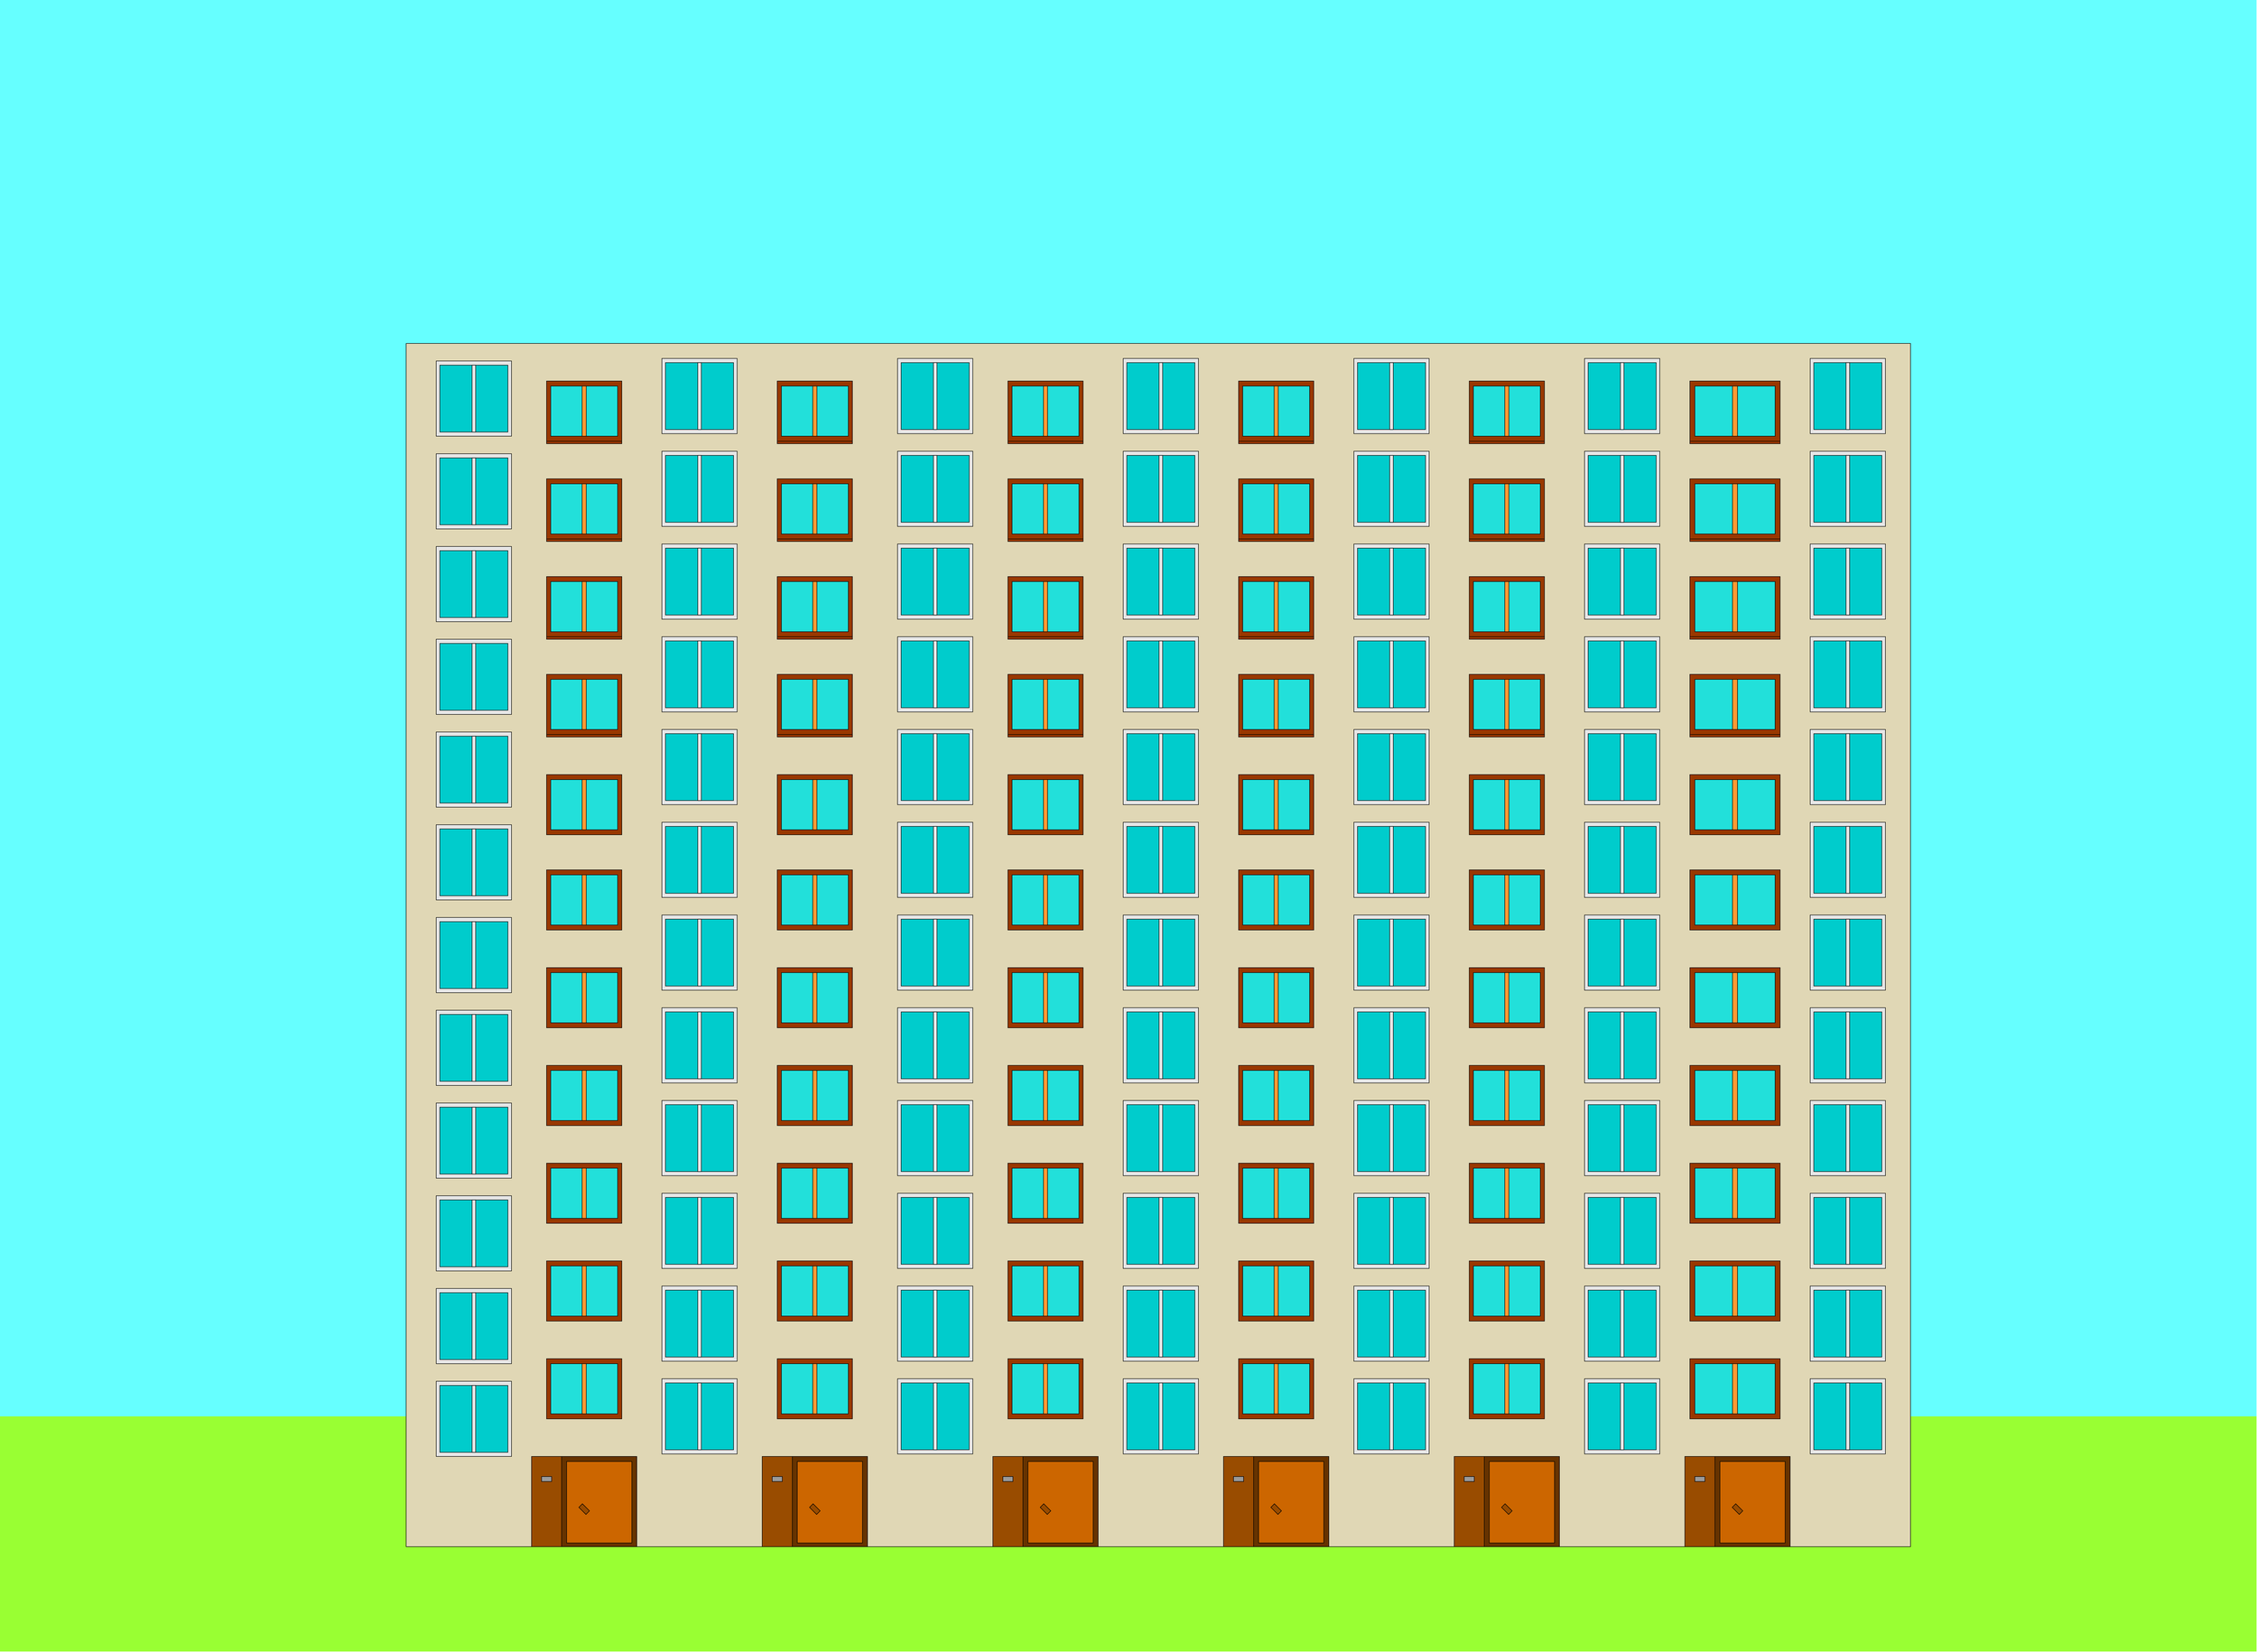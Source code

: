 <mxfile version="13.6.6" type="device"><diagram id="reH7MPK3FBqd4A5y2vBH" name="Page-1"><mxGraphModel dx="7747" dy="6178" grid="1" gridSize="10" guides="1" tooltips="1" connect="1" arrows="1" fold="1" page="1" pageScale="1" pageWidth="827" pageHeight="1169" math="0" shadow="0"><root><mxCell id="0"/><mxCell id="1" parent="0"/><mxCell id="xq-Mj4q-yaqFA77CQ1k6-926" value="" style="rounded=0;whiteSpace=wrap;html=1;strokeColor=none;fillColor=#66FFFF;" vertex="1" parent="1"><mxGeometry x="-660" y="-2135" width="4500" height="2830" as="geometry"/></mxCell><mxCell id="xq-Mj4q-yaqFA77CQ1k6-924" value="" style="rounded=0;whiteSpace=wrap;html=1;strokeColor=none;fillColor=#99FF33;" vertex="1" parent="1"><mxGeometry x="-660" y="690" width="4500" height="469" as="geometry"/></mxCell><mxCell id="xq-Mj4q-yaqFA77CQ1k6-1" value="" style="rounded=0;whiteSpace=wrap;html=1;fillColor=#E0D7B5;shadow=0;" vertex="1" parent="1"><mxGeometry x="150" y="-1450" width="3000" height="2400" as="geometry"/></mxCell><mxCell id="xq-Mj4q-yaqFA77CQ1k6-21" value="" style="group" vertex="1" connectable="0" parent="1"><mxGeometry x="400" y="770" width="210" height="180" as="geometry"/></mxCell><mxCell id="xq-Mj4q-yaqFA77CQ1k6-20" value="" style="group" vertex="1" connectable="0" parent="xq-Mj4q-yaqFA77CQ1k6-21"><mxGeometry width="210" height="180" as="geometry"/></mxCell><mxCell id="xq-Mj4q-yaqFA77CQ1k6-19" value="" style="group" vertex="1" connectable="0" parent="xq-Mj4q-yaqFA77CQ1k6-20"><mxGeometry width="210" height="180" as="geometry"/></mxCell><mxCell id="xq-Mj4q-yaqFA77CQ1k6-2" value="" style="rounded=0;whiteSpace=wrap;html=1;fillColor=#663300;strokeColor=#000000;" vertex="1" parent="xq-Mj4q-yaqFA77CQ1k6-19"><mxGeometry width="210" height="180" as="geometry"/></mxCell><mxCell id="xq-Mj4q-yaqFA77CQ1k6-16" value="" style="rounded=0;whiteSpace=wrap;html=1;strokeColor=#000000;fillColor=#CC6600;" vertex="1" parent="xq-Mj4q-yaqFA77CQ1k6-19"><mxGeometry x="70" y="10" width="130" height="162.5" as="geometry"/></mxCell><mxCell id="xq-Mj4q-yaqFA77CQ1k6-15" value="" style="rounded=0;whiteSpace=wrap;html=1;fillColor=#994C00;rotation=45;" vertex="1" parent="xq-Mj4q-yaqFA77CQ1k6-19"><mxGeometry x="95" y="100" width="20" height="10" as="geometry"/></mxCell><mxCell id="xq-Mj4q-yaqFA77CQ1k6-17" value="" style="rounded=0;whiteSpace=wrap;html=1;strokeColor=#000000;fillColor=#994C00;" vertex="1" parent="xq-Mj4q-yaqFA77CQ1k6-19"><mxGeometry width="60" height="180" as="geometry"/></mxCell><mxCell id="xq-Mj4q-yaqFA77CQ1k6-5" value="" style="rounded=0;whiteSpace=wrap;html=1;fillColor=#999999;" vertex="1" parent="xq-Mj4q-yaqFA77CQ1k6-19"><mxGeometry x="20" y="40" width="20" height="10" as="geometry"/></mxCell><mxCell id="xq-Mj4q-yaqFA77CQ1k6-25" value="" style="group" vertex="1" connectable="0" parent="1"><mxGeometry x="860" y="770" width="210" height="180" as="geometry"/></mxCell><mxCell id="xq-Mj4q-yaqFA77CQ1k6-26" value="" style="group" vertex="1" connectable="0" parent="xq-Mj4q-yaqFA77CQ1k6-25"><mxGeometry width="210" height="180" as="geometry"/></mxCell><mxCell id="xq-Mj4q-yaqFA77CQ1k6-27" value="" style="group" vertex="1" connectable="0" parent="xq-Mj4q-yaqFA77CQ1k6-26"><mxGeometry width="210" height="180" as="geometry"/></mxCell><mxCell id="xq-Mj4q-yaqFA77CQ1k6-28" value="" style="rounded=0;whiteSpace=wrap;html=1;fillColor=#663300;strokeColor=#000000;" vertex="1" parent="xq-Mj4q-yaqFA77CQ1k6-27"><mxGeometry width="210" height="180" as="geometry"/></mxCell><mxCell id="xq-Mj4q-yaqFA77CQ1k6-29" value="" style="rounded=0;whiteSpace=wrap;html=1;strokeColor=#000000;fillColor=#CC6600;" vertex="1" parent="xq-Mj4q-yaqFA77CQ1k6-27"><mxGeometry x="70" y="10" width="130" height="162.5" as="geometry"/></mxCell><mxCell id="xq-Mj4q-yaqFA77CQ1k6-30" value="" style="rounded=0;whiteSpace=wrap;html=1;fillColor=#994C00;rotation=45;" vertex="1" parent="xq-Mj4q-yaqFA77CQ1k6-27"><mxGeometry x="95" y="100" width="20" height="10" as="geometry"/></mxCell><mxCell id="xq-Mj4q-yaqFA77CQ1k6-31" value="" style="rounded=0;whiteSpace=wrap;html=1;strokeColor=#000000;fillColor=#994C00;" vertex="1" parent="xq-Mj4q-yaqFA77CQ1k6-27"><mxGeometry width="60" height="180" as="geometry"/></mxCell><mxCell id="xq-Mj4q-yaqFA77CQ1k6-32" value="" style="rounded=0;whiteSpace=wrap;html=1;fillColor=#999999;" vertex="1" parent="xq-Mj4q-yaqFA77CQ1k6-27"><mxGeometry x="20" y="40" width="20" height="10" as="geometry"/></mxCell><mxCell id="xq-Mj4q-yaqFA77CQ1k6-33" value="" style="group" vertex="1" connectable="0" parent="1"><mxGeometry x="1320" y="770" width="210" height="180" as="geometry"/></mxCell><mxCell id="xq-Mj4q-yaqFA77CQ1k6-34" value="" style="group" vertex="1" connectable="0" parent="xq-Mj4q-yaqFA77CQ1k6-33"><mxGeometry width="210" height="180" as="geometry"/></mxCell><mxCell id="xq-Mj4q-yaqFA77CQ1k6-35" value="" style="group" vertex="1" connectable="0" parent="xq-Mj4q-yaqFA77CQ1k6-34"><mxGeometry width="210" height="180" as="geometry"/></mxCell><mxCell id="xq-Mj4q-yaqFA77CQ1k6-36" value="" style="rounded=0;whiteSpace=wrap;html=1;fillColor=#663300;strokeColor=#000000;" vertex="1" parent="xq-Mj4q-yaqFA77CQ1k6-35"><mxGeometry width="210" height="180" as="geometry"/></mxCell><mxCell id="xq-Mj4q-yaqFA77CQ1k6-37" value="" style="rounded=0;whiteSpace=wrap;html=1;strokeColor=#000000;fillColor=#CC6600;" vertex="1" parent="xq-Mj4q-yaqFA77CQ1k6-35"><mxGeometry x="70" y="10" width="130" height="162.5" as="geometry"/></mxCell><mxCell id="xq-Mj4q-yaqFA77CQ1k6-38" value="" style="rounded=0;whiteSpace=wrap;html=1;fillColor=#994C00;rotation=45;" vertex="1" parent="xq-Mj4q-yaqFA77CQ1k6-35"><mxGeometry x="95" y="100" width="20" height="10" as="geometry"/></mxCell><mxCell id="xq-Mj4q-yaqFA77CQ1k6-39" value="" style="rounded=0;whiteSpace=wrap;html=1;strokeColor=#000000;fillColor=#994C00;" vertex="1" parent="xq-Mj4q-yaqFA77CQ1k6-35"><mxGeometry width="60" height="180" as="geometry"/></mxCell><mxCell id="xq-Mj4q-yaqFA77CQ1k6-40" value="" style="rounded=0;whiteSpace=wrap;html=1;fillColor=#999999;" vertex="1" parent="xq-Mj4q-yaqFA77CQ1k6-35"><mxGeometry x="20" y="40" width="20" height="10" as="geometry"/></mxCell><mxCell id="xq-Mj4q-yaqFA77CQ1k6-41" value="" style="group" vertex="1" connectable="0" parent="1"><mxGeometry x="1780" y="770" width="210" height="180" as="geometry"/></mxCell><mxCell id="xq-Mj4q-yaqFA77CQ1k6-42" value="" style="group" vertex="1" connectable="0" parent="xq-Mj4q-yaqFA77CQ1k6-41"><mxGeometry width="210" height="180" as="geometry"/></mxCell><mxCell id="xq-Mj4q-yaqFA77CQ1k6-43" value="" style="group" vertex="1" connectable="0" parent="xq-Mj4q-yaqFA77CQ1k6-42"><mxGeometry width="210" height="180" as="geometry"/></mxCell><mxCell id="xq-Mj4q-yaqFA77CQ1k6-44" value="" style="rounded=0;whiteSpace=wrap;html=1;fillColor=#663300;strokeColor=#000000;" vertex="1" parent="xq-Mj4q-yaqFA77CQ1k6-43"><mxGeometry width="210" height="180" as="geometry"/></mxCell><mxCell id="xq-Mj4q-yaqFA77CQ1k6-45" value="" style="rounded=0;whiteSpace=wrap;html=1;strokeColor=#000000;fillColor=#CC6600;" vertex="1" parent="xq-Mj4q-yaqFA77CQ1k6-43"><mxGeometry x="70" y="10" width="130" height="162.5" as="geometry"/></mxCell><mxCell id="xq-Mj4q-yaqFA77CQ1k6-46" value="" style="rounded=0;whiteSpace=wrap;html=1;fillColor=#994C00;rotation=45;" vertex="1" parent="xq-Mj4q-yaqFA77CQ1k6-43"><mxGeometry x="95" y="100" width="20" height="10" as="geometry"/></mxCell><mxCell id="xq-Mj4q-yaqFA77CQ1k6-47" value="" style="rounded=0;whiteSpace=wrap;html=1;strokeColor=#000000;fillColor=#994C00;" vertex="1" parent="xq-Mj4q-yaqFA77CQ1k6-43"><mxGeometry width="60" height="180" as="geometry"/></mxCell><mxCell id="xq-Mj4q-yaqFA77CQ1k6-48" value="" style="rounded=0;whiteSpace=wrap;html=1;fillColor=#999999;" vertex="1" parent="xq-Mj4q-yaqFA77CQ1k6-43"><mxGeometry x="20" y="40" width="20" height="10" as="geometry"/></mxCell><mxCell id="xq-Mj4q-yaqFA77CQ1k6-49" value="" style="group" vertex="1" connectable="0" parent="1"><mxGeometry x="2700" y="770" width="210" height="180" as="geometry"/></mxCell><mxCell id="xq-Mj4q-yaqFA77CQ1k6-50" value="" style="group" vertex="1" connectable="0" parent="xq-Mj4q-yaqFA77CQ1k6-49"><mxGeometry width="210" height="180" as="geometry"/></mxCell><mxCell id="xq-Mj4q-yaqFA77CQ1k6-51" value="" style="group" vertex="1" connectable="0" parent="xq-Mj4q-yaqFA77CQ1k6-50"><mxGeometry width="210" height="180" as="geometry"/></mxCell><mxCell id="xq-Mj4q-yaqFA77CQ1k6-52" value="" style="rounded=0;whiteSpace=wrap;html=1;fillColor=#663300;strokeColor=#000000;" vertex="1" parent="xq-Mj4q-yaqFA77CQ1k6-51"><mxGeometry width="210" height="180" as="geometry"/></mxCell><mxCell id="xq-Mj4q-yaqFA77CQ1k6-53" value="" style="rounded=0;whiteSpace=wrap;html=1;strokeColor=#000000;fillColor=#CC6600;" vertex="1" parent="xq-Mj4q-yaqFA77CQ1k6-51"><mxGeometry x="70" y="10" width="130" height="162.5" as="geometry"/></mxCell><mxCell id="xq-Mj4q-yaqFA77CQ1k6-54" value="" style="rounded=0;whiteSpace=wrap;html=1;fillColor=#994C00;rotation=45;" vertex="1" parent="xq-Mj4q-yaqFA77CQ1k6-51"><mxGeometry x="95" y="100" width="20" height="10" as="geometry"/></mxCell><mxCell id="xq-Mj4q-yaqFA77CQ1k6-55" value="" style="rounded=0;whiteSpace=wrap;html=1;strokeColor=#000000;fillColor=#994C00;" vertex="1" parent="xq-Mj4q-yaqFA77CQ1k6-51"><mxGeometry width="60" height="180" as="geometry"/></mxCell><mxCell id="xq-Mj4q-yaqFA77CQ1k6-56" value="" style="rounded=0;whiteSpace=wrap;html=1;fillColor=#999999;" vertex="1" parent="xq-Mj4q-yaqFA77CQ1k6-51"><mxGeometry x="20" y="40" width="20" height="10" as="geometry"/></mxCell><mxCell id="xq-Mj4q-yaqFA77CQ1k6-57" value="" style="group" vertex="1" connectable="0" parent="1"><mxGeometry x="2240" y="770" width="210" height="180" as="geometry"/></mxCell><mxCell id="xq-Mj4q-yaqFA77CQ1k6-58" value="" style="group" vertex="1" connectable="0" parent="xq-Mj4q-yaqFA77CQ1k6-57"><mxGeometry width="210" height="180" as="geometry"/></mxCell><mxCell id="xq-Mj4q-yaqFA77CQ1k6-59" value="" style="group" vertex="1" connectable="0" parent="xq-Mj4q-yaqFA77CQ1k6-58"><mxGeometry width="210" height="180" as="geometry"/></mxCell><mxCell id="xq-Mj4q-yaqFA77CQ1k6-60" value="" style="rounded=0;whiteSpace=wrap;html=1;fillColor=#663300;strokeColor=#000000;" vertex="1" parent="xq-Mj4q-yaqFA77CQ1k6-59"><mxGeometry width="210" height="180" as="geometry"/></mxCell><mxCell id="xq-Mj4q-yaqFA77CQ1k6-61" value="" style="rounded=0;whiteSpace=wrap;html=1;strokeColor=#000000;fillColor=#CC6600;" vertex="1" parent="xq-Mj4q-yaqFA77CQ1k6-59"><mxGeometry x="70" y="10" width="130" height="162.5" as="geometry"/></mxCell><mxCell id="xq-Mj4q-yaqFA77CQ1k6-62" value="" style="rounded=0;whiteSpace=wrap;html=1;fillColor=#994C00;rotation=45;" vertex="1" parent="xq-Mj4q-yaqFA77CQ1k6-59"><mxGeometry x="95" y="100" width="20" height="10" as="geometry"/></mxCell><mxCell id="xq-Mj4q-yaqFA77CQ1k6-63" value="" style="rounded=0;whiteSpace=wrap;html=1;strokeColor=#000000;fillColor=#994C00;" vertex="1" parent="xq-Mj4q-yaqFA77CQ1k6-59"><mxGeometry width="60" height="180" as="geometry"/></mxCell><mxCell id="xq-Mj4q-yaqFA77CQ1k6-64" value="" style="rounded=0;whiteSpace=wrap;html=1;fillColor=#999999;" vertex="1" parent="xq-Mj4q-yaqFA77CQ1k6-59"><mxGeometry x="20" y="40" width="20" height="10" as="geometry"/></mxCell><mxCell id="xq-Mj4q-yaqFA77CQ1k6-167" value="" style="group" vertex="1" connectable="0" parent="1"><mxGeometry x="1350" y="-1375" width="150" height="2070" as="geometry"/></mxCell><mxCell id="xq-Mj4q-yaqFA77CQ1k6-89" value="" style="group" vertex="1" connectable="0" parent="xq-Mj4q-yaqFA77CQ1k6-167"><mxGeometry y="975" width="150" height="120" as="geometry"/></mxCell><mxCell id="xq-Mj4q-yaqFA77CQ1k6-90" value="" style="rounded=0;whiteSpace=wrap;html=1;strokeColor=#000000;fillColor=#993800;" vertex="1" parent="xq-Mj4q-yaqFA77CQ1k6-89"><mxGeometry width="150" height="120" as="geometry"/></mxCell><mxCell id="xq-Mj4q-yaqFA77CQ1k6-91" value="" style="rounded=0;whiteSpace=wrap;html=1;strokeColor=#000000;fillColor=#22E0DA;" vertex="1" parent="xq-Mj4q-yaqFA77CQ1k6-89"><mxGeometry x="8.333" y="10" width="133.333" height="100" as="geometry"/></mxCell><mxCell id="xq-Mj4q-yaqFA77CQ1k6-92" value="" style="rounded=0;whiteSpace=wrap;html=1;strokeColor=#000000;fillColor=#FF9933;" vertex="1" parent="xq-Mj4q-yaqFA77CQ1k6-89"><mxGeometry x="70.833" y="10" width="8.333" height="100" as="geometry"/></mxCell><mxCell id="xq-Mj4q-yaqFA77CQ1k6-113" value="" style="group" vertex="1" connectable="0" parent="xq-Mj4q-yaqFA77CQ1k6-89"><mxGeometry y="-970" width="150" height="120" as="geometry"/></mxCell><mxCell id="xq-Mj4q-yaqFA77CQ1k6-114" value="" style="rounded=0;whiteSpace=wrap;html=1;strokeColor=#000000;fillColor=#993800;" vertex="1" parent="xq-Mj4q-yaqFA77CQ1k6-113"><mxGeometry width="150" height="120" as="geometry"/></mxCell><mxCell id="xq-Mj4q-yaqFA77CQ1k6-115" value="" style="rounded=0;whiteSpace=wrap;html=1;strokeColor=#000000;fillColor=#22E0DA;" vertex="1" parent="xq-Mj4q-yaqFA77CQ1k6-113"><mxGeometry x="8.333" y="10" width="133.333" height="100" as="geometry"/></mxCell><mxCell id="xq-Mj4q-yaqFA77CQ1k6-116" value="" style="rounded=0;whiteSpace=wrap;html=1;strokeColor=#000000;fillColor=#FF9933;" vertex="1" parent="xq-Mj4q-yaqFA77CQ1k6-113"><mxGeometry x="70.833" y="10" width="8.333" height="100" as="geometry"/></mxCell><mxCell id="xq-Mj4q-yaqFA77CQ1k6-117" value="" style="group" vertex="1" connectable="0" parent="xq-Mj4q-yaqFA77CQ1k6-89"><mxGeometry y="-775" width="150" height="120" as="geometry"/></mxCell><mxCell id="xq-Mj4q-yaqFA77CQ1k6-118" value="" style="rounded=0;whiteSpace=wrap;html=1;strokeColor=#000000;fillColor=#993800;" vertex="1" parent="xq-Mj4q-yaqFA77CQ1k6-117"><mxGeometry width="150" height="120" as="geometry"/></mxCell><mxCell id="xq-Mj4q-yaqFA77CQ1k6-119" value="" style="rounded=0;whiteSpace=wrap;html=1;strokeColor=#000000;fillColor=#22E0DA;" vertex="1" parent="xq-Mj4q-yaqFA77CQ1k6-117"><mxGeometry x="8.333" y="10" width="133.333" height="100" as="geometry"/></mxCell><mxCell id="xq-Mj4q-yaqFA77CQ1k6-120" value="" style="rounded=0;whiteSpace=wrap;html=1;strokeColor=#000000;fillColor=#FF9933;" vertex="1" parent="xq-Mj4q-yaqFA77CQ1k6-117"><mxGeometry x="70.833" y="10" width="8.333" height="100" as="geometry"/></mxCell><mxCell id="xq-Mj4q-yaqFA77CQ1k6-121" value="" style="group" vertex="1" connectable="0" parent="xq-Mj4q-yaqFA77CQ1k6-89"><mxGeometry y="-580" width="150" height="120" as="geometry"/></mxCell><mxCell id="xq-Mj4q-yaqFA77CQ1k6-122" value="" style="rounded=0;whiteSpace=wrap;html=1;strokeColor=#000000;fillColor=#993800;" vertex="1" parent="xq-Mj4q-yaqFA77CQ1k6-121"><mxGeometry width="150" height="120" as="geometry"/></mxCell><mxCell id="xq-Mj4q-yaqFA77CQ1k6-123" value="" style="rounded=0;whiteSpace=wrap;html=1;strokeColor=#000000;fillColor=#22E0DA;" vertex="1" parent="xq-Mj4q-yaqFA77CQ1k6-121"><mxGeometry x="8.333" y="10" width="133.333" height="100" as="geometry"/></mxCell><mxCell id="xq-Mj4q-yaqFA77CQ1k6-124" value="" style="rounded=0;whiteSpace=wrap;html=1;strokeColor=#000000;fillColor=#FF9933;" vertex="1" parent="xq-Mj4q-yaqFA77CQ1k6-121"><mxGeometry x="70.833" y="10" width="8.333" height="100" as="geometry"/></mxCell><mxCell id="xq-Mj4q-yaqFA77CQ1k6-125" value="" style="group" vertex="1" connectable="0" parent="xq-Mj4q-yaqFA77CQ1k6-89"><mxGeometry y="-385" width="150" height="120" as="geometry"/></mxCell><mxCell id="xq-Mj4q-yaqFA77CQ1k6-126" value="" style="rounded=0;whiteSpace=wrap;html=1;strokeColor=#000000;fillColor=#993800;" vertex="1" parent="xq-Mj4q-yaqFA77CQ1k6-125"><mxGeometry width="150" height="120" as="geometry"/></mxCell><mxCell id="xq-Mj4q-yaqFA77CQ1k6-127" value="" style="rounded=0;whiteSpace=wrap;html=1;strokeColor=#000000;fillColor=#22E0DA;" vertex="1" parent="xq-Mj4q-yaqFA77CQ1k6-125"><mxGeometry x="8.333" y="10" width="133.333" height="100" as="geometry"/></mxCell><mxCell id="xq-Mj4q-yaqFA77CQ1k6-128" value="" style="rounded=0;whiteSpace=wrap;html=1;strokeColor=#000000;fillColor=#FF9933;" vertex="1" parent="xq-Mj4q-yaqFA77CQ1k6-125"><mxGeometry x="70.833" y="10" width="8.333" height="100" as="geometry"/></mxCell><mxCell id="xq-Mj4q-yaqFA77CQ1k6-129" value="" style="group" vertex="1" connectable="0" parent="xq-Mj4q-yaqFA77CQ1k6-89"><mxGeometry y="-190" width="150" height="120" as="geometry"/></mxCell><mxCell id="xq-Mj4q-yaqFA77CQ1k6-130" value="" style="rounded=0;whiteSpace=wrap;html=1;strokeColor=#000000;fillColor=#993800;" vertex="1" parent="xq-Mj4q-yaqFA77CQ1k6-129"><mxGeometry width="150" height="120" as="geometry"/></mxCell><mxCell id="xq-Mj4q-yaqFA77CQ1k6-131" value="" style="rounded=0;whiteSpace=wrap;html=1;strokeColor=#000000;fillColor=#22E0DA;" vertex="1" parent="xq-Mj4q-yaqFA77CQ1k6-129"><mxGeometry x="8.333" y="10" width="133.333" height="100" as="geometry"/></mxCell><mxCell id="xq-Mj4q-yaqFA77CQ1k6-132" value="" style="rounded=0;whiteSpace=wrap;html=1;strokeColor=#000000;fillColor=#FF9933;" vertex="1" parent="xq-Mj4q-yaqFA77CQ1k6-129"><mxGeometry x="70.833" y="10" width="8.333" height="100" as="geometry"/></mxCell><mxCell id="xq-Mj4q-yaqFA77CQ1k6-97" value="" style="group" vertex="1" connectable="0" parent="xq-Mj4q-yaqFA77CQ1k6-167"><mxGeometry y="585" width="150" height="120" as="geometry"/></mxCell><mxCell id="xq-Mj4q-yaqFA77CQ1k6-98" value="" style="rounded=0;whiteSpace=wrap;html=1;strokeColor=#000000;fillColor=#993800;" vertex="1" parent="xq-Mj4q-yaqFA77CQ1k6-97"><mxGeometry width="150" height="120" as="geometry"/></mxCell><mxCell id="xq-Mj4q-yaqFA77CQ1k6-99" value="" style="rounded=0;whiteSpace=wrap;html=1;strokeColor=#000000;fillColor=#22E0DA;" vertex="1" parent="xq-Mj4q-yaqFA77CQ1k6-97"><mxGeometry x="8.333" y="10" width="133.333" height="100" as="geometry"/></mxCell><mxCell id="xq-Mj4q-yaqFA77CQ1k6-100" value="" style="rounded=0;whiteSpace=wrap;html=1;strokeColor=#000000;fillColor=#FF9933;" vertex="1" parent="xq-Mj4q-yaqFA77CQ1k6-97"><mxGeometry x="70.833" y="10" width="8.333" height="100" as="geometry"/></mxCell><mxCell id="xq-Mj4q-yaqFA77CQ1k6-101" value="" style="group" vertex="1" connectable="0" parent="xq-Mj4q-yaqFA77CQ1k6-167"><mxGeometry y="390" width="150" height="120" as="geometry"/></mxCell><mxCell id="xq-Mj4q-yaqFA77CQ1k6-102" value="" style="rounded=0;whiteSpace=wrap;html=1;strokeColor=#000000;fillColor=#993800;" vertex="1" parent="xq-Mj4q-yaqFA77CQ1k6-101"><mxGeometry width="150" height="120" as="geometry"/></mxCell><mxCell id="xq-Mj4q-yaqFA77CQ1k6-103" value="" style="rounded=0;whiteSpace=wrap;html=1;strokeColor=#000000;fillColor=#22E0DA;" vertex="1" parent="xq-Mj4q-yaqFA77CQ1k6-101"><mxGeometry x="8.333" y="10" width="133.333" height="100" as="geometry"/></mxCell><mxCell id="xq-Mj4q-yaqFA77CQ1k6-104" value="" style="rounded=0;whiteSpace=wrap;html=1;strokeColor=#000000;fillColor=#FF9933;" vertex="1" parent="xq-Mj4q-yaqFA77CQ1k6-101"><mxGeometry x="70.833" y="10" width="8.333" height="100" as="geometry"/></mxCell><mxCell id="xq-Mj4q-yaqFA77CQ1k6-105" value="" style="group" vertex="1" connectable="0" parent="xq-Mj4q-yaqFA77CQ1k6-167"><mxGeometry y="195" width="150" height="120" as="geometry"/></mxCell><mxCell id="xq-Mj4q-yaqFA77CQ1k6-106" value="" style="rounded=0;whiteSpace=wrap;html=1;strokeColor=#000000;fillColor=#993800;" vertex="1" parent="xq-Mj4q-yaqFA77CQ1k6-105"><mxGeometry width="150" height="120" as="geometry"/></mxCell><mxCell id="xq-Mj4q-yaqFA77CQ1k6-107" value="" style="rounded=0;whiteSpace=wrap;html=1;strokeColor=#000000;fillColor=#22E0DA;" vertex="1" parent="xq-Mj4q-yaqFA77CQ1k6-105"><mxGeometry x="8.333" y="10" width="133.333" height="100" as="geometry"/></mxCell><mxCell id="xq-Mj4q-yaqFA77CQ1k6-108" value="" style="rounded=0;whiteSpace=wrap;html=1;strokeColor=#000000;fillColor=#FF9933;" vertex="1" parent="xq-Mj4q-yaqFA77CQ1k6-105"><mxGeometry x="70.833" y="10" width="8.333" height="100" as="geometry"/></mxCell><mxCell id="xq-Mj4q-yaqFA77CQ1k6-109" value="" style="group" vertex="1" connectable="0" parent="xq-Mj4q-yaqFA77CQ1k6-167"><mxGeometry width="150" height="120" as="geometry"/></mxCell><mxCell id="xq-Mj4q-yaqFA77CQ1k6-110" value="" style="rounded=0;whiteSpace=wrap;html=1;strokeColor=#000000;fillColor=#993800;" vertex="1" parent="xq-Mj4q-yaqFA77CQ1k6-109"><mxGeometry width="150" height="120" as="geometry"/></mxCell><mxCell id="xq-Mj4q-yaqFA77CQ1k6-111" value="" style="rounded=0;whiteSpace=wrap;html=1;strokeColor=#000000;fillColor=#22E0DA;" vertex="1" parent="xq-Mj4q-yaqFA77CQ1k6-109"><mxGeometry x="8.333" y="10" width="133.333" height="100" as="geometry"/></mxCell><mxCell id="xq-Mj4q-yaqFA77CQ1k6-112" value="" style="rounded=0;whiteSpace=wrap;html=1;strokeColor=#000000;fillColor=#FF9933;" vertex="1" parent="xq-Mj4q-yaqFA77CQ1k6-109"><mxGeometry x="70.833" y="10" width="8.333" height="100" as="geometry"/></mxCell><mxCell id="xq-Mj4q-yaqFA77CQ1k6-133" value="" style="group" vertex="1" connectable="0" parent="xq-Mj4q-yaqFA77CQ1k6-167"><mxGeometry y="1170" width="150" height="900" as="geometry"/></mxCell><mxCell id="xq-Mj4q-yaqFA77CQ1k6-69" value="" style="group" vertex="1" connectable="0" parent="xq-Mj4q-yaqFA77CQ1k6-133"><mxGeometry y="780" width="150" height="120" as="geometry"/></mxCell><mxCell id="xq-Mj4q-yaqFA77CQ1k6-66" value="" style="rounded=0;whiteSpace=wrap;html=1;strokeColor=#000000;fillColor=#993800;" vertex="1" parent="xq-Mj4q-yaqFA77CQ1k6-69"><mxGeometry width="150" height="120" as="geometry"/></mxCell><mxCell id="xq-Mj4q-yaqFA77CQ1k6-65" value="" style="rounded=0;whiteSpace=wrap;html=1;strokeColor=#000000;fillColor=#22E0DA;" vertex="1" parent="xq-Mj4q-yaqFA77CQ1k6-69"><mxGeometry x="8.333" y="10" width="133.333" height="100" as="geometry"/></mxCell><mxCell id="xq-Mj4q-yaqFA77CQ1k6-68" value="" style="rounded=0;whiteSpace=wrap;html=1;strokeColor=#000000;fillColor=#FF9933;" vertex="1" parent="xq-Mj4q-yaqFA77CQ1k6-69"><mxGeometry x="70.833" y="10" width="8.333" height="100" as="geometry"/></mxCell><mxCell id="xq-Mj4q-yaqFA77CQ1k6-70" value="" style="group" vertex="1" connectable="0" parent="xq-Mj4q-yaqFA77CQ1k6-133"><mxGeometry y="585" width="150" height="120" as="geometry"/></mxCell><mxCell id="xq-Mj4q-yaqFA77CQ1k6-71" value="" style="rounded=0;whiteSpace=wrap;html=1;strokeColor=#000000;fillColor=#993800;" vertex="1" parent="xq-Mj4q-yaqFA77CQ1k6-70"><mxGeometry width="150" height="120" as="geometry"/></mxCell><mxCell id="xq-Mj4q-yaqFA77CQ1k6-72" value="" style="rounded=0;whiteSpace=wrap;html=1;strokeColor=#000000;fillColor=#22E0DA;" vertex="1" parent="xq-Mj4q-yaqFA77CQ1k6-70"><mxGeometry x="8.333" y="10" width="133.333" height="100" as="geometry"/></mxCell><mxCell id="xq-Mj4q-yaqFA77CQ1k6-73" value="" style="rounded=0;whiteSpace=wrap;html=1;strokeColor=#000000;fillColor=#FF9933;" vertex="1" parent="xq-Mj4q-yaqFA77CQ1k6-70"><mxGeometry x="70.833" y="10" width="8.333" height="100" as="geometry"/></mxCell><mxCell id="xq-Mj4q-yaqFA77CQ1k6-75" value="" style="group" vertex="1" connectable="0" parent="xq-Mj4q-yaqFA77CQ1k6-133"><mxGeometry y="390" width="150" height="120" as="geometry"/></mxCell><mxCell id="xq-Mj4q-yaqFA77CQ1k6-76" value="" style="rounded=0;whiteSpace=wrap;html=1;strokeColor=#000000;fillColor=#993800;" vertex="1" parent="xq-Mj4q-yaqFA77CQ1k6-75"><mxGeometry width="150" height="120" as="geometry"/></mxCell><mxCell id="xq-Mj4q-yaqFA77CQ1k6-77" value="" style="rounded=0;whiteSpace=wrap;html=1;strokeColor=#000000;fillColor=#22E0DA;" vertex="1" parent="xq-Mj4q-yaqFA77CQ1k6-75"><mxGeometry x="8.333" y="10" width="133.333" height="100" as="geometry"/></mxCell><mxCell id="xq-Mj4q-yaqFA77CQ1k6-78" value="" style="rounded=0;whiteSpace=wrap;html=1;strokeColor=#000000;fillColor=#FF9933;" vertex="1" parent="xq-Mj4q-yaqFA77CQ1k6-75"><mxGeometry x="70.833" y="10" width="8.333" height="100" as="geometry"/></mxCell><mxCell id="xq-Mj4q-yaqFA77CQ1k6-80" value="" style="group" vertex="1" connectable="0" parent="xq-Mj4q-yaqFA77CQ1k6-133"><mxGeometry y="195" width="150" height="120" as="geometry"/></mxCell><mxCell id="xq-Mj4q-yaqFA77CQ1k6-81" value="" style="rounded=0;whiteSpace=wrap;html=1;strokeColor=#000000;fillColor=#993800;" vertex="1" parent="xq-Mj4q-yaqFA77CQ1k6-80"><mxGeometry width="150" height="120" as="geometry"/></mxCell><mxCell id="xq-Mj4q-yaqFA77CQ1k6-82" value="" style="rounded=0;whiteSpace=wrap;html=1;strokeColor=#000000;fillColor=#22E0DA;" vertex="1" parent="xq-Mj4q-yaqFA77CQ1k6-80"><mxGeometry x="8.333" y="10" width="133.333" height="100" as="geometry"/></mxCell><mxCell id="xq-Mj4q-yaqFA77CQ1k6-83" value="" style="rounded=0;whiteSpace=wrap;html=1;strokeColor=#000000;fillColor=#FF9933;" vertex="1" parent="xq-Mj4q-yaqFA77CQ1k6-80"><mxGeometry x="70.833" y="10" width="8.333" height="100" as="geometry"/></mxCell><mxCell id="xq-Mj4q-yaqFA77CQ1k6-85" value="" style="group" vertex="1" connectable="0" parent="xq-Mj4q-yaqFA77CQ1k6-133"><mxGeometry width="150" height="120" as="geometry"/></mxCell><mxCell id="xq-Mj4q-yaqFA77CQ1k6-86" value="" style="rounded=0;whiteSpace=wrap;html=1;strokeColor=#000000;fillColor=#993800;" vertex="1" parent="xq-Mj4q-yaqFA77CQ1k6-85"><mxGeometry width="150" height="120" as="geometry"/></mxCell><mxCell id="xq-Mj4q-yaqFA77CQ1k6-87" value="" style="rounded=0;whiteSpace=wrap;html=1;strokeColor=#000000;fillColor=#22E0DA;" vertex="1" parent="xq-Mj4q-yaqFA77CQ1k6-85"><mxGeometry x="8.333" y="10" width="133.333" height="100" as="geometry"/></mxCell><mxCell id="xq-Mj4q-yaqFA77CQ1k6-88" value="" style="rounded=0;whiteSpace=wrap;html=1;strokeColor=#000000;fillColor=#FF9933;" vertex="1" parent="xq-Mj4q-yaqFA77CQ1k6-85"><mxGeometry x="70.833" y="10" width="8.333" height="100" as="geometry"/></mxCell><mxCell id="xq-Mj4q-yaqFA77CQ1k6-168" value="" style="group" vertex="1" connectable="0" parent="1"><mxGeometry x="1810" y="-1375" width="150" height="2070" as="geometry"/></mxCell><mxCell id="xq-Mj4q-yaqFA77CQ1k6-169" value="" style="group" vertex="1" connectable="0" parent="xq-Mj4q-yaqFA77CQ1k6-168"><mxGeometry y="975" width="150" height="120" as="geometry"/></mxCell><mxCell id="xq-Mj4q-yaqFA77CQ1k6-170" value="" style="rounded=0;whiteSpace=wrap;html=1;strokeColor=#000000;fillColor=#993800;" vertex="1" parent="xq-Mj4q-yaqFA77CQ1k6-169"><mxGeometry width="150" height="120" as="geometry"/></mxCell><mxCell id="xq-Mj4q-yaqFA77CQ1k6-171" value="" style="rounded=0;whiteSpace=wrap;html=1;strokeColor=#000000;fillColor=#22E0DA;" vertex="1" parent="xq-Mj4q-yaqFA77CQ1k6-169"><mxGeometry x="8.333" y="10" width="133.333" height="100" as="geometry"/></mxCell><mxCell id="xq-Mj4q-yaqFA77CQ1k6-172" value="" style="rounded=0;whiteSpace=wrap;html=1;strokeColor=#000000;fillColor=#FF9933;" vertex="1" parent="xq-Mj4q-yaqFA77CQ1k6-169"><mxGeometry x="70.833" y="10" width="8.333" height="100" as="geometry"/></mxCell><mxCell id="xq-Mj4q-yaqFA77CQ1k6-173" value="" style="group" vertex="1" connectable="0" parent="xq-Mj4q-yaqFA77CQ1k6-169"><mxGeometry y="-970" width="150" height="120" as="geometry"/></mxCell><mxCell id="xq-Mj4q-yaqFA77CQ1k6-174" value="" style="rounded=0;whiteSpace=wrap;html=1;strokeColor=#000000;fillColor=#993800;" vertex="1" parent="xq-Mj4q-yaqFA77CQ1k6-173"><mxGeometry width="150" height="120" as="geometry"/></mxCell><mxCell id="xq-Mj4q-yaqFA77CQ1k6-175" value="" style="rounded=0;whiteSpace=wrap;html=1;strokeColor=#000000;fillColor=#22E0DA;" vertex="1" parent="xq-Mj4q-yaqFA77CQ1k6-173"><mxGeometry x="8.333" y="10" width="133.333" height="100" as="geometry"/></mxCell><mxCell id="xq-Mj4q-yaqFA77CQ1k6-176" value="" style="rounded=0;whiteSpace=wrap;html=1;strokeColor=#000000;fillColor=#FF9933;" vertex="1" parent="xq-Mj4q-yaqFA77CQ1k6-173"><mxGeometry x="70.833" y="10" width="8.333" height="100" as="geometry"/></mxCell><mxCell id="xq-Mj4q-yaqFA77CQ1k6-177" value="" style="group" vertex="1" connectable="0" parent="xq-Mj4q-yaqFA77CQ1k6-169"><mxGeometry y="-775" width="150" height="120" as="geometry"/></mxCell><mxCell id="xq-Mj4q-yaqFA77CQ1k6-178" value="" style="rounded=0;whiteSpace=wrap;html=1;strokeColor=#000000;fillColor=#993800;" vertex="1" parent="xq-Mj4q-yaqFA77CQ1k6-177"><mxGeometry width="150" height="120" as="geometry"/></mxCell><mxCell id="xq-Mj4q-yaqFA77CQ1k6-179" value="" style="rounded=0;whiteSpace=wrap;html=1;strokeColor=#000000;fillColor=#22E0DA;" vertex="1" parent="xq-Mj4q-yaqFA77CQ1k6-177"><mxGeometry x="8.333" y="10" width="133.333" height="100" as="geometry"/></mxCell><mxCell id="xq-Mj4q-yaqFA77CQ1k6-180" value="" style="rounded=0;whiteSpace=wrap;html=1;strokeColor=#000000;fillColor=#FF9933;" vertex="1" parent="xq-Mj4q-yaqFA77CQ1k6-177"><mxGeometry x="70.833" y="10" width="8.333" height="100" as="geometry"/></mxCell><mxCell id="xq-Mj4q-yaqFA77CQ1k6-181" value="" style="group" vertex="1" connectable="0" parent="xq-Mj4q-yaqFA77CQ1k6-169"><mxGeometry y="-580" width="150" height="120" as="geometry"/></mxCell><mxCell id="xq-Mj4q-yaqFA77CQ1k6-182" value="" style="rounded=0;whiteSpace=wrap;html=1;strokeColor=#000000;fillColor=#993800;" vertex="1" parent="xq-Mj4q-yaqFA77CQ1k6-181"><mxGeometry width="150" height="120" as="geometry"/></mxCell><mxCell id="xq-Mj4q-yaqFA77CQ1k6-183" value="" style="rounded=0;whiteSpace=wrap;html=1;strokeColor=#000000;fillColor=#22E0DA;" vertex="1" parent="xq-Mj4q-yaqFA77CQ1k6-181"><mxGeometry x="8.333" y="10" width="133.333" height="100" as="geometry"/></mxCell><mxCell id="xq-Mj4q-yaqFA77CQ1k6-184" value="" style="rounded=0;whiteSpace=wrap;html=1;strokeColor=#000000;fillColor=#FF9933;" vertex="1" parent="xq-Mj4q-yaqFA77CQ1k6-181"><mxGeometry x="70.833" y="10" width="8.333" height="100" as="geometry"/></mxCell><mxCell id="xq-Mj4q-yaqFA77CQ1k6-185" value="" style="group" vertex="1" connectable="0" parent="xq-Mj4q-yaqFA77CQ1k6-169"><mxGeometry y="-385" width="150" height="120" as="geometry"/></mxCell><mxCell id="xq-Mj4q-yaqFA77CQ1k6-186" value="" style="rounded=0;whiteSpace=wrap;html=1;strokeColor=#000000;fillColor=#993800;" vertex="1" parent="xq-Mj4q-yaqFA77CQ1k6-185"><mxGeometry width="150" height="120" as="geometry"/></mxCell><mxCell id="xq-Mj4q-yaqFA77CQ1k6-187" value="" style="rounded=0;whiteSpace=wrap;html=1;strokeColor=#000000;fillColor=#22E0DA;" vertex="1" parent="xq-Mj4q-yaqFA77CQ1k6-185"><mxGeometry x="8.333" y="10" width="133.333" height="100" as="geometry"/></mxCell><mxCell id="xq-Mj4q-yaqFA77CQ1k6-188" value="" style="rounded=0;whiteSpace=wrap;html=1;strokeColor=#000000;fillColor=#FF9933;" vertex="1" parent="xq-Mj4q-yaqFA77CQ1k6-185"><mxGeometry x="70.833" y="10" width="8.333" height="100" as="geometry"/></mxCell><mxCell id="xq-Mj4q-yaqFA77CQ1k6-189" value="" style="group" vertex="1" connectable="0" parent="xq-Mj4q-yaqFA77CQ1k6-169"><mxGeometry y="-190" width="150" height="120" as="geometry"/></mxCell><mxCell id="xq-Mj4q-yaqFA77CQ1k6-190" value="" style="rounded=0;whiteSpace=wrap;html=1;strokeColor=#000000;fillColor=#993800;" vertex="1" parent="xq-Mj4q-yaqFA77CQ1k6-189"><mxGeometry width="150" height="120" as="geometry"/></mxCell><mxCell id="xq-Mj4q-yaqFA77CQ1k6-191" value="" style="rounded=0;whiteSpace=wrap;html=1;strokeColor=#000000;fillColor=#22E0DA;" vertex="1" parent="xq-Mj4q-yaqFA77CQ1k6-189"><mxGeometry x="8.333" y="10" width="133.333" height="100" as="geometry"/></mxCell><mxCell id="xq-Mj4q-yaqFA77CQ1k6-192" value="" style="rounded=0;whiteSpace=wrap;html=1;strokeColor=#000000;fillColor=#FF9933;" vertex="1" parent="xq-Mj4q-yaqFA77CQ1k6-189"><mxGeometry x="70.833" y="10" width="8.333" height="100" as="geometry"/></mxCell><mxCell id="xq-Mj4q-yaqFA77CQ1k6-193" value="" style="group" vertex="1" connectable="0" parent="xq-Mj4q-yaqFA77CQ1k6-168"><mxGeometry y="585" width="150" height="120" as="geometry"/></mxCell><mxCell id="xq-Mj4q-yaqFA77CQ1k6-194" value="" style="rounded=0;whiteSpace=wrap;html=1;strokeColor=#000000;fillColor=#993800;" vertex="1" parent="xq-Mj4q-yaqFA77CQ1k6-193"><mxGeometry width="150" height="120" as="geometry"/></mxCell><mxCell id="xq-Mj4q-yaqFA77CQ1k6-195" value="" style="rounded=0;whiteSpace=wrap;html=1;strokeColor=#000000;fillColor=#22E0DA;" vertex="1" parent="xq-Mj4q-yaqFA77CQ1k6-193"><mxGeometry x="8.333" y="10" width="133.333" height="100" as="geometry"/></mxCell><mxCell id="xq-Mj4q-yaqFA77CQ1k6-196" value="" style="rounded=0;whiteSpace=wrap;html=1;strokeColor=#000000;fillColor=#FF9933;" vertex="1" parent="xq-Mj4q-yaqFA77CQ1k6-193"><mxGeometry x="70.833" y="10" width="8.333" height="100" as="geometry"/></mxCell><mxCell id="xq-Mj4q-yaqFA77CQ1k6-197" value="" style="group" vertex="1" connectable="0" parent="xq-Mj4q-yaqFA77CQ1k6-168"><mxGeometry y="390" width="150" height="120" as="geometry"/></mxCell><mxCell id="xq-Mj4q-yaqFA77CQ1k6-198" value="" style="rounded=0;whiteSpace=wrap;html=1;strokeColor=#000000;fillColor=#993800;" vertex="1" parent="xq-Mj4q-yaqFA77CQ1k6-197"><mxGeometry width="150" height="120" as="geometry"/></mxCell><mxCell id="xq-Mj4q-yaqFA77CQ1k6-199" value="" style="rounded=0;whiteSpace=wrap;html=1;strokeColor=#000000;fillColor=#22E0DA;" vertex="1" parent="xq-Mj4q-yaqFA77CQ1k6-197"><mxGeometry x="8.333" y="10" width="133.333" height="100" as="geometry"/></mxCell><mxCell id="xq-Mj4q-yaqFA77CQ1k6-200" value="" style="rounded=0;whiteSpace=wrap;html=1;strokeColor=#000000;fillColor=#FF9933;" vertex="1" parent="xq-Mj4q-yaqFA77CQ1k6-197"><mxGeometry x="70.833" y="10" width="8.333" height="100" as="geometry"/></mxCell><mxCell id="xq-Mj4q-yaqFA77CQ1k6-201" value="" style="group" vertex="1" connectable="0" parent="xq-Mj4q-yaqFA77CQ1k6-168"><mxGeometry y="195" width="150" height="120" as="geometry"/></mxCell><mxCell id="xq-Mj4q-yaqFA77CQ1k6-202" value="" style="rounded=0;whiteSpace=wrap;html=1;strokeColor=#000000;fillColor=#993800;" vertex="1" parent="xq-Mj4q-yaqFA77CQ1k6-201"><mxGeometry width="150" height="120" as="geometry"/></mxCell><mxCell id="xq-Mj4q-yaqFA77CQ1k6-203" value="" style="rounded=0;whiteSpace=wrap;html=1;strokeColor=#000000;fillColor=#22E0DA;" vertex="1" parent="xq-Mj4q-yaqFA77CQ1k6-201"><mxGeometry x="8.333" y="10" width="133.333" height="100" as="geometry"/></mxCell><mxCell id="xq-Mj4q-yaqFA77CQ1k6-204" value="" style="rounded=0;whiteSpace=wrap;html=1;strokeColor=#000000;fillColor=#FF9933;" vertex="1" parent="xq-Mj4q-yaqFA77CQ1k6-201"><mxGeometry x="70.833" y="10" width="8.333" height="100" as="geometry"/></mxCell><mxCell id="xq-Mj4q-yaqFA77CQ1k6-205" value="" style="group" vertex="1" connectable="0" parent="xq-Mj4q-yaqFA77CQ1k6-168"><mxGeometry width="150" height="120" as="geometry"/></mxCell><mxCell id="xq-Mj4q-yaqFA77CQ1k6-206" value="" style="rounded=0;whiteSpace=wrap;html=1;strokeColor=#000000;fillColor=#993800;" vertex="1" parent="xq-Mj4q-yaqFA77CQ1k6-205"><mxGeometry width="150" height="120" as="geometry"/></mxCell><mxCell id="xq-Mj4q-yaqFA77CQ1k6-207" value="" style="rounded=0;whiteSpace=wrap;html=1;strokeColor=#000000;fillColor=#22E0DA;" vertex="1" parent="xq-Mj4q-yaqFA77CQ1k6-205"><mxGeometry x="8.333" y="10" width="133.333" height="100" as="geometry"/></mxCell><mxCell id="xq-Mj4q-yaqFA77CQ1k6-208" value="" style="rounded=0;whiteSpace=wrap;html=1;strokeColor=#000000;fillColor=#FF9933;" vertex="1" parent="xq-Mj4q-yaqFA77CQ1k6-205"><mxGeometry x="70.833" y="10" width="8.333" height="100" as="geometry"/></mxCell><mxCell id="xq-Mj4q-yaqFA77CQ1k6-209" value="" style="group" vertex="1" connectable="0" parent="xq-Mj4q-yaqFA77CQ1k6-168"><mxGeometry y="1170" width="150" height="900" as="geometry"/></mxCell><mxCell id="xq-Mj4q-yaqFA77CQ1k6-210" value="" style="group" vertex="1" connectable="0" parent="xq-Mj4q-yaqFA77CQ1k6-209"><mxGeometry y="780" width="150" height="120" as="geometry"/></mxCell><mxCell id="xq-Mj4q-yaqFA77CQ1k6-211" value="" style="rounded=0;whiteSpace=wrap;html=1;strokeColor=#000000;fillColor=#993800;" vertex="1" parent="xq-Mj4q-yaqFA77CQ1k6-210"><mxGeometry width="150" height="120" as="geometry"/></mxCell><mxCell id="xq-Mj4q-yaqFA77CQ1k6-212" value="" style="rounded=0;whiteSpace=wrap;html=1;strokeColor=#000000;fillColor=#22E0DA;" vertex="1" parent="xq-Mj4q-yaqFA77CQ1k6-210"><mxGeometry x="8.333" y="10" width="133.333" height="100" as="geometry"/></mxCell><mxCell id="xq-Mj4q-yaqFA77CQ1k6-213" value="" style="rounded=0;whiteSpace=wrap;html=1;strokeColor=#000000;fillColor=#FF9933;" vertex="1" parent="xq-Mj4q-yaqFA77CQ1k6-210"><mxGeometry x="70.833" y="10" width="8.333" height="100" as="geometry"/></mxCell><mxCell id="xq-Mj4q-yaqFA77CQ1k6-214" value="" style="group" vertex="1" connectable="0" parent="xq-Mj4q-yaqFA77CQ1k6-209"><mxGeometry y="585" width="150" height="120" as="geometry"/></mxCell><mxCell id="xq-Mj4q-yaqFA77CQ1k6-215" value="" style="rounded=0;whiteSpace=wrap;html=1;strokeColor=#000000;fillColor=#993800;" vertex="1" parent="xq-Mj4q-yaqFA77CQ1k6-214"><mxGeometry width="150" height="120" as="geometry"/></mxCell><mxCell id="xq-Mj4q-yaqFA77CQ1k6-216" value="" style="rounded=0;whiteSpace=wrap;html=1;strokeColor=#000000;fillColor=#22E0DA;" vertex="1" parent="xq-Mj4q-yaqFA77CQ1k6-214"><mxGeometry x="8.333" y="10" width="133.333" height="100" as="geometry"/></mxCell><mxCell id="xq-Mj4q-yaqFA77CQ1k6-217" value="" style="rounded=0;whiteSpace=wrap;html=1;strokeColor=#000000;fillColor=#FF9933;" vertex="1" parent="xq-Mj4q-yaqFA77CQ1k6-214"><mxGeometry x="70.833" y="10" width="8.333" height="100" as="geometry"/></mxCell><mxCell id="xq-Mj4q-yaqFA77CQ1k6-218" value="" style="group" vertex="1" connectable="0" parent="xq-Mj4q-yaqFA77CQ1k6-209"><mxGeometry y="390" width="150" height="120" as="geometry"/></mxCell><mxCell id="xq-Mj4q-yaqFA77CQ1k6-219" value="" style="rounded=0;whiteSpace=wrap;html=1;strokeColor=#000000;fillColor=#993800;" vertex="1" parent="xq-Mj4q-yaqFA77CQ1k6-218"><mxGeometry width="150" height="120" as="geometry"/></mxCell><mxCell id="xq-Mj4q-yaqFA77CQ1k6-220" value="" style="rounded=0;whiteSpace=wrap;html=1;strokeColor=#000000;fillColor=#22E0DA;" vertex="1" parent="xq-Mj4q-yaqFA77CQ1k6-218"><mxGeometry x="8.333" y="10" width="133.333" height="100" as="geometry"/></mxCell><mxCell id="xq-Mj4q-yaqFA77CQ1k6-221" value="" style="rounded=0;whiteSpace=wrap;html=1;strokeColor=#000000;fillColor=#FF9933;" vertex="1" parent="xq-Mj4q-yaqFA77CQ1k6-218"><mxGeometry x="70.833" y="10" width="8.333" height="100" as="geometry"/></mxCell><mxCell id="xq-Mj4q-yaqFA77CQ1k6-222" value="" style="group" vertex="1" connectable="0" parent="xq-Mj4q-yaqFA77CQ1k6-209"><mxGeometry y="195" width="150" height="120" as="geometry"/></mxCell><mxCell id="xq-Mj4q-yaqFA77CQ1k6-223" value="" style="rounded=0;whiteSpace=wrap;html=1;strokeColor=#000000;fillColor=#993800;" vertex="1" parent="xq-Mj4q-yaqFA77CQ1k6-222"><mxGeometry width="150" height="120" as="geometry"/></mxCell><mxCell id="xq-Mj4q-yaqFA77CQ1k6-224" value="" style="rounded=0;whiteSpace=wrap;html=1;strokeColor=#000000;fillColor=#22E0DA;" vertex="1" parent="xq-Mj4q-yaqFA77CQ1k6-222"><mxGeometry x="8.333" y="10" width="133.333" height="100" as="geometry"/></mxCell><mxCell id="xq-Mj4q-yaqFA77CQ1k6-225" value="" style="rounded=0;whiteSpace=wrap;html=1;strokeColor=#000000;fillColor=#FF9933;" vertex="1" parent="xq-Mj4q-yaqFA77CQ1k6-222"><mxGeometry x="70.833" y="10" width="8.333" height="100" as="geometry"/></mxCell><mxCell id="xq-Mj4q-yaqFA77CQ1k6-226" value="" style="group" vertex="1" connectable="0" parent="xq-Mj4q-yaqFA77CQ1k6-209"><mxGeometry width="150" height="120" as="geometry"/></mxCell><mxCell id="xq-Mj4q-yaqFA77CQ1k6-227" value="" style="rounded=0;whiteSpace=wrap;html=1;strokeColor=#000000;fillColor=#993800;" vertex="1" parent="xq-Mj4q-yaqFA77CQ1k6-226"><mxGeometry width="150" height="120" as="geometry"/></mxCell><mxCell id="xq-Mj4q-yaqFA77CQ1k6-228" value="" style="rounded=0;whiteSpace=wrap;html=1;strokeColor=#000000;fillColor=#22E0DA;" vertex="1" parent="xq-Mj4q-yaqFA77CQ1k6-226"><mxGeometry x="8.333" y="10" width="133.333" height="100" as="geometry"/></mxCell><mxCell id="xq-Mj4q-yaqFA77CQ1k6-229" value="" style="rounded=0;whiteSpace=wrap;html=1;strokeColor=#000000;fillColor=#FF9933;" vertex="1" parent="xq-Mj4q-yaqFA77CQ1k6-226"><mxGeometry x="70.833" y="10" width="8.333" height="100" as="geometry"/></mxCell><mxCell id="xq-Mj4q-yaqFA77CQ1k6-230" value="" style="group" vertex="1" connectable="0" parent="1"><mxGeometry x="890" y="-1375" width="150" height="2070" as="geometry"/></mxCell><mxCell id="xq-Mj4q-yaqFA77CQ1k6-231" value="" style="group" vertex="1" connectable="0" parent="xq-Mj4q-yaqFA77CQ1k6-230"><mxGeometry y="975" width="150" height="120" as="geometry"/></mxCell><mxCell id="xq-Mj4q-yaqFA77CQ1k6-232" value="" style="rounded=0;whiteSpace=wrap;html=1;strokeColor=#000000;fillColor=#993800;" vertex="1" parent="xq-Mj4q-yaqFA77CQ1k6-231"><mxGeometry width="150" height="120" as="geometry"/></mxCell><mxCell id="xq-Mj4q-yaqFA77CQ1k6-233" value="" style="rounded=0;whiteSpace=wrap;html=1;strokeColor=#000000;fillColor=#22E0DA;" vertex="1" parent="xq-Mj4q-yaqFA77CQ1k6-231"><mxGeometry x="8.333" y="10" width="133.333" height="100" as="geometry"/></mxCell><mxCell id="xq-Mj4q-yaqFA77CQ1k6-234" value="" style="rounded=0;whiteSpace=wrap;html=1;strokeColor=#000000;fillColor=#FF9933;" vertex="1" parent="xq-Mj4q-yaqFA77CQ1k6-231"><mxGeometry x="70.833" y="10" width="8.333" height="100" as="geometry"/></mxCell><mxCell id="xq-Mj4q-yaqFA77CQ1k6-235" value="" style="group" vertex="1" connectable="0" parent="xq-Mj4q-yaqFA77CQ1k6-231"><mxGeometry y="-970" width="150" height="120" as="geometry"/></mxCell><mxCell id="xq-Mj4q-yaqFA77CQ1k6-236" value="" style="rounded=0;whiteSpace=wrap;html=1;strokeColor=#000000;fillColor=#993800;" vertex="1" parent="xq-Mj4q-yaqFA77CQ1k6-235"><mxGeometry width="150" height="120" as="geometry"/></mxCell><mxCell id="xq-Mj4q-yaqFA77CQ1k6-237" value="" style="rounded=0;whiteSpace=wrap;html=1;strokeColor=#000000;fillColor=#22E0DA;" vertex="1" parent="xq-Mj4q-yaqFA77CQ1k6-235"><mxGeometry x="8.333" y="10" width="133.333" height="100" as="geometry"/></mxCell><mxCell id="xq-Mj4q-yaqFA77CQ1k6-238" value="" style="rounded=0;whiteSpace=wrap;html=1;strokeColor=#000000;fillColor=#FF9933;" vertex="1" parent="xq-Mj4q-yaqFA77CQ1k6-235"><mxGeometry x="70.833" y="10" width="8.333" height="100" as="geometry"/></mxCell><mxCell id="xq-Mj4q-yaqFA77CQ1k6-239" value="" style="group" vertex="1" connectable="0" parent="xq-Mj4q-yaqFA77CQ1k6-231"><mxGeometry y="-775" width="150" height="120" as="geometry"/></mxCell><mxCell id="xq-Mj4q-yaqFA77CQ1k6-240" value="" style="rounded=0;whiteSpace=wrap;html=1;strokeColor=#000000;fillColor=#993800;" vertex="1" parent="xq-Mj4q-yaqFA77CQ1k6-239"><mxGeometry width="150" height="120" as="geometry"/></mxCell><mxCell id="xq-Mj4q-yaqFA77CQ1k6-241" value="" style="rounded=0;whiteSpace=wrap;html=1;strokeColor=#000000;fillColor=#22E0DA;" vertex="1" parent="xq-Mj4q-yaqFA77CQ1k6-239"><mxGeometry x="8.333" y="10" width="133.333" height="100" as="geometry"/></mxCell><mxCell id="xq-Mj4q-yaqFA77CQ1k6-242" value="" style="rounded=0;whiteSpace=wrap;html=1;strokeColor=#000000;fillColor=#FF9933;" vertex="1" parent="xq-Mj4q-yaqFA77CQ1k6-239"><mxGeometry x="70.833" y="10" width="8.333" height="100" as="geometry"/></mxCell><mxCell id="xq-Mj4q-yaqFA77CQ1k6-243" value="" style="group" vertex="1" connectable="0" parent="xq-Mj4q-yaqFA77CQ1k6-231"><mxGeometry y="-580" width="150" height="120" as="geometry"/></mxCell><mxCell id="xq-Mj4q-yaqFA77CQ1k6-244" value="" style="rounded=0;whiteSpace=wrap;html=1;strokeColor=#000000;fillColor=#993800;" vertex="1" parent="xq-Mj4q-yaqFA77CQ1k6-243"><mxGeometry width="150" height="120" as="geometry"/></mxCell><mxCell id="xq-Mj4q-yaqFA77CQ1k6-245" value="" style="rounded=0;whiteSpace=wrap;html=1;strokeColor=#000000;fillColor=#22E0DA;" vertex="1" parent="xq-Mj4q-yaqFA77CQ1k6-243"><mxGeometry x="8.333" y="10" width="133.333" height="100" as="geometry"/></mxCell><mxCell id="xq-Mj4q-yaqFA77CQ1k6-246" value="" style="rounded=0;whiteSpace=wrap;html=1;strokeColor=#000000;fillColor=#FF9933;" vertex="1" parent="xq-Mj4q-yaqFA77CQ1k6-243"><mxGeometry x="70.833" y="10" width="8.333" height="100" as="geometry"/></mxCell><mxCell id="xq-Mj4q-yaqFA77CQ1k6-247" value="" style="group" vertex="1" connectable="0" parent="xq-Mj4q-yaqFA77CQ1k6-231"><mxGeometry y="-385" width="150" height="120" as="geometry"/></mxCell><mxCell id="xq-Mj4q-yaqFA77CQ1k6-248" value="" style="rounded=0;whiteSpace=wrap;html=1;strokeColor=#000000;fillColor=#993800;" vertex="1" parent="xq-Mj4q-yaqFA77CQ1k6-247"><mxGeometry width="150" height="120" as="geometry"/></mxCell><mxCell id="xq-Mj4q-yaqFA77CQ1k6-249" value="" style="rounded=0;whiteSpace=wrap;html=1;strokeColor=#000000;fillColor=#22E0DA;" vertex="1" parent="xq-Mj4q-yaqFA77CQ1k6-247"><mxGeometry x="8.333" y="10" width="133.333" height="100" as="geometry"/></mxCell><mxCell id="xq-Mj4q-yaqFA77CQ1k6-250" value="" style="rounded=0;whiteSpace=wrap;html=1;strokeColor=#000000;fillColor=#FF9933;" vertex="1" parent="xq-Mj4q-yaqFA77CQ1k6-247"><mxGeometry x="70.833" y="10" width="8.333" height="100" as="geometry"/></mxCell><mxCell id="xq-Mj4q-yaqFA77CQ1k6-251" value="" style="group" vertex="1" connectable="0" parent="xq-Mj4q-yaqFA77CQ1k6-231"><mxGeometry y="-190" width="150" height="120" as="geometry"/></mxCell><mxCell id="xq-Mj4q-yaqFA77CQ1k6-252" value="" style="rounded=0;whiteSpace=wrap;html=1;strokeColor=#000000;fillColor=#993800;" vertex="1" parent="xq-Mj4q-yaqFA77CQ1k6-251"><mxGeometry width="150" height="120" as="geometry"/></mxCell><mxCell id="xq-Mj4q-yaqFA77CQ1k6-253" value="" style="rounded=0;whiteSpace=wrap;html=1;strokeColor=#000000;fillColor=#22E0DA;" vertex="1" parent="xq-Mj4q-yaqFA77CQ1k6-251"><mxGeometry x="8.333" y="10" width="133.333" height="100" as="geometry"/></mxCell><mxCell id="xq-Mj4q-yaqFA77CQ1k6-254" value="" style="rounded=0;whiteSpace=wrap;html=1;strokeColor=#000000;fillColor=#FF9933;" vertex="1" parent="xq-Mj4q-yaqFA77CQ1k6-251"><mxGeometry x="70.833" y="10" width="8.333" height="100" as="geometry"/></mxCell><mxCell id="xq-Mj4q-yaqFA77CQ1k6-255" value="" style="group" vertex="1" connectable="0" parent="xq-Mj4q-yaqFA77CQ1k6-230"><mxGeometry y="585" width="150" height="120" as="geometry"/></mxCell><mxCell id="xq-Mj4q-yaqFA77CQ1k6-256" value="" style="rounded=0;whiteSpace=wrap;html=1;strokeColor=#000000;fillColor=#993800;" vertex="1" parent="xq-Mj4q-yaqFA77CQ1k6-255"><mxGeometry width="150" height="120" as="geometry"/></mxCell><mxCell id="xq-Mj4q-yaqFA77CQ1k6-257" value="" style="rounded=0;whiteSpace=wrap;html=1;strokeColor=#000000;fillColor=#22E0DA;" vertex="1" parent="xq-Mj4q-yaqFA77CQ1k6-255"><mxGeometry x="8.333" y="10" width="133.333" height="100" as="geometry"/></mxCell><mxCell id="xq-Mj4q-yaqFA77CQ1k6-258" value="" style="rounded=0;whiteSpace=wrap;html=1;strokeColor=#000000;fillColor=#FF9933;" vertex="1" parent="xq-Mj4q-yaqFA77CQ1k6-255"><mxGeometry x="70.833" y="10" width="8.333" height="100" as="geometry"/></mxCell><mxCell id="xq-Mj4q-yaqFA77CQ1k6-259" value="" style="group" vertex="1" connectable="0" parent="xq-Mj4q-yaqFA77CQ1k6-230"><mxGeometry y="390" width="150" height="120" as="geometry"/></mxCell><mxCell id="xq-Mj4q-yaqFA77CQ1k6-260" value="" style="rounded=0;whiteSpace=wrap;html=1;strokeColor=#000000;fillColor=#993800;" vertex="1" parent="xq-Mj4q-yaqFA77CQ1k6-259"><mxGeometry width="150" height="120" as="geometry"/></mxCell><mxCell id="xq-Mj4q-yaqFA77CQ1k6-261" value="" style="rounded=0;whiteSpace=wrap;html=1;strokeColor=#000000;fillColor=#22E0DA;" vertex="1" parent="xq-Mj4q-yaqFA77CQ1k6-259"><mxGeometry x="8.333" y="10" width="133.333" height="100" as="geometry"/></mxCell><mxCell id="xq-Mj4q-yaqFA77CQ1k6-262" value="" style="rounded=0;whiteSpace=wrap;html=1;strokeColor=#000000;fillColor=#FF9933;" vertex="1" parent="xq-Mj4q-yaqFA77CQ1k6-259"><mxGeometry x="70.833" y="10" width="8.333" height="100" as="geometry"/></mxCell><mxCell id="xq-Mj4q-yaqFA77CQ1k6-263" value="" style="group" vertex="1" connectable="0" parent="xq-Mj4q-yaqFA77CQ1k6-230"><mxGeometry y="195" width="150" height="120" as="geometry"/></mxCell><mxCell id="xq-Mj4q-yaqFA77CQ1k6-264" value="" style="rounded=0;whiteSpace=wrap;html=1;strokeColor=#000000;fillColor=#993800;" vertex="1" parent="xq-Mj4q-yaqFA77CQ1k6-263"><mxGeometry width="150" height="120" as="geometry"/></mxCell><mxCell id="xq-Mj4q-yaqFA77CQ1k6-265" value="" style="rounded=0;whiteSpace=wrap;html=1;strokeColor=#000000;fillColor=#22E0DA;" vertex="1" parent="xq-Mj4q-yaqFA77CQ1k6-263"><mxGeometry x="8.333" y="10" width="133.333" height="100" as="geometry"/></mxCell><mxCell id="xq-Mj4q-yaqFA77CQ1k6-266" value="" style="rounded=0;whiteSpace=wrap;html=1;strokeColor=#000000;fillColor=#FF9933;" vertex="1" parent="xq-Mj4q-yaqFA77CQ1k6-263"><mxGeometry x="70.833" y="10" width="8.333" height="100" as="geometry"/></mxCell><mxCell id="xq-Mj4q-yaqFA77CQ1k6-267" value="" style="group" vertex="1" connectable="0" parent="xq-Mj4q-yaqFA77CQ1k6-230"><mxGeometry width="150" height="120" as="geometry"/></mxCell><mxCell id="xq-Mj4q-yaqFA77CQ1k6-268" value="" style="rounded=0;whiteSpace=wrap;html=1;strokeColor=#000000;fillColor=#993800;" vertex="1" parent="xq-Mj4q-yaqFA77CQ1k6-267"><mxGeometry width="150" height="120" as="geometry"/></mxCell><mxCell id="xq-Mj4q-yaqFA77CQ1k6-269" value="" style="rounded=0;whiteSpace=wrap;html=1;strokeColor=#000000;fillColor=#22E0DA;" vertex="1" parent="xq-Mj4q-yaqFA77CQ1k6-267"><mxGeometry x="8.333" y="10" width="133.333" height="100" as="geometry"/></mxCell><mxCell id="xq-Mj4q-yaqFA77CQ1k6-270" value="" style="rounded=0;whiteSpace=wrap;html=1;strokeColor=#000000;fillColor=#FF9933;" vertex="1" parent="xq-Mj4q-yaqFA77CQ1k6-267"><mxGeometry x="70.833" y="10" width="8.333" height="100" as="geometry"/></mxCell><mxCell id="xq-Mj4q-yaqFA77CQ1k6-271" value="" style="group" vertex="1" connectable="0" parent="xq-Mj4q-yaqFA77CQ1k6-230"><mxGeometry y="1170" width="150" height="900" as="geometry"/></mxCell><mxCell id="xq-Mj4q-yaqFA77CQ1k6-272" value="" style="group" vertex="1" connectable="0" parent="xq-Mj4q-yaqFA77CQ1k6-271"><mxGeometry y="780" width="150" height="120" as="geometry"/></mxCell><mxCell id="xq-Mj4q-yaqFA77CQ1k6-273" value="" style="rounded=0;whiteSpace=wrap;html=1;strokeColor=#000000;fillColor=#993800;" vertex="1" parent="xq-Mj4q-yaqFA77CQ1k6-272"><mxGeometry width="150" height="120" as="geometry"/></mxCell><mxCell id="xq-Mj4q-yaqFA77CQ1k6-274" value="" style="rounded=0;whiteSpace=wrap;html=1;strokeColor=#000000;fillColor=#22E0DA;" vertex="1" parent="xq-Mj4q-yaqFA77CQ1k6-272"><mxGeometry x="8.333" y="10" width="133.333" height="100" as="geometry"/></mxCell><mxCell id="xq-Mj4q-yaqFA77CQ1k6-275" value="" style="rounded=0;whiteSpace=wrap;html=1;strokeColor=#000000;fillColor=#FF9933;" vertex="1" parent="xq-Mj4q-yaqFA77CQ1k6-272"><mxGeometry x="70.833" y="10" width="8.333" height="100" as="geometry"/></mxCell><mxCell id="xq-Mj4q-yaqFA77CQ1k6-276" value="" style="group" vertex="1" connectable="0" parent="xq-Mj4q-yaqFA77CQ1k6-271"><mxGeometry y="585" width="150" height="120" as="geometry"/></mxCell><mxCell id="xq-Mj4q-yaqFA77CQ1k6-277" value="" style="rounded=0;whiteSpace=wrap;html=1;strokeColor=#000000;fillColor=#993800;" vertex="1" parent="xq-Mj4q-yaqFA77CQ1k6-276"><mxGeometry width="150" height="120" as="geometry"/></mxCell><mxCell id="xq-Mj4q-yaqFA77CQ1k6-278" value="" style="rounded=0;whiteSpace=wrap;html=1;strokeColor=#000000;fillColor=#22E0DA;" vertex="1" parent="xq-Mj4q-yaqFA77CQ1k6-276"><mxGeometry x="8.333" y="10" width="133.333" height="100" as="geometry"/></mxCell><mxCell id="xq-Mj4q-yaqFA77CQ1k6-279" value="" style="rounded=0;whiteSpace=wrap;html=1;strokeColor=#000000;fillColor=#FF9933;" vertex="1" parent="xq-Mj4q-yaqFA77CQ1k6-276"><mxGeometry x="70.833" y="10" width="8.333" height="100" as="geometry"/></mxCell><mxCell id="xq-Mj4q-yaqFA77CQ1k6-280" value="" style="group" vertex="1" connectable="0" parent="xq-Mj4q-yaqFA77CQ1k6-271"><mxGeometry y="390" width="150" height="120" as="geometry"/></mxCell><mxCell id="xq-Mj4q-yaqFA77CQ1k6-281" value="" style="rounded=0;whiteSpace=wrap;html=1;strokeColor=#000000;fillColor=#993800;" vertex="1" parent="xq-Mj4q-yaqFA77CQ1k6-280"><mxGeometry width="150" height="120" as="geometry"/></mxCell><mxCell id="xq-Mj4q-yaqFA77CQ1k6-282" value="" style="rounded=0;whiteSpace=wrap;html=1;strokeColor=#000000;fillColor=#22E0DA;" vertex="1" parent="xq-Mj4q-yaqFA77CQ1k6-280"><mxGeometry x="8.333" y="10" width="133.333" height="100" as="geometry"/></mxCell><mxCell id="xq-Mj4q-yaqFA77CQ1k6-283" value="" style="rounded=0;whiteSpace=wrap;html=1;strokeColor=#000000;fillColor=#FF9933;" vertex="1" parent="xq-Mj4q-yaqFA77CQ1k6-280"><mxGeometry x="70.833" y="10" width="8.333" height="100" as="geometry"/></mxCell><mxCell id="xq-Mj4q-yaqFA77CQ1k6-284" value="" style="group" vertex="1" connectable="0" parent="xq-Mj4q-yaqFA77CQ1k6-271"><mxGeometry y="195" width="150" height="120" as="geometry"/></mxCell><mxCell id="xq-Mj4q-yaqFA77CQ1k6-285" value="" style="rounded=0;whiteSpace=wrap;html=1;strokeColor=#000000;fillColor=#993800;" vertex="1" parent="xq-Mj4q-yaqFA77CQ1k6-284"><mxGeometry width="150" height="120" as="geometry"/></mxCell><mxCell id="xq-Mj4q-yaqFA77CQ1k6-286" value="" style="rounded=0;whiteSpace=wrap;html=1;strokeColor=#000000;fillColor=#22E0DA;" vertex="1" parent="xq-Mj4q-yaqFA77CQ1k6-284"><mxGeometry x="8.333" y="10" width="133.333" height="100" as="geometry"/></mxCell><mxCell id="xq-Mj4q-yaqFA77CQ1k6-287" value="" style="rounded=0;whiteSpace=wrap;html=1;strokeColor=#000000;fillColor=#FF9933;" vertex="1" parent="xq-Mj4q-yaqFA77CQ1k6-284"><mxGeometry x="70.833" y="10" width="8.333" height="100" as="geometry"/></mxCell><mxCell id="xq-Mj4q-yaqFA77CQ1k6-288" value="" style="group" vertex="1" connectable="0" parent="xq-Mj4q-yaqFA77CQ1k6-271"><mxGeometry width="150" height="120" as="geometry"/></mxCell><mxCell id="xq-Mj4q-yaqFA77CQ1k6-289" value="" style="rounded=0;whiteSpace=wrap;html=1;strokeColor=#000000;fillColor=#993800;" vertex="1" parent="xq-Mj4q-yaqFA77CQ1k6-288"><mxGeometry width="150" height="120" as="geometry"/></mxCell><mxCell id="xq-Mj4q-yaqFA77CQ1k6-290" value="" style="rounded=0;whiteSpace=wrap;html=1;strokeColor=#000000;fillColor=#22E0DA;" vertex="1" parent="xq-Mj4q-yaqFA77CQ1k6-288"><mxGeometry x="8.333" y="10" width="133.333" height="100" as="geometry"/></mxCell><mxCell id="xq-Mj4q-yaqFA77CQ1k6-291" value="" style="rounded=0;whiteSpace=wrap;html=1;strokeColor=#000000;fillColor=#FF9933;" vertex="1" parent="xq-Mj4q-yaqFA77CQ1k6-288"><mxGeometry x="70.833" y="10" width="8.333" height="100" as="geometry"/></mxCell><mxCell id="xq-Mj4q-yaqFA77CQ1k6-293" value="" style="group" vertex="1" connectable="0" parent="1"><mxGeometry x="430" y="-1375" width="150" height="2070" as="geometry"/></mxCell><mxCell id="xq-Mj4q-yaqFA77CQ1k6-294" value="" style="group" vertex="1" connectable="0" parent="xq-Mj4q-yaqFA77CQ1k6-293"><mxGeometry y="975" width="150" height="120" as="geometry"/></mxCell><mxCell id="xq-Mj4q-yaqFA77CQ1k6-295" value="" style="rounded=0;whiteSpace=wrap;html=1;strokeColor=#000000;fillColor=#993800;" vertex="1" parent="xq-Mj4q-yaqFA77CQ1k6-294"><mxGeometry width="150" height="120" as="geometry"/></mxCell><mxCell id="xq-Mj4q-yaqFA77CQ1k6-296" value="" style="rounded=0;whiteSpace=wrap;html=1;strokeColor=#000000;fillColor=#22E0DA;" vertex="1" parent="xq-Mj4q-yaqFA77CQ1k6-294"><mxGeometry x="8.333" y="10" width="133.333" height="100" as="geometry"/></mxCell><mxCell id="xq-Mj4q-yaqFA77CQ1k6-297" value="" style="rounded=0;whiteSpace=wrap;html=1;strokeColor=#000000;fillColor=#FF9933;" vertex="1" parent="xq-Mj4q-yaqFA77CQ1k6-294"><mxGeometry x="70.833" y="10" width="8.333" height="100" as="geometry"/></mxCell><mxCell id="xq-Mj4q-yaqFA77CQ1k6-298" value="" style="group" vertex="1" connectable="0" parent="xq-Mj4q-yaqFA77CQ1k6-294"><mxGeometry y="-970" width="150" height="120" as="geometry"/></mxCell><mxCell id="xq-Mj4q-yaqFA77CQ1k6-299" value="" style="rounded=0;whiteSpace=wrap;html=1;strokeColor=#000000;fillColor=#993800;" vertex="1" parent="xq-Mj4q-yaqFA77CQ1k6-298"><mxGeometry width="150" height="120" as="geometry"/></mxCell><mxCell id="xq-Mj4q-yaqFA77CQ1k6-300" value="" style="rounded=0;whiteSpace=wrap;html=1;strokeColor=#000000;fillColor=#22E0DA;" vertex="1" parent="xq-Mj4q-yaqFA77CQ1k6-298"><mxGeometry x="8.333" y="10" width="133.333" height="100" as="geometry"/></mxCell><mxCell id="xq-Mj4q-yaqFA77CQ1k6-301" value="" style="rounded=0;whiteSpace=wrap;html=1;strokeColor=#000000;fillColor=#FF9933;" vertex="1" parent="xq-Mj4q-yaqFA77CQ1k6-298"><mxGeometry x="70.833" y="10" width="8.333" height="100" as="geometry"/></mxCell><mxCell id="xq-Mj4q-yaqFA77CQ1k6-302" value="" style="group" vertex="1" connectable="0" parent="xq-Mj4q-yaqFA77CQ1k6-294"><mxGeometry y="-775" width="150" height="120" as="geometry"/></mxCell><mxCell id="xq-Mj4q-yaqFA77CQ1k6-303" value="" style="rounded=0;whiteSpace=wrap;html=1;strokeColor=#000000;fillColor=#993800;" vertex="1" parent="xq-Mj4q-yaqFA77CQ1k6-302"><mxGeometry width="150" height="120" as="geometry"/></mxCell><mxCell id="xq-Mj4q-yaqFA77CQ1k6-304" value="" style="rounded=0;whiteSpace=wrap;html=1;strokeColor=#000000;fillColor=#22E0DA;" vertex="1" parent="xq-Mj4q-yaqFA77CQ1k6-302"><mxGeometry x="8.333" y="10" width="133.333" height="100" as="geometry"/></mxCell><mxCell id="xq-Mj4q-yaqFA77CQ1k6-305" value="" style="rounded=0;whiteSpace=wrap;html=1;strokeColor=#000000;fillColor=#FF9933;" vertex="1" parent="xq-Mj4q-yaqFA77CQ1k6-302"><mxGeometry x="70.833" y="10" width="8.333" height="100" as="geometry"/></mxCell><mxCell id="xq-Mj4q-yaqFA77CQ1k6-306" value="" style="group" vertex="1" connectable="0" parent="xq-Mj4q-yaqFA77CQ1k6-294"><mxGeometry y="-580" width="150" height="120" as="geometry"/></mxCell><mxCell id="xq-Mj4q-yaqFA77CQ1k6-307" value="" style="rounded=0;whiteSpace=wrap;html=1;strokeColor=#000000;fillColor=#993800;" vertex="1" parent="xq-Mj4q-yaqFA77CQ1k6-306"><mxGeometry width="150" height="120" as="geometry"/></mxCell><mxCell id="xq-Mj4q-yaqFA77CQ1k6-308" value="" style="rounded=0;whiteSpace=wrap;html=1;strokeColor=#000000;fillColor=#22E0DA;" vertex="1" parent="xq-Mj4q-yaqFA77CQ1k6-306"><mxGeometry x="8.333" y="10" width="133.333" height="100" as="geometry"/></mxCell><mxCell id="xq-Mj4q-yaqFA77CQ1k6-309" value="" style="rounded=0;whiteSpace=wrap;html=1;strokeColor=#000000;fillColor=#FF9933;" vertex="1" parent="xq-Mj4q-yaqFA77CQ1k6-306"><mxGeometry x="70.833" y="10" width="8.333" height="100" as="geometry"/></mxCell><mxCell id="xq-Mj4q-yaqFA77CQ1k6-310" value="" style="group" vertex="1" connectable="0" parent="xq-Mj4q-yaqFA77CQ1k6-294"><mxGeometry y="-385" width="150" height="120" as="geometry"/></mxCell><mxCell id="xq-Mj4q-yaqFA77CQ1k6-311" value="" style="rounded=0;whiteSpace=wrap;html=1;strokeColor=#000000;fillColor=#993800;" vertex="1" parent="xq-Mj4q-yaqFA77CQ1k6-310"><mxGeometry width="150" height="120" as="geometry"/></mxCell><mxCell id="xq-Mj4q-yaqFA77CQ1k6-312" value="" style="rounded=0;whiteSpace=wrap;html=1;strokeColor=#000000;fillColor=#22E0DA;" vertex="1" parent="xq-Mj4q-yaqFA77CQ1k6-310"><mxGeometry x="8.333" y="10" width="133.333" height="100" as="geometry"/></mxCell><mxCell id="xq-Mj4q-yaqFA77CQ1k6-313" value="" style="rounded=0;whiteSpace=wrap;html=1;strokeColor=#000000;fillColor=#FF9933;" vertex="1" parent="xq-Mj4q-yaqFA77CQ1k6-310"><mxGeometry x="70.833" y="10" width="8.333" height="100" as="geometry"/></mxCell><mxCell id="xq-Mj4q-yaqFA77CQ1k6-314" value="" style="group" vertex="1" connectable="0" parent="xq-Mj4q-yaqFA77CQ1k6-294"><mxGeometry y="-190" width="150" height="120" as="geometry"/></mxCell><mxCell id="xq-Mj4q-yaqFA77CQ1k6-315" value="" style="rounded=0;whiteSpace=wrap;html=1;strokeColor=#000000;fillColor=#993800;" vertex="1" parent="xq-Mj4q-yaqFA77CQ1k6-314"><mxGeometry width="150" height="120" as="geometry"/></mxCell><mxCell id="xq-Mj4q-yaqFA77CQ1k6-316" value="" style="rounded=0;whiteSpace=wrap;html=1;strokeColor=#000000;fillColor=#22E0DA;" vertex="1" parent="xq-Mj4q-yaqFA77CQ1k6-314"><mxGeometry x="8.333" y="10" width="133.333" height="100" as="geometry"/></mxCell><mxCell id="xq-Mj4q-yaqFA77CQ1k6-317" value="" style="rounded=0;whiteSpace=wrap;html=1;strokeColor=#000000;fillColor=#FF9933;" vertex="1" parent="xq-Mj4q-yaqFA77CQ1k6-314"><mxGeometry x="70.833" y="10" width="8.333" height="100" as="geometry"/></mxCell><mxCell id="xq-Mj4q-yaqFA77CQ1k6-318" value="" style="group" vertex="1" connectable="0" parent="xq-Mj4q-yaqFA77CQ1k6-293"><mxGeometry y="585" width="150" height="120" as="geometry"/></mxCell><mxCell id="xq-Mj4q-yaqFA77CQ1k6-319" value="" style="rounded=0;whiteSpace=wrap;html=1;strokeColor=#000000;fillColor=#993800;" vertex="1" parent="xq-Mj4q-yaqFA77CQ1k6-318"><mxGeometry width="150" height="120" as="geometry"/></mxCell><mxCell id="xq-Mj4q-yaqFA77CQ1k6-320" value="" style="rounded=0;whiteSpace=wrap;html=1;strokeColor=#000000;fillColor=#22E0DA;" vertex="1" parent="xq-Mj4q-yaqFA77CQ1k6-318"><mxGeometry x="8.333" y="10" width="133.333" height="100" as="geometry"/></mxCell><mxCell id="xq-Mj4q-yaqFA77CQ1k6-321" value="" style="rounded=0;whiteSpace=wrap;html=1;strokeColor=#000000;fillColor=#FF9933;" vertex="1" parent="xq-Mj4q-yaqFA77CQ1k6-318"><mxGeometry x="70.833" y="10" width="8.333" height="100" as="geometry"/></mxCell><mxCell id="xq-Mj4q-yaqFA77CQ1k6-322" value="" style="group" vertex="1" connectable="0" parent="xq-Mj4q-yaqFA77CQ1k6-293"><mxGeometry y="390" width="150" height="120" as="geometry"/></mxCell><mxCell id="xq-Mj4q-yaqFA77CQ1k6-323" value="" style="rounded=0;whiteSpace=wrap;html=1;strokeColor=#000000;fillColor=#993800;" vertex="1" parent="xq-Mj4q-yaqFA77CQ1k6-322"><mxGeometry width="150" height="120" as="geometry"/></mxCell><mxCell id="xq-Mj4q-yaqFA77CQ1k6-324" value="" style="rounded=0;whiteSpace=wrap;html=1;strokeColor=#000000;fillColor=#22E0DA;" vertex="1" parent="xq-Mj4q-yaqFA77CQ1k6-322"><mxGeometry x="8.333" y="10" width="133.333" height="100" as="geometry"/></mxCell><mxCell id="xq-Mj4q-yaqFA77CQ1k6-325" value="" style="rounded=0;whiteSpace=wrap;html=1;strokeColor=#000000;fillColor=#FF9933;" vertex="1" parent="xq-Mj4q-yaqFA77CQ1k6-322"><mxGeometry x="70.833" y="10" width="8.333" height="100" as="geometry"/></mxCell><mxCell id="xq-Mj4q-yaqFA77CQ1k6-326" value="" style="group" vertex="1" connectable="0" parent="xq-Mj4q-yaqFA77CQ1k6-293"><mxGeometry y="195" width="150" height="120" as="geometry"/></mxCell><mxCell id="xq-Mj4q-yaqFA77CQ1k6-327" value="" style="rounded=0;whiteSpace=wrap;html=1;strokeColor=#000000;fillColor=#993800;" vertex="1" parent="xq-Mj4q-yaqFA77CQ1k6-326"><mxGeometry width="150" height="120" as="geometry"/></mxCell><mxCell id="xq-Mj4q-yaqFA77CQ1k6-328" value="" style="rounded=0;whiteSpace=wrap;html=1;strokeColor=#000000;fillColor=#22E0DA;" vertex="1" parent="xq-Mj4q-yaqFA77CQ1k6-326"><mxGeometry x="8.333" y="10" width="133.333" height="100" as="geometry"/></mxCell><mxCell id="xq-Mj4q-yaqFA77CQ1k6-329" value="" style="rounded=0;whiteSpace=wrap;html=1;strokeColor=#000000;fillColor=#FF9933;" vertex="1" parent="xq-Mj4q-yaqFA77CQ1k6-326"><mxGeometry x="70.833" y="10" width="8.333" height="100" as="geometry"/></mxCell><mxCell id="xq-Mj4q-yaqFA77CQ1k6-330" value="" style="group" vertex="1" connectable="0" parent="xq-Mj4q-yaqFA77CQ1k6-293"><mxGeometry width="150" height="120" as="geometry"/></mxCell><mxCell id="xq-Mj4q-yaqFA77CQ1k6-331" value="" style="rounded=0;whiteSpace=wrap;html=1;strokeColor=#000000;fillColor=#993800;" vertex="1" parent="xq-Mj4q-yaqFA77CQ1k6-330"><mxGeometry width="150" height="120" as="geometry"/></mxCell><mxCell id="xq-Mj4q-yaqFA77CQ1k6-332" value="" style="rounded=0;whiteSpace=wrap;html=1;strokeColor=#000000;fillColor=#22E0DA;" vertex="1" parent="xq-Mj4q-yaqFA77CQ1k6-330"><mxGeometry x="8.333" y="10" width="133.333" height="100" as="geometry"/></mxCell><mxCell id="xq-Mj4q-yaqFA77CQ1k6-333" value="" style="rounded=0;whiteSpace=wrap;html=1;strokeColor=#000000;fillColor=#FF9933;" vertex="1" parent="xq-Mj4q-yaqFA77CQ1k6-330"><mxGeometry x="70.833" y="10" width="8.333" height="100" as="geometry"/></mxCell><mxCell id="xq-Mj4q-yaqFA77CQ1k6-334" value="" style="group" vertex="1" connectable="0" parent="xq-Mj4q-yaqFA77CQ1k6-293"><mxGeometry y="1170" width="150" height="900" as="geometry"/></mxCell><mxCell id="xq-Mj4q-yaqFA77CQ1k6-335" value="" style="group" vertex="1" connectable="0" parent="xq-Mj4q-yaqFA77CQ1k6-334"><mxGeometry y="780" width="150" height="120" as="geometry"/></mxCell><mxCell id="xq-Mj4q-yaqFA77CQ1k6-336" value="" style="rounded=0;whiteSpace=wrap;html=1;strokeColor=#000000;fillColor=#993800;" vertex="1" parent="xq-Mj4q-yaqFA77CQ1k6-335"><mxGeometry width="150" height="120" as="geometry"/></mxCell><mxCell id="xq-Mj4q-yaqFA77CQ1k6-337" value="" style="rounded=0;whiteSpace=wrap;html=1;strokeColor=#000000;fillColor=#22E0DA;" vertex="1" parent="xq-Mj4q-yaqFA77CQ1k6-335"><mxGeometry x="8.333" y="10" width="133.333" height="100" as="geometry"/></mxCell><mxCell id="xq-Mj4q-yaqFA77CQ1k6-338" value="" style="rounded=0;whiteSpace=wrap;html=1;strokeColor=#000000;fillColor=#FF9933;" vertex="1" parent="xq-Mj4q-yaqFA77CQ1k6-335"><mxGeometry x="70.833" y="10" width="8.333" height="100" as="geometry"/></mxCell><mxCell id="xq-Mj4q-yaqFA77CQ1k6-339" value="" style="group" vertex="1" connectable="0" parent="xq-Mj4q-yaqFA77CQ1k6-334"><mxGeometry y="585" width="150" height="120" as="geometry"/></mxCell><mxCell id="xq-Mj4q-yaqFA77CQ1k6-340" value="" style="rounded=0;whiteSpace=wrap;html=1;strokeColor=#000000;fillColor=#993800;" vertex="1" parent="xq-Mj4q-yaqFA77CQ1k6-339"><mxGeometry width="150" height="120" as="geometry"/></mxCell><mxCell id="xq-Mj4q-yaqFA77CQ1k6-341" value="" style="rounded=0;whiteSpace=wrap;html=1;strokeColor=#000000;fillColor=#22E0DA;" vertex="1" parent="xq-Mj4q-yaqFA77CQ1k6-339"><mxGeometry x="8.333" y="10" width="133.333" height="100" as="geometry"/></mxCell><mxCell id="xq-Mj4q-yaqFA77CQ1k6-342" value="" style="rounded=0;whiteSpace=wrap;html=1;strokeColor=#000000;fillColor=#FF9933;" vertex="1" parent="xq-Mj4q-yaqFA77CQ1k6-339"><mxGeometry x="70.833" y="10" width="8.333" height="100" as="geometry"/></mxCell><mxCell id="xq-Mj4q-yaqFA77CQ1k6-343" value="" style="group" vertex="1" connectable="0" parent="xq-Mj4q-yaqFA77CQ1k6-334"><mxGeometry y="390" width="150" height="120" as="geometry"/></mxCell><mxCell id="xq-Mj4q-yaqFA77CQ1k6-344" value="" style="rounded=0;whiteSpace=wrap;html=1;strokeColor=#000000;fillColor=#993800;" vertex="1" parent="xq-Mj4q-yaqFA77CQ1k6-343"><mxGeometry width="150" height="120" as="geometry"/></mxCell><mxCell id="xq-Mj4q-yaqFA77CQ1k6-345" value="" style="rounded=0;whiteSpace=wrap;html=1;strokeColor=#000000;fillColor=#22E0DA;" vertex="1" parent="xq-Mj4q-yaqFA77CQ1k6-343"><mxGeometry x="8.333" y="10" width="133.333" height="100" as="geometry"/></mxCell><mxCell id="xq-Mj4q-yaqFA77CQ1k6-346" value="" style="rounded=0;whiteSpace=wrap;html=1;strokeColor=#000000;fillColor=#FF9933;" vertex="1" parent="xq-Mj4q-yaqFA77CQ1k6-343"><mxGeometry x="70.833" y="10" width="8.333" height="100" as="geometry"/></mxCell><mxCell id="xq-Mj4q-yaqFA77CQ1k6-347" value="" style="group" vertex="1" connectable="0" parent="xq-Mj4q-yaqFA77CQ1k6-334"><mxGeometry y="195" width="150" height="120" as="geometry"/></mxCell><mxCell id="xq-Mj4q-yaqFA77CQ1k6-348" value="" style="rounded=0;whiteSpace=wrap;html=1;strokeColor=#000000;fillColor=#993800;" vertex="1" parent="xq-Mj4q-yaqFA77CQ1k6-347"><mxGeometry width="150" height="120" as="geometry"/></mxCell><mxCell id="xq-Mj4q-yaqFA77CQ1k6-349" value="" style="rounded=0;whiteSpace=wrap;html=1;strokeColor=#000000;fillColor=#22E0DA;" vertex="1" parent="xq-Mj4q-yaqFA77CQ1k6-347"><mxGeometry x="8.333" y="10" width="133.333" height="100" as="geometry"/></mxCell><mxCell id="xq-Mj4q-yaqFA77CQ1k6-350" value="" style="rounded=0;whiteSpace=wrap;html=1;strokeColor=#000000;fillColor=#FF9933;" vertex="1" parent="xq-Mj4q-yaqFA77CQ1k6-347"><mxGeometry x="70.833" y="10" width="8.333" height="100" as="geometry"/></mxCell><mxCell id="xq-Mj4q-yaqFA77CQ1k6-351" value="" style="group" vertex="1" connectable="0" parent="xq-Mj4q-yaqFA77CQ1k6-334"><mxGeometry width="150" height="120" as="geometry"/></mxCell><mxCell id="xq-Mj4q-yaqFA77CQ1k6-352" value="" style="rounded=0;whiteSpace=wrap;html=1;strokeColor=#000000;fillColor=#993800;" vertex="1" parent="xq-Mj4q-yaqFA77CQ1k6-351"><mxGeometry width="150" height="120" as="geometry"/></mxCell><mxCell id="xq-Mj4q-yaqFA77CQ1k6-353" value="" style="rounded=0;whiteSpace=wrap;html=1;strokeColor=#000000;fillColor=#22E0DA;" vertex="1" parent="xq-Mj4q-yaqFA77CQ1k6-351"><mxGeometry x="8.333" y="10" width="133.333" height="100" as="geometry"/></mxCell><mxCell id="xq-Mj4q-yaqFA77CQ1k6-354" value="" style="rounded=0;whiteSpace=wrap;html=1;strokeColor=#000000;fillColor=#FF9933;" vertex="1" parent="xq-Mj4q-yaqFA77CQ1k6-351"><mxGeometry x="70.833" y="10" width="8.333" height="100" as="geometry"/></mxCell><mxCell id="xq-Mj4q-yaqFA77CQ1k6-418" value="" style="group" vertex="1" connectable="0" parent="1"><mxGeometry x="2270" y="-1375" width="150" height="2070" as="geometry"/></mxCell><mxCell id="xq-Mj4q-yaqFA77CQ1k6-419" value="" style="group" vertex="1" connectable="0" parent="xq-Mj4q-yaqFA77CQ1k6-418"><mxGeometry y="975" width="150" height="120" as="geometry"/></mxCell><mxCell id="xq-Mj4q-yaqFA77CQ1k6-420" value="" style="rounded=0;whiteSpace=wrap;html=1;strokeColor=#000000;fillColor=#993800;" vertex="1" parent="xq-Mj4q-yaqFA77CQ1k6-419"><mxGeometry width="150" height="120" as="geometry"/></mxCell><mxCell id="xq-Mj4q-yaqFA77CQ1k6-421" value="" style="rounded=0;whiteSpace=wrap;html=1;strokeColor=#000000;fillColor=#22E0DA;" vertex="1" parent="xq-Mj4q-yaqFA77CQ1k6-419"><mxGeometry x="8.333" y="10" width="133.333" height="100" as="geometry"/></mxCell><mxCell id="xq-Mj4q-yaqFA77CQ1k6-422" value="" style="rounded=0;whiteSpace=wrap;html=1;strokeColor=#000000;fillColor=#FF9933;" vertex="1" parent="xq-Mj4q-yaqFA77CQ1k6-419"><mxGeometry x="70.833" y="10" width="8.333" height="100" as="geometry"/></mxCell><mxCell id="xq-Mj4q-yaqFA77CQ1k6-423" value="" style="group" vertex="1" connectable="0" parent="xq-Mj4q-yaqFA77CQ1k6-419"><mxGeometry y="-970" width="150" height="120" as="geometry"/></mxCell><mxCell id="xq-Mj4q-yaqFA77CQ1k6-424" value="" style="rounded=0;whiteSpace=wrap;html=1;strokeColor=#000000;fillColor=#993800;" vertex="1" parent="xq-Mj4q-yaqFA77CQ1k6-423"><mxGeometry width="150" height="120" as="geometry"/></mxCell><mxCell id="xq-Mj4q-yaqFA77CQ1k6-425" value="" style="rounded=0;whiteSpace=wrap;html=1;strokeColor=#000000;fillColor=#22E0DA;" vertex="1" parent="xq-Mj4q-yaqFA77CQ1k6-423"><mxGeometry x="8.333" y="10" width="133.333" height="100" as="geometry"/></mxCell><mxCell id="xq-Mj4q-yaqFA77CQ1k6-426" value="" style="rounded=0;whiteSpace=wrap;html=1;strokeColor=#000000;fillColor=#FF9933;" vertex="1" parent="xq-Mj4q-yaqFA77CQ1k6-423"><mxGeometry x="70.833" y="10" width="8.333" height="100" as="geometry"/></mxCell><mxCell id="xq-Mj4q-yaqFA77CQ1k6-427" value="" style="group" vertex="1" connectable="0" parent="xq-Mj4q-yaqFA77CQ1k6-419"><mxGeometry y="-775" width="150" height="120" as="geometry"/></mxCell><mxCell id="xq-Mj4q-yaqFA77CQ1k6-428" value="" style="rounded=0;whiteSpace=wrap;html=1;strokeColor=#000000;fillColor=#993800;" vertex="1" parent="xq-Mj4q-yaqFA77CQ1k6-427"><mxGeometry width="150" height="120" as="geometry"/></mxCell><mxCell id="xq-Mj4q-yaqFA77CQ1k6-429" value="" style="rounded=0;whiteSpace=wrap;html=1;strokeColor=#000000;fillColor=#22E0DA;" vertex="1" parent="xq-Mj4q-yaqFA77CQ1k6-427"><mxGeometry x="8.333" y="10" width="133.333" height="100" as="geometry"/></mxCell><mxCell id="xq-Mj4q-yaqFA77CQ1k6-430" value="" style="rounded=0;whiteSpace=wrap;html=1;strokeColor=#000000;fillColor=#FF9933;" vertex="1" parent="xq-Mj4q-yaqFA77CQ1k6-427"><mxGeometry x="70.833" y="10" width="8.333" height="100" as="geometry"/></mxCell><mxCell id="xq-Mj4q-yaqFA77CQ1k6-431" value="" style="group" vertex="1" connectable="0" parent="xq-Mj4q-yaqFA77CQ1k6-419"><mxGeometry y="-580" width="150" height="120" as="geometry"/></mxCell><mxCell id="xq-Mj4q-yaqFA77CQ1k6-432" value="" style="rounded=0;whiteSpace=wrap;html=1;strokeColor=#000000;fillColor=#993800;" vertex="1" parent="xq-Mj4q-yaqFA77CQ1k6-431"><mxGeometry width="150" height="120" as="geometry"/></mxCell><mxCell id="xq-Mj4q-yaqFA77CQ1k6-433" value="" style="rounded=0;whiteSpace=wrap;html=1;strokeColor=#000000;fillColor=#22E0DA;" vertex="1" parent="xq-Mj4q-yaqFA77CQ1k6-431"><mxGeometry x="8.333" y="10" width="133.333" height="100" as="geometry"/></mxCell><mxCell id="xq-Mj4q-yaqFA77CQ1k6-434" value="" style="rounded=0;whiteSpace=wrap;html=1;strokeColor=#000000;fillColor=#FF9933;" vertex="1" parent="xq-Mj4q-yaqFA77CQ1k6-431"><mxGeometry x="70.833" y="10" width="8.333" height="100" as="geometry"/></mxCell><mxCell id="xq-Mj4q-yaqFA77CQ1k6-435" value="" style="group" vertex="1" connectable="0" parent="xq-Mj4q-yaqFA77CQ1k6-419"><mxGeometry y="-385" width="150" height="120" as="geometry"/></mxCell><mxCell id="xq-Mj4q-yaqFA77CQ1k6-436" value="" style="rounded=0;whiteSpace=wrap;html=1;strokeColor=#000000;fillColor=#993800;" vertex="1" parent="xq-Mj4q-yaqFA77CQ1k6-435"><mxGeometry width="150" height="120" as="geometry"/></mxCell><mxCell id="xq-Mj4q-yaqFA77CQ1k6-437" value="" style="rounded=0;whiteSpace=wrap;html=1;strokeColor=#000000;fillColor=#22E0DA;" vertex="1" parent="xq-Mj4q-yaqFA77CQ1k6-435"><mxGeometry x="8.333" y="10" width="133.333" height="100" as="geometry"/></mxCell><mxCell id="xq-Mj4q-yaqFA77CQ1k6-438" value="" style="rounded=0;whiteSpace=wrap;html=1;strokeColor=#000000;fillColor=#FF9933;" vertex="1" parent="xq-Mj4q-yaqFA77CQ1k6-435"><mxGeometry x="70.833" y="10" width="8.333" height="100" as="geometry"/></mxCell><mxCell id="xq-Mj4q-yaqFA77CQ1k6-439" value="" style="group" vertex="1" connectable="0" parent="xq-Mj4q-yaqFA77CQ1k6-419"><mxGeometry y="-190" width="150" height="120" as="geometry"/></mxCell><mxCell id="xq-Mj4q-yaqFA77CQ1k6-440" value="" style="rounded=0;whiteSpace=wrap;html=1;strokeColor=#000000;fillColor=#993800;" vertex="1" parent="xq-Mj4q-yaqFA77CQ1k6-439"><mxGeometry width="150" height="120" as="geometry"/></mxCell><mxCell id="xq-Mj4q-yaqFA77CQ1k6-441" value="" style="rounded=0;whiteSpace=wrap;html=1;strokeColor=#000000;fillColor=#22E0DA;" vertex="1" parent="xq-Mj4q-yaqFA77CQ1k6-439"><mxGeometry x="8.333" y="10" width="133.333" height="100" as="geometry"/></mxCell><mxCell id="xq-Mj4q-yaqFA77CQ1k6-442" value="" style="rounded=0;whiteSpace=wrap;html=1;strokeColor=#000000;fillColor=#FF9933;" vertex="1" parent="xq-Mj4q-yaqFA77CQ1k6-439"><mxGeometry x="70.833" y="10" width="8.333" height="100" as="geometry"/></mxCell><mxCell id="xq-Mj4q-yaqFA77CQ1k6-443" value="" style="group" vertex="1" connectable="0" parent="xq-Mj4q-yaqFA77CQ1k6-418"><mxGeometry y="585" width="150" height="120" as="geometry"/></mxCell><mxCell id="xq-Mj4q-yaqFA77CQ1k6-444" value="" style="rounded=0;whiteSpace=wrap;html=1;strokeColor=#000000;fillColor=#993800;" vertex="1" parent="xq-Mj4q-yaqFA77CQ1k6-443"><mxGeometry width="150" height="120" as="geometry"/></mxCell><mxCell id="xq-Mj4q-yaqFA77CQ1k6-445" value="" style="rounded=0;whiteSpace=wrap;html=1;strokeColor=#000000;fillColor=#22E0DA;" vertex="1" parent="xq-Mj4q-yaqFA77CQ1k6-443"><mxGeometry x="8.333" y="10" width="133.333" height="100" as="geometry"/></mxCell><mxCell id="xq-Mj4q-yaqFA77CQ1k6-446" value="" style="rounded=0;whiteSpace=wrap;html=1;strokeColor=#000000;fillColor=#FF9933;" vertex="1" parent="xq-Mj4q-yaqFA77CQ1k6-443"><mxGeometry x="70.833" y="10" width="8.333" height="100" as="geometry"/></mxCell><mxCell id="xq-Mj4q-yaqFA77CQ1k6-447" value="" style="group" vertex="1" connectable="0" parent="xq-Mj4q-yaqFA77CQ1k6-418"><mxGeometry y="390" width="150" height="120" as="geometry"/></mxCell><mxCell id="xq-Mj4q-yaqFA77CQ1k6-448" value="" style="rounded=0;whiteSpace=wrap;html=1;strokeColor=#000000;fillColor=#993800;" vertex="1" parent="xq-Mj4q-yaqFA77CQ1k6-447"><mxGeometry width="150" height="120" as="geometry"/></mxCell><mxCell id="xq-Mj4q-yaqFA77CQ1k6-449" value="" style="rounded=0;whiteSpace=wrap;html=1;strokeColor=#000000;fillColor=#22E0DA;" vertex="1" parent="xq-Mj4q-yaqFA77CQ1k6-447"><mxGeometry x="8.333" y="10" width="133.333" height="100" as="geometry"/></mxCell><mxCell id="xq-Mj4q-yaqFA77CQ1k6-450" value="" style="rounded=0;whiteSpace=wrap;html=1;strokeColor=#000000;fillColor=#FF9933;" vertex="1" parent="xq-Mj4q-yaqFA77CQ1k6-447"><mxGeometry x="70.833" y="10" width="8.333" height="100" as="geometry"/></mxCell><mxCell id="xq-Mj4q-yaqFA77CQ1k6-451" value="" style="group" vertex="1" connectable="0" parent="xq-Mj4q-yaqFA77CQ1k6-418"><mxGeometry y="195" width="150" height="120" as="geometry"/></mxCell><mxCell id="xq-Mj4q-yaqFA77CQ1k6-452" value="" style="rounded=0;whiteSpace=wrap;html=1;strokeColor=#000000;fillColor=#993800;" vertex="1" parent="xq-Mj4q-yaqFA77CQ1k6-451"><mxGeometry width="150" height="120" as="geometry"/></mxCell><mxCell id="xq-Mj4q-yaqFA77CQ1k6-453" value="" style="rounded=0;whiteSpace=wrap;html=1;strokeColor=#000000;fillColor=#22E0DA;" vertex="1" parent="xq-Mj4q-yaqFA77CQ1k6-451"><mxGeometry x="8.333" y="10" width="133.333" height="100" as="geometry"/></mxCell><mxCell id="xq-Mj4q-yaqFA77CQ1k6-454" value="" style="rounded=0;whiteSpace=wrap;html=1;strokeColor=#000000;fillColor=#FF9933;" vertex="1" parent="xq-Mj4q-yaqFA77CQ1k6-451"><mxGeometry x="70.833" y="10" width="8.333" height="100" as="geometry"/></mxCell><mxCell id="xq-Mj4q-yaqFA77CQ1k6-455" value="" style="group" vertex="1" connectable="0" parent="xq-Mj4q-yaqFA77CQ1k6-418"><mxGeometry width="150" height="120" as="geometry"/></mxCell><mxCell id="xq-Mj4q-yaqFA77CQ1k6-456" value="" style="rounded=0;whiteSpace=wrap;html=1;strokeColor=#000000;fillColor=#993800;" vertex="1" parent="xq-Mj4q-yaqFA77CQ1k6-455"><mxGeometry width="150" height="120" as="geometry"/></mxCell><mxCell id="xq-Mj4q-yaqFA77CQ1k6-457" value="" style="rounded=0;whiteSpace=wrap;html=1;strokeColor=#000000;fillColor=#22E0DA;" vertex="1" parent="xq-Mj4q-yaqFA77CQ1k6-455"><mxGeometry x="8.333" y="10" width="133.333" height="100" as="geometry"/></mxCell><mxCell id="xq-Mj4q-yaqFA77CQ1k6-458" value="" style="rounded=0;whiteSpace=wrap;html=1;strokeColor=#000000;fillColor=#FF9933;" vertex="1" parent="xq-Mj4q-yaqFA77CQ1k6-455"><mxGeometry x="70.833" y="10" width="8.333" height="100" as="geometry"/></mxCell><mxCell id="xq-Mj4q-yaqFA77CQ1k6-459" value="" style="group" vertex="1" connectable="0" parent="xq-Mj4q-yaqFA77CQ1k6-418"><mxGeometry y="1170" width="150" height="900" as="geometry"/></mxCell><mxCell id="xq-Mj4q-yaqFA77CQ1k6-460" value="" style="group" vertex="1" connectable="0" parent="xq-Mj4q-yaqFA77CQ1k6-459"><mxGeometry y="780" width="150" height="120" as="geometry"/></mxCell><mxCell id="xq-Mj4q-yaqFA77CQ1k6-461" value="" style="rounded=0;whiteSpace=wrap;html=1;strokeColor=#000000;fillColor=#993800;" vertex="1" parent="xq-Mj4q-yaqFA77CQ1k6-460"><mxGeometry width="150" height="120" as="geometry"/></mxCell><mxCell id="xq-Mj4q-yaqFA77CQ1k6-462" value="" style="rounded=0;whiteSpace=wrap;html=1;strokeColor=#000000;fillColor=#22E0DA;" vertex="1" parent="xq-Mj4q-yaqFA77CQ1k6-460"><mxGeometry x="8.333" y="10" width="133.333" height="100" as="geometry"/></mxCell><mxCell id="xq-Mj4q-yaqFA77CQ1k6-463" value="" style="rounded=0;whiteSpace=wrap;html=1;strokeColor=#000000;fillColor=#FF9933;" vertex="1" parent="xq-Mj4q-yaqFA77CQ1k6-460"><mxGeometry x="70.833" y="10" width="8.333" height="100" as="geometry"/></mxCell><mxCell id="xq-Mj4q-yaqFA77CQ1k6-464" value="" style="group" vertex="1" connectable="0" parent="xq-Mj4q-yaqFA77CQ1k6-459"><mxGeometry y="585" width="150" height="120" as="geometry"/></mxCell><mxCell id="xq-Mj4q-yaqFA77CQ1k6-465" value="" style="rounded=0;whiteSpace=wrap;html=1;strokeColor=#000000;fillColor=#993800;" vertex="1" parent="xq-Mj4q-yaqFA77CQ1k6-464"><mxGeometry width="150" height="120" as="geometry"/></mxCell><mxCell id="xq-Mj4q-yaqFA77CQ1k6-466" value="" style="rounded=0;whiteSpace=wrap;html=1;strokeColor=#000000;fillColor=#22E0DA;" vertex="1" parent="xq-Mj4q-yaqFA77CQ1k6-464"><mxGeometry x="8.333" y="10" width="133.333" height="100" as="geometry"/></mxCell><mxCell id="xq-Mj4q-yaqFA77CQ1k6-467" value="" style="rounded=0;whiteSpace=wrap;html=1;strokeColor=#000000;fillColor=#FF9933;" vertex="1" parent="xq-Mj4q-yaqFA77CQ1k6-464"><mxGeometry x="70.833" y="10" width="8.333" height="100" as="geometry"/></mxCell><mxCell id="xq-Mj4q-yaqFA77CQ1k6-468" value="" style="group" vertex="1" connectable="0" parent="xq-Mj4q-yaqFA77CQ1k6-459"><mxGeometry y="390" width="150" height="120" as="geometry"/></mxCell><mxCell id="xq-Mj4q-yaqFA77CQ1k6-469" value="" style="rounded=0;whiteSpace=wrap;html=1;strokeColor=#000000;fillColor=#993800;" vertex="1" parent="xq-Mj4q-yaqFA77CQ1k6-468"><mxGeometry width="150" height="120" as="geometry"/></mxCell><mxCell id="xq-Mj4q-yaqFA77CQ1k6-470" value="" style="rounded=0;whiteSpace=wrap;html=1;strokeColor=#000000;fillColor=#22E0DA;" vertex="1" parent="xq-Mj4q-yaqFA77CQ1k6-468"><mxGeometry x="8.333" y="10" width="133.333" height="100" as="geometry"/></mxCell><mxCell id="xq-Mj4q-yaqFA77CQ1k6-471" value="" style="rounded=0;whiteSpace=wrap;html=1;strokeColor=#000000;fillColor=#FF9933;" vertex="1" parent="xq-Mj4q-yaqFA77CQ1k6-468"><mxGeometry x="70.833" y="10" width="8.333" height="100" as="geometry"/></mxCell><mxCell id="xq-Mj4q-yaqFA77CQ1k6-472" value="" style="group" vertex="1" connectable="0" parent="xq-Mj4q-yaqFA77CQ1k6-459"><mxGeometry y="195" width="150" height="120" as="geometry"/></mxCell><mxCell id="xq-Mj4q-yaqFA77CQ1k6-473" value="" style="rounded=0;whiteSpace=wrap;html=1;strokeColor=#000000;fillColor=#993800;" vertex="1" parent="xq-Mj4q-yaqFA77CQ1k6-472"><mxGeometry width="150" height="120" as="geometry"/></mxCell><mxCell id="xq-Mj4q-yaqFA77CQ1k6-474" value="" style="rounded=0;whiteSpace=wrap;html=1;strokeColor=#000000;fillColor=#22E0DA;" vertex="1" parent="xq-Mj4q-yaqFA77CQ1k6-472"><mxGeometry x="8.333" y="10" width="133.333" height="100" as="geometry"/></mxCell><mxCell id="xq-Mj4q-yaqFA77CQ1k6-475" value="" style="rounded=0;whiteSpace=wrap;html=1;strokeColor=#000000;fillColor=#FF9933;" vertex="1" parent="xq-Mj4q-yaqFA77CQ1k6-472"><mxGeometry x="70.833" y="10" width="8.333" height="100" as="geometry"/></mxCell><mxCell id="xq-Mj4q-yaqFA77CQ1k6-476" value="" style="group" vertex="1" connectable="0" parent="xq-Mj4q-yaqFA77CQ1k6-459"><mxGeometry width="150" height="120" as="geometry"/></mxCell><mxCell id="xq-Mj4q-yaqFA77CQ1k6-477" value="" style="rounded=0;whiteSpace=wrap;html=1;strokeColor=#000000;fillColor=#993800;" vertex="1" parent="xq-Mj4q-yaqFA77CQ1k6-476"><mxGeometry width="150" height="120" as="geometry"/></mxCell><mxCell id="xq-Mj4q-yaqFA77CQ1k6-478" value="" style="rounded=0;whiteSpace=wrap;html=1;strokeColor=#000000;fillColor=#22E0DA;" vertex="1" parent="xq-Mj4q-yaqFA77CQ1k6-476"><mxGeometry x="8.333" y="10" width="133.333" height="100" as="geometry"/></mxCell><mxCell id="xq-Mj4q-yaqFA77CQ1k6-479" value="" style="rounded=0;whiteSpace=wrap;html=1;strokeColor=#000000;fillColor=#FF9933;" vertex="1" parent="xq-Mj4q-yaqFA77CQ1k6-476"><mxGeometry x="70.833" y="10" width="8.333" height="100" as="geometry"/></mxCell><mxCell id="xq-Mj4q-yaqFA77CQ1k6-480" value="" style="group" vertex="1" connectable="0" parent="1"><mxGeometry x="2710" y="-1375" width="180" height="2070" as="geometry"/></mxCell><mxCell id="xq-Mj4q-yaqFA77CQ1k6-481" value="" style="group" vertex="1" connectable="0" parent="xq-Mj4q-yaqFA77CQ1k6-480"><mxGeometry y="975" width="180" height="120" as="geometry"/></mxCell><mxCell id="xq-Mj4q-yaqFA77CQ1k6-482" value="" style="rounded=0;whiteSpace=wrap;html=1;strokeColor=#000000;fillColor=#993800;" vertex="1" parent="xq-Mj4q-yaqFA77CQ1k6-481"><mxGeometry width="180" height="120" as="geometry"/></mxCell><mxCell id="xq-Mj4q-yaqFA77CQ1k6-483" value="" style="rounded=0;whiteSpace=wrap;html=1;strokeColor=#000000;fillColor=#22E0DA;" vertex="1" parent="xq-Mj4q-yaqFA77CQ1k6-481"><mxGeometry x="10" y="10" width="160" height="100" as="geometry"/></mxCell><mxCell id="xq-Mj4q-yaqFA77CQ1k6-484" value="" style="rounded=0;whiteSpace=wrap;html=1;strokeColor=#000000;fillColor=#FF9933;" vertex="1" parent="xq-Mj4q-yaqFA77CQ1k6-481"><mxGeometry x="85" y="10" width="10" height="100" as="geometry"/></mxCell><mxCell id="xq-Mj4q-yaqFA77CQ1k6-485" value="" style="group" vertex="1" connectable="0" parent="xq-Mj4q-yaqFA77CQ1k6-481"><mxGeometry y="-970" width="180" height="120" as="geometry"/></mxCell><mxCell id="xq-Mj4q-yaqFA77CQ1k6-486" value="" style="rounded=0;whiteSpace=wrap;html=1;strokeColor=#000000;fillColor=#993800;" vertex="1" parent="xq-Mj4q-yaqFA77CQ1k6-485"><mxGeometry width="180" height="120" as="geometry"/></mxCell><mxCell id="xq-Mj4q-yaqFA77CQ1k6-487" value="" style="rounded=0;whiteSpace=wrap;html=1;strokeColor=#000000;fillColor=#22E0DA;" vertex="1" parent="xq-Mj4q-yaqFA77CQ1k6-485"><mxGeometry x="10" y="10" width="160" height="100" as="geometry"/></mxCell><mxCell id="xq-Mj4q-yaqFA77CQ1k6-488" value="" style="rounded=0;whiteSpace=wrap;html=1;strokeColor=#000000;fillColor=#FF9933;" vertex="1" parent="xq-Mj4q-yaqFA77CQ1k6-485"><mxGeometry x="85" y="10" width="10" height="100" as="geometry"/></mxCell><mxCell id="xq-Mj4q-yaqFA77CQ1k6-489" value="" style="group" vertex="1" connectable="0" parent="xq-Mj4q-yaqFA77CQ1k6-481"><mxGeometry y="-775" width="180" height="120" as="geometry"/></mxCell><mxCell id="xq-Mj4q-yaqFA77CQ1k6-490" value="" style="rounded=0;whiteSpace=wrap;html=1;strokeColor=#000000;fillColor=#993800;" vertex="1" parent="xq-Mj4q-yaqFA77CQ1k6-489"><mxGeometry width="180" height="120" as="geometry"/></mxCell><mxCell id="xq-Mj4q-yaqFA77CQ1k6-491" value="" style="rounded=0;whiteSpace=wrap;html=1;strokeColor=#000000;fillColor=#22E0DA;" vertex="1" parent="xq-Mj4q-yaqFA77CQ1k6-489"><mxGeometry x="10" y="10" width="160" height="100" as="geometry"/></mxCell><mxCell id="xq-Mj4q-yaqFA77CQ1k6-492" value="" style="rounded=0;whiteSpace=wrap;html=1;strokeColor=#000000;fillColor=#FF9933;" vertex="1" parent="xq-Mj4q-yaqFA77CQ1k6-489"><mxGeometry x="85" y="10" width="10" height="100" as="geometry"/></mxCell><mxCell id="xq-Mj4q-yaqFA77CQ1k6-493" value="" style="group" vertex="1" connectable="0" parent="xq-Mj4q-yaqFA77CQ1k6-481"><mxGeometry y="-580" width="180" height="120" as="geometry"/></mxCell><mxCell id="xq-Mj4q-yaqFA77CQ1k6-494" value="" style="rounded=0;whiteSpace=wrap;html=1;strokeColor=#000000;fillColor=#993800;" vertex="1" parent="xq-Mj4q-yaqFA77CQ1k6-493"><mxGeometry width="180" height="120" as="geometry"/></mxCell><mxCell id="xq-Mj4q-yaqFA77CQ1k6-495" value="" style="rounded=0;whiteSpace=wrap;html=1;strokeColor=#000000;fillColor=#22E0DA;" vertex="1" parent="xq-Mj4q-yaqFA77CQ1k6-493"><mxGeometry x="10" y="10" width="160" height="100" as="geometry"/></mxCell><mxCell id="xq-Mj4q-yaqFA77CQ1k6-496" value="" style="rounded=0;whiteSpace=wrap;html=1;strokeColor=#000000;fillColor=#FF9933;" vertex="1" parent="xq-Mj4q-yaqFA77CQ1k6-493"><mxGeometry x="85" y="10" width="10" height="100" as="geometry"/></mxCell><mxCell id="xq-Mj4q-yaqFA77CQ1k6-497" value="" style="group" vertex="1" connectable="0" parent="xq-Mj4q-yaqFA77CQ1k6-481"><mxGeometry y="-385" width="180" height="120" as="geometry"/></mxCell><mxCell id="xq-Mj4q-yaqFA77CQ1k6-498" value="" style="rounded=0;whiteSpace=wrap;html=1;strokeColor=#000000;fillColor=#993800;" vertex="1" parent="xq-Mj4q-yaqFA77CQ1k6-497"><mxGeometry width="180" height="120" as="geometry"/></mxCell><mxCell id="xq-Mj4q-yaqFA77CQ1k6-499" value="" style="rounded=0;whiteSpace=wrap;html=1;strokeColor=#000000;fillColor=#22E0DA;" vertex="1" parent="xq-Mj4q-yaqFA77CQ1k6-497"><mxGeometry x="10" y="10" width="160" height="100" as="geometry"/></mxCell><mxCell id="xq-Mj4q-yaqFA77CQ1k6-500" value="" style="rounded=0;whiteSpace=wrap;html=1;strokeColor=#000000;fillColor=#FF9933;" vertex="1" parent="xq-Mj4q-yaqFA77CQ1k6-497"><mxGeometry x="85" y="10" width="10" height="100" as="geometry"/></mxCell><mxCell id="xq-Mj4q-yaqFA77CQ1k6-501" value="" style="group" vertex="1" connectable="0" parent="xq-Mj4q-yaqFA77CQ1k6-481"><mxGeometry y="-190" width="180" height="120" as="geometry"/></mxCell><mxCell id="xq-Mj4q-yaqFA77CQ1k6-502" value="" style="rounded=0;whiteSpace=wrap;html=1;strokeColor=#000000;fillColor=#993800;" vertex="1" parent="xq-Mj4q-yaqFA77CQ1k6-501"><mxGeometry width="180" height="120" as="geometry"/></mxCell><mxCell id="xq-Mj4q-yaqFA77CQ1k6-503" value="" style="rounded=0;whiteSpace=wrap;html=1;strokeColor=#000000;fillColor=#22E0DA;" vertex="1" parent="xq-Mj4q-yaqFA77CQ1k6-501"><mxGeometry x="10" y="10" width="160" height="100" as="geometry"/></mxCell><mxCell id="xq-Mj4q-yaqFA77CQ1k6-504" value="" style="rounded=0;whiteSpace=wrap;html=1;strokeColor=#000000;fillColor=#FF9933;" vertex="1" parent="xq-Mj4q-yaqFA77CQ1k6-501"><mxGeometry x="85" y="10" width="10" height="100" as="geometry"/></mxCell><mxCell id="xq-Mj4q-yaqFA77CQ1k6-505" value="" style="group" vertex="1" connectable="0" parent="xq-Mj4q-yaqFA77CQ1k6-480"><mxGeometry y="585" width="180" height="120" as="geometry"/></mxCell><mxCell id="xq-Mj4q-yaqFA77CQ1k6-506" value="" style="rounded=0;whiteSpace=wrap;html=1;strokeColor=#000000;fillColor=#993800;" vertex="1" parent="xq-Mj4q-yaqFA77CQ1k6-505"><mxGeometry width="180" height="120" as="geometry"/></mxCell><mxCell id="xq-Mj4q-yaqFA77CQ1k6-507" value="" style="rounded=0;whiteSpace=wrap;html=1;strokeColor=#000000;fillColor=#22E0DA;" vertex="1" parent="xq-Mj4q-yaqFA77CQ1k6-505"><mxGeometry x="10" y="10" width="160" height="100" as="geometry"/></mxCell><mxCell id="xq-Mj4q-yaqFA77CQ1k6-508" value="" style="rounded=0;whiteSpace=wrap;html=1;strokeColor=#000000;fillColor=#FF9933;" vertex="1" parent="xq-Mj4q-yaqFA77CQ1k6-505"><mxGeometry x="85" y="10" width="10" height="100" as="geometry"/></mxCell><mxCell id="xq-Mj4q-yaqFA77CQ1k6-509" value="" style="group" vertex="1" connectable="0" parent="xq-Mj4q-yaqFA77CQ1k6-480"><mxGeometry y="390" width="180" height="120" as="geometry"/></mxCell><mxCell id="xq-Mj4q-yaqFA77CQ1k6-510" value="" style="rounded=0;whiteSpace=wrap;html=1;strokeColor=#000000;fillColor=#993800;" vertex="1" parent="xq-Mj4q-yaqFA77CQ1k6-509"><mxGeometry width="180" height="120" as="geometry"/></mxCell><mxCell id="xq-Mj4q-yaqFA77CQ1k6-511" value="" style="rounded=0;whiteSpace=wrap;html=1;strokeColor=#000000;fillColor=#22E0DA;" vertex="1" parent="xq-Mj4q-yaqFA77CQ1k6-509"><mxGeometry x="10" y="10" width="160" height="100" as="geometry"/></mxCell><mxCell id="xq-Mj4q-yaqFA77CQ1k6-512" value="" style="rounded=0;whiteSpace=wrap;html=1;strokeColor=#000000;fillColor=#FF9933;" vertex="1" parent="xq-Mj4q-yaqFA77CQ1k6-509"><mxGeometry x="85" y="10" width="10" height="100" as="geometry"/></mxCell><mxCell id="xq-Mj4q-yaqFA77CQ1k6-513" value="" style="group" vertex="1" connectable="0" parent="xq-Mj4q-yaqFA77CQ1k6-480"><mxGeometry y="195" width="180" height="120" as="geometry"/></mxCell><mxCell id="xq-Mj4q-yaqFA77CQ1k6-514" value="" style="rounded=0;whiteSpace=wrap;html=1;strokeColor=#000000;fillColor=#993800;" vertex="1" parent="xq-Mj4q-yaqFA77CQ1k6-513"><mxGeometry width="180" height="120" as="geometry"/></mxCell><mxCell id="xq-Mj4q-yaqFA77CQ1k6-515" value="" style="rounded=0;whiteSpace=wrap;html=1;strokeColor=#000000;fillColor=#22E0DA;" vertex="1" parent="xq-Mj4q-yaqFA77CQ1k6-513"><mxGeometry x="10" y="10" width="160" height="100" as="geometry"/></mxCell><mxCell id="xq-Mj4q-yaqFA77CQ1k6-516" value="" style="rounded=0;whiteSpace=wrap;html=1;strokeColor=#000000;fillColor=#FF9933;" vertex="1" parent="xq-Mj4q-yaqFA77CQ1k6-513"><mxGeometry x="85" y="10" width="10" height="100" as="geometry"/></mxCell><mxCell id="xq-Mj4q-yaqFA77CQ1k6-517" value="" style="group" vertex="1" connectable="0" parent="xq-Mj4q-yaqFA77CQ1k6-480"><mxGeometry width="180" height="120" as="geometry"/></mxCell><mxCell id="xq-Mj4q-yaqFA77CQ1k6-518" value="" style="rounded=0;whiteSpace=wrap;html=1;strokeColor=#000000;fillColor=#993800;" vertex="1" parent="xq-Mj4q-yaqFA77CQ1k6-517"><mxGeometry width="180" height="120" as="geometry"/></mxCell><mxCell id="xq-Mj4q-yaqFA77CQ1k6-519" value="" style="rounded=0;whiteSpace=wrap;html=1;strokeColor=#000000;fillColor=#22E0DA;" vertex="1" parent="xq-Mj4q-yaqFA77CQ1k6-517"><mxGeometry x="10" y="10" width="160" height="100" as="geometry"/></mxCell><mxCell id="xq-Mj4q-yaqFA77CQ1k6-520" value="" style="rounded=0;whiteSpace=wrap;html=1;strokeColor=#000000;fillColor=#FF9933;" vertex="1" parent="xq-Mj4q-yaqFA77CQ1k6-517"><mxGeometry x="85" y="10" width="10" height="100" as="geometry"/></mxCell><mxCell id="xq-Mj4q-yaqFA77CQ1k6-521" value="" style="group" vertex="1" connectable="0" parent="xq-Mj4q-yaqFA77CQ1k6-480"><mxGeometry y="1170" width="180" height="900" as="geometry"/></mxCell><mxCell id="xq-Mj4q-yaqFA77CQ1k6-522" value="" style="group" vertex="1" connectable="0" parent="xq-Mj4q-yaqFA77CQ1k6-521"><mxGeometry y="780" width="180" height="120" as="geometry"/></mxCell><mxCell id="xq-Mj4q-yaqFA77CQ1k6-523" value="" style="rounded=0;whiteSpace=wrap;html=1;strokeColor=#000000;fillColor=#993800;" vertex="1" parent="xq-Mj4q-yaqFA77CQ1k6-522"><mxGeometry width="180" height="120" as="geometry"/></mxCell><mxCell id="xq-Mj4q-yaqFA77CQ1k6-524" value="" style="rounded=0;whiteSpace=wrap;html=1;strokeColor=#000000;fillColor=#22E0DA;" vertex="1" parent="xq-Mj4q-yaqFA77CQ1k6-522"><mxGeometry x="10" y="10" width="160" height="100" as="geometry"/></mxCell><mxCell id="xq-Mj4q-yaqFA77CQ1k6-525" value="" style="rounded=0;whiteSpace=wrap;html=1;strokeColor=#000000;fillColor=#FF9933;" vertex="1" parent="xq-Mj4q-yaqFA77CQ1k6-522"><mxGeometry x="85" y="10" width="10" height="100" as="geometry"/></mxCell><mxCell id="xq-Mj4q-yaqFA77CQ1k6-526" value="" style="group" vertex="1" connectable="0" parent="xq-Mj4q-yaqFA77CQ1k6-521"><mxGeometry y="585" width="180" height="120" as="geometry"/></mxCell><mxCell id="xq-Mj4q-yaqFA77CQ1k6-527" value="" style="rounded=0;whiteSpace=wrap;html=1;strokeColor=#000000;fillColor=#993800;" vertex="1" parent="xq-Mj4q-yaqFA77CQ1k6-526"><mxGeometry width="180" height="120" as="geometry"/></mxCell><mxCell id="xq-Mj4q-yaqFA77CQ1k6-528" value="" style="rounded=0;whiteSpace=wrap;html=1;strokeColor=#000000;fillColor=#22E0DA;" vertex="1" parent="xq-Mj4q-yaqFA77CQ1k6-526"><mxGeometry x="10" y="10" width="160" height="100" as="geometry"/></mxCell><mxCell id="xq-Mj4q-yaqFA77CQ1k6-529" value="" style="rounded=0;whiteSpace=wrap;html=1;strokeColor=#000000;fillColor=#FF9933;" vertex="1" parent="xq-Mj4q-yaqFA77CQ1k6-526"><mxGeometry x="85" y="10" width="10" height="100" as="geometry"/></mxCell><mxCell id="xq-Mj4q-yaqFA77CQ1k6-530" value="" style="group" vertex="1" connectable="0" parent="xq-Mj4q-yaqFA77CQ1k6-521"><mxGeometry y="390" width="180" height="120" as="geometry"/></mxCell><mxCell id="xq-Mj4q-yaqFA77CQ1k6-531" value="" style="rounded=0;whiteSpace=wrap;html=1;strokeColor=#000000;fillColor=#993800;" vertex="1" parent="xq-Mj4q-yaqFA77CQ1k6-530"><mxGeometry width="180" height="120" as="geometry"/></mxCell><mxCell id="xq-Mj4q-yaqFA77CQ1k6-532" value="" style="rounded=0;whiteSpace=wrap;html=1;strokeColor=#000000;fillColor=#22E0DA;" vertex="1" parent="xq-Mj4q-yaqFA77CQ1k6-530"><mxGeometry x="10" y="10" width="160" height="100" as="geometry"/></mxCell><mxCell id="xq-Mj4q-yaqFA77CQ1k6-533" value="" style="rounded=0;whiteSpace=wrap;html=1;strokeColor=#000000;fillColor=#FF9933;" vertex="1" parent="xq-Mj4q-yaqFA77CQ1k6-530"><mxGeometry x="85" y="10" width="10" height="100" as="geometry"/></mxCell><mxCell id="xq-Mj4q-yaqFA77CQ1k6-534" value="" style="group" vertex="1" connectable="0" parent="xq-Mj4q-yaqFA77CQ1k6-521"><mxGeometry y="195" width="180" height="120" as="geometry"/></mxCell><mxCell id="xq-Mj4q-yaqFA77CQ1k6-535" value="" style="rounded=0;whiteSpace=wrap;html=1;strokeColor=#000000;fillColor=#993800;" vertex="1" parent="xq-Mj4q-yaqFA77CQ1k6-534"><mxGeometry width="180" height="120" as="geometry"/></mxCell><mxCell id="xq-Mj4q-yaqFA77CQ1k6-536" value="" style="rounded=0;whiteSpace=wrap;html=1;strokeColor=#000000;fillColor=#22E0DA;" vertex="1" parent="xq-Mj4q-yaqFA77CQ1k6-534"><mxGeometry x="10" y="10" width="160" height="100" as="geometry"/></mxCell><mxCell id="xq-Mj4q-yaqFA77CQ1k6-537" value="" style="rounded=0;whiteSpace=wrap;html=1;strokeColor=#000000;fillColor=#FF9933;" vertex="1" parent="xq-Mj4q-yaqFA77CQ1k6-534"><mxGeometry x="85" y="10" width="10" height="100" as="geometry"/></mxCell><mxCell id="xq-Mj4q-yaqFA77CQ1k6-538" value="" style="group" vertex="1" connectable="0" parent="xq-Mj4q-yaqFA77CQ1k6-521"><mxGeometry width="180" height="120" as="geometry"/></mxCell><mxCell id="xq-Mj4q-yaqFA77CQ1k6-539" value="" style="rounded=0;whiteSpace=wrap;html=1;strokeColor=#000000;fillColor=#993800;" vertex="1" parent="xq-Mj4q-yaqFA77CQ1k6-538"><mxGeometry width="180" height="120" as="geometry"/></mxCell><mxCell id="xq-Mj4q-yaqFA77CQ1k6-540" value="" style="rounded=0;whiteSpace=wrap;html=1;strokeColor=#000000;fillColor=#22E0DA;" vertex="1" parent="xq-Mj4q-yaqFA77CQ1k6-538"><mxGeometry x="10" y="10" width="160" height="100" as="geometry"/></mxCell><mxCell id="xq-Mj4q-yaqFA77CQ1k6-541" value="" style="rounded=0;whiteSpace=wrap;html=1;strokeColor=#000000;fillColor=#FF9933;" vertex="1" parent="xq-Mj4q-yaqFA77CQ1k6-538"><mxGeometry x="85" y="10" width="10" height="100" as="geometry"/></mxCell><mxCell id="xq-Mj4q-yaqFA77CQ1k6-628" value="" style="group" vertex="1" connectable="0" parent="1"><mxGeometry x="210" y="-1415" width="150" height="2185" as="geometry"/></mxCell><mxCell id="xq-Mj4q-yaqFA77CQ1k6-550" value="" style="group" vertex="1" connectable="0" parent="xq-Mj4q-yaqFA77CQ1k6-628"><mxGeometry y="1665" width="150" height="150" as="geometry"/></mxCell><mxCell id="xq-Mj4q-yaqFA77CQ1k6-551" value="" style="rounded=0;whiteSpace=wrap;html=1;strokeColor=#000000;fillColor=#E6E6E6;" vertex="1" parent="xq-Mj4q-yaqFA77CQ1k6-550"><mxGeometry width="150" height="150" as="geometry"/></mxCell><mxCell id="xq-Mj4q-yaqFA77CQ1k6-552" value="" style="rounded=0;whiteSpace=wrap;html=1;strokeColor=#000000;fillColor=#00CCCC;" vertex="1" parent="xq-Mj4q-yaqFA77CQ1k6-550"><mxGeometry x="7.143" y="8.333" width="135.714" height="133.333" as="geometry"/></mxCell><mxCell id="xq-Mj4q-yaqFA77CQ1k6-553" value="" style="rounded=0;whiteSpace=wrap;html=1;strokeColor=#000000;fillColor=#E6E6E6;" vertex="1" parent="xq-Mj4q-yaqFA77CQ1k6-550"><mxGeometry x="71.429" y="8.333" width="7.143" height="133.333" as="geometry"/></mxCell><mxCell id="xq-Mj4q-yaqFA77CQ1k6-558" value="" style="group" vertex="1" connectable="0" parent="xq-Mj4q-yaqFA77CQ1k6-628"><mxGeometry y="1295" width="150" height="150" as="geometry"/></mxCell><mxCell id="xq-Mj4q-yaqFA77CQ1k6-559" value="" style="rounded=0;whiteSpace=wrap;html=1;strokeColor=#000000;fillColor=#E6E6E6;" vertex="1" parent="xq-Mj4q-yaqFA77CQ1k6-558"><mxGeometry width="150" height="150" as="geometry"/></mxCell><mxCell id="xq-Mj4q-yaqFA77CQ1k6-560" value="" style="rounded=0;whiteSpace=wrap;html=1;strokeColor=#000000;fillColor=#00CCCC;" vertex="1" parent="xq-Mj4q-yaqFA77CQ1k6-558"><mxGeometry x="7.143" y="8.333" width="135.714" height="133.333" as="geometry"/></mxCell><mxCell id="xq-Mj4q-yaqFA77CQ1k6-561" value="" style="rounded=0;whiteSpace=wrap;html=1;strokeColor=#000000;fillColor=#E6E6E6;" vertex="1" parent="xq-Mj4q-yaqFA77CQ1k6-558"><mxGeometry x="71.429" y="8.333" width="7.143" height="133.333" as="geometry"/></mxCell><mxCell id="xq-Mj4q-yaqFA77CQ1k6-566" value="" style="group" vertex="1" connectable="0" parent="xq-Mj4q-yaqFA77CQ1k6-628"><mxGeometry y="925" width="150" height="150" as="geometry"/></mxCell><mxCell id="xq-Mj4q-yaqFA77CQ1k6-567" value="" style="rounded=0;whiteSpace=wrap;html=1;strokeColor=#000000;fillColor=#E6E6E6;" vertex="1" parent="xq-Mj4q-yaqFA77CQ1k6-566"><mxGeometry width="150" height="150" as="geometry"/></mxCell><mxCell id="xq-Mj4q-yaqFA77CQ1k6-568" value="" style="rounded=0;whiteSpace=wrap;html=1;strokeColor=#000000;fillColor=#00CCCC;" vertex="1" parent="xq-Mj4q-yaqFA77CQ1k6-566"><mxGeometry x="7.143" y="8.333" width="135.714" height="133.333" as="geometry"/></mxCell><mxCell id="xq-Mj4q-yaqFA77CQ1k6-569" value="" style="rounded=0;whiteSpace=wrap;html=1;strokeColor=#000000;fillColor=#E6E6E6;" vertex="1" parent="xq-Mj4q-yaqFA77CQ1k6-566"><mxGeometry x="71.429" y="8.333" width="7.143" height="133.333" as="geometry"/></mxCell><mxCell id="xq-Mj4q-yaqFA77CQ1k6-545" value="" style="group" vertex="1" connectable="0" parent="xq-Mj4q-yaqFA77CQ1k6-628"><mxGeometry y="2035" width="150" height="150" as="geometry"/></mxCell><mxCell id="xq-Mj4q-yaqFA77CQ1k6-543" value="" style="rounded=0;whiteSpace=wrap;html=1;strokeColor=#000000;fillColor=#E6E6E6;" vertex="1" parent="xq-Mj4q-yaqFA77CQ1k6-545"><mxGeometry width="150" height="150" as="geometry"/></mxCell><mxCell id="xq-Mj4q-yaqFA77CQ1k6-542" value="" style="rounded=0;whiteSpace=wrap;html=1;strokeColor=#000000;fillColor=#00CCCC;" vertex="1" parent="xq-Mj4q-yaqFA77CQ1k6-545"><mxGeometry x="7.143" y="8.333" width="135.714" height="133.333" as="geometry"/></mxCell><mxCell id="xq-Mj4q-yaqFA77CQ1k6-544" value="" style="rounded=0;whiteSpace=wrap;html=1;strokeColor=#000000;fillColor=#E6E6E6;" vertex="1" parent="xq-Mj4q-yaqFA77CQ1k6-545"><mxGeometry x="71.429" y="8.333" width="7.143" height="133.333" as="geometry"/></mxCell><mxCell id="xq-Mj4q-yaqFA77CQ1k6-546" value="" style="group" vertex="1" connectable="0" parent="xq-Mj4q-yaqFA77CQ1k6-628"><mxGeometry y="1850" width="150" height="150" as="geometry"/></mxCell><mxCell id="xq-Mj4q-yaqFA77CQ1k6-547" value="" style="rounded=0;whiteSpace=wrap;html=1;strokeColor=#000000;fillColor=#E6E6E6;" vertex="1" parent="xq-Mj4q-yaqFA77CQ1k6-546"><mxGeometry width="150" height="150" as="geometry"/></mxCell><mxCell id="xq-Mj4q-yaqFA77CQ1k6-548" value="" style="rounded=0;whiteSpace=wrap;html=1;strokeColor=#000000;fillColor=#00CCCC;" vertex="1" parent="xq-Mj4q-yaqFA77CQ1k6-546"><mxGeometry x="7.143" y="8.333" width="135.714" height="133.333" as="geometry"/></mxCell><mxCell id="xq-Mj4q-yaqFA77CQ1k6-549" value="" style="rounded=0;whiteSpace=wrap;html=1;strokeColor=#000000;fillColor=#E6E6E6;" vertex="1" parent="xq-Mj4q-yaqFA77CQ1k6-546"><mxGeometry x="71.429" y="8.333" width="7.143" height="133.333" as="geometry"/></mxCell><mxCell id="xq-Mj4q-yaqFA77CQ1k6-554" value="" style="group" vertex="1" connectable="0" parent="xq-Mj4q-yaqFA77CQ1k6-628"><mxGeometry y="1480" width="150" height="150" as="geometry"/></mxCell><mxCell id="xq-Mj4q-yaqFA77CQ1k6-555" value="" style="rounded=0;whiteSpace=wrap;html=1;strokeColor=#000000;fillColor=#E6E6E6;" vertex="1" parent="xq-Mj4q-yaqFA77CQ1k6-554"><mxGeometry width="150" height="150" as="geometry"/></mxCell><mxCell id="xq-Mj4q-yaqFA77CQ1k6-556" value="" style="rounded=0;whiteSpace=wrap;html=1;strokeColor=#000000;fillColor=#00CCCC;" vertex="1" parent="xq-Mj4q-yaqFA77CQ1k6-554"><mxGeometry x="7.143" y="8.333" width="135.714" height="133.333" as="geometry"/></mxCell><mxCell id="xq-Mj4q-yaqFA77CQ1k6-557" value="" style="rounded=0;whiteSpace=wrap;html=1;strokeColor=#000000;fillColor=#E6E6E6;" vertex="1" parent="xq-Mj4q-yaqFA77CQ1k6-554"><mxGeometry x="71.429" y="8.333" width="7.143" height="133.333" as="geometry"/></mxCell><mxCell id="xq-Mj4q-yaqFA77CQ1k6-562" value="" style="group" vertex="1" connectable="0" parent="xq-Mj4q-yaqFA77CQ1k6-628"><mxGeometry y="1110" width="150" height="150" as="geometry"/></mxCell><mxCell id="xq-Mj4q-yaqFA77CQ1k6-563" value="" style="rounded=0;whiteSpace=wrap;html=1;strokeColor=#000000;fillColor=#E6E6E6;" vertex="1" parent="xq-Mj4q-yaqFA77CQ1k6-562"><mxGeometry width="150" height="150" as="geometry"/></mxCell><mxCell id="xq-Mj4q-yaqFA77CQ1k6-564" value="" style="rounded=0;whiteSpace=wrap;html=1;strokeColor=#000000;fillColor=#00CCCC;" vertex="1" parent="xq-Mj4q-yaqFA77CQ1k6-562"><mxGeometry x="7.143" y="8.333" width="135.714" height="133.333" as="geometry"/></mxCell><mxCell id="xq-Mj4q-yaqFA77CQ1k6-565" value="" style="rounded=0;whiteSpace=wrap;html=1;strokeColor=#000000;fillColor=#E6E6E6;" vertex="1" parent="xq-Mj4q-yaqFA77CQ1k6-562"><mxGeometry x="71.429" y="8.333" width="7.143" height="133.333" as="geometry"/></mxCell><mxCell id="xq-Mj4q-yaqFA77CQ1k6-570" value="" style="group" vertex="1" connectable="0" parent="xq-Mj4q-yaqFA77CQ1k6-628"><mxGeometry y="740" width="150" height="150" as="geometry"/></mxCell><mxCell id="xq-Mj4q-yaqFA77CQ1k6-571" value="" style="rounded=0;whiteSpace=wrap;html=1;strokeColor=#000000;fillColor=#E6E6E6;" vertex="1" parent="xq-Mj4q-yaqFA77CQ1k6-570"><mxGeometry width="150" height="150" as="geometry"/></mxCell><mxCell id="xq-Mj4q-yaqFA77CQ1k6-572" value="" style="rounded=0;whiteSpace=wrap;html=1;strokeColor=#000000;fillColor=#00CCCC;" vertex="1" parent="xq-Mj4q-yaqFA77CQ1k6-570"><mxGeometry x="7.143" y="8.333" width="135.714" height="133.333" as="geometry"/></mxCell><mxCell id="xq-Mj4q-yaqFA77CQ1k6-573" value="" style="rounded=0;whiteSpace=wrap;html=1;strokeColor=#000000;fillColor=#E6E6E6;" vertex="1" parent="xq-Mj4q-yaqFA77CQ1k6-570"><mxGeometry x="71.429" y="8.333" width="7.143" height="133.333" as="geometry"/></mxCell><mxCell id="xq-Mj4q-yaqFA77CQ1k6-574" value="" style="group" vertex="1" connectable="0" parent="xq-Mj4q-yaqFA77CQ1k6-628"><mxGeometry y="555" width="150" height="150" as="geometry"/></mxCell><mxCell id="xq-Mj4q-yaqFA77CQ1k6-575" value="" style="rounded=0;whiteSpace=wrap;html=1;strokeColor=#000000;fillColor=#E6E6E6;" vertex="1" parent="xq-Mj4q-yaqFA77CQ1k6-574"><mxGeometry width="150" height="150" as="geometry"/></mxCell><mxCell id="xq-Mj4q-yaqFA77CQ1k6-576" value="" style="rounded=0;whiteSpace=wrap;html=1;strokeColor=#000000;fillColor=#00CCCC;" vertex="1" parent="xq-Mj4q-yaqFA77CQ1k6-574"><mxGeometry x="7.143" y="8.333" width="135.714" height="133.333" as="geometry"/></mxCell><mxCell id="xq-Mj4q-yaqFA77CQ1k6-577" value="" style="rounded=0;whiteSpace=wrap;html=1;strokeColor=#000000;fillColor=#E6E6E6;" vertex="1" parent="xq-Mj4q-yaqFA77CQ1k6-574"><mxGeometry x="71.429" y="8.333" width="7.143" height="133.333" as="geometry"/></mxCell><mxCell id="xq-Mj4q-yaqFA77CQ1k6-578" value="" style="group" vertex="1" connectable="0" parent="xq-Mj4q-yaqFA77CQ1k6-628"><mxGeometry y="370" width="150" height="150" as="geometry"/></mxCell><mxCell id="xq-Mj4q-yaqFA77CQ1k6-579" value="" style="rounded=0;whiteSpace=wrap;html=1;strokeColor=#000000;fillColor=#E6E6E6;" vertex="1" parent="xq-Mj4q-yaqFA77CQ1k6-578"><mxGeometry width="150" height="150" as="geometry"/></mxCell><mxCell id="xq-Mj4q-yaqFA77CQ1k6-580" value="" style="rounded=0;whiteSpace=wrap;html=1;strokeColor=#000000;fillColor=#00CCCC;" vertex="1" parent="xq-Mj4q-yaqFA77CQ1k6-578"><mxGeometry x="7.143" y="8.333" width="135.714" height="133.333" as="geometry"/></mxCell><mxCell id="xq-Mj4q-yaqFA77CQ1k6-581" value="" style="rounded=0;whiteSpace=wrap;html=1;strokeColor=#000000;fillColor=#E6E6E6;" vertex="1" parent="xq-Mj4q-yaqFA77CQ1k6-578"><mxGeometry x="71.429" y="8.333" width="7.143" height="133.333" as="geometry"/></mxCell><mxCell id="xq-Mj4q-yaqFA77CQ1k6-582" value="" style="group" vertex="1" connectable="0" parent="xq-Mj4q-yaqFA77CQ1k6-628"><mxGeometry y="185" width="150" height="150" as="geometry"/></mxCell><mxCell id="xq-Mj4q-yaqFA77CQ1k6-583" value="" style="rounded=0;whiteSpace=wrap;html=1;strokeColor=#000000;fillColor=#E6E6E6;" vertex="1" parent="xq-Mj4q-yaqFA77CQ1k6-582"><mxGeometry width="150" height="150" as="geometry"/></mxCell><mxCell id="xq-Mj4q-yaqFA77CQ1k6-584" value="" style="rounded=0;whiteSpace=wrap;html=1;strokeColor=#000000;fillColor=#00CCCC;" vertex="1" parent="xq-Mj4q-yaqFA77CQ1k6-582"><mxGeometry x="7.143" y="8.333" width="135.714" height="133.333" as="geometry"/></mxCell><mxCell id="xq-Mj4q-yaqFA77CQ1k6-585" value="" style="rounded=0;whiteSpace=wrap;html=1;strokeColor=#000000;fillColor=#E6E6E6;" vertex="1" parent="xq-Mj4q-yaqFA77CQ1k6-582"><mxGeometry x="71.429" y="8.333" width="7.143" height="133.333" as="geometry"/></mxCell><mxCell id="xq-Mj4q-yaqFA77CQ1k6-586" value="" style="group" vertex="1" connectable="0" parent="xq-Mj4q-yaqFA77CQ1k6-628"><mxGeometry width="150" height="150" as="geometry"/></mxCell><mxCell id="xq-Mj4q-yaqFA77CQ1k6-587" value="" style="rounded=0;whiteSpace=wrap;html=1;strokeColor=#000000;fillColor=#E6E6E6;" vertex="1" parent="xq-Mj4q-yaqFA77CQ1k6-586"><mxGeometry width="150" height="150" as="geometry"/></mxCell><mxCell id="xq-Mj4q-yaqFA77CQ1k6-588" value="" style="rounded=0;whiteSpace=wrap;html=1;strokeColor=#000000;fillColor=#00CCCC;" vertex="1" parent="xq-Mj4q-yaqFA77CQ1k6-586"><mxGeometry x="7.143" y="8.333" width="135.714" height="133.333" as="geometry"/></mxCell><mxCell id="xq-Mj4q-yaqFA77CQ1k6-589" value="" style="rounded=0;whiteSpace=wrap;html=1;strokeColor=#000000;fillColor=#E6E6E6;" vertex="1" parent="xq-Mj4q-yaqFA77CQ1k6-586"><mxGeometry x="71.429" y="8.333" width="7.143" height="133.333" as="geometry"/></mxCell><mxCell id="xq-Mj4q-yaqFA77CQ1k6-629" value="" style="group" vertex="1" connectable="0" parent="1"><mxGeometry x="660" y="-1420" width="150" height="2185" as="geometry"/></mxCell><mxCell id="xq-Mj4q-yaqFA77CQ1k6-630" value="" style="group" vertex="1" connectable="0" parent="xq-Mj4q-yaqFA77CQ1k6-629"><mxGeometry y="1665" width="150" height="150" as="geometry"/></mxCell><mxCell id="xq-Mj4q-yaqFA77CQ1k6-631" value="" style="rounded=0;whiteSpace=wrap;html=1;strokeColor=#000000;fillColor=#E6E6E6;" vertex="1" parent="xq-Mj4q-yaqFA77CQ1k6-630"><mxGeometry width="150" height="150" as="geometry"/></mxCell><mxCell id="xq-Mj4q-yaqFA77CQ1k6-632" value="" style="rounded=0;whiteSpace=wrap;html=1;strokeColor=#000000;fillColor=#00CCCC;" vertex="1" parent="xq-Mj4q-yaqFA77CQ1k6-630"><mxGeometry x="7.143" y="8.333" width="135.714" height="133.333" as="geometry"/></mxCell><mxCell id="xq-Mj4q-yaqFA77CQ1k6-633" value="" style="rounded=0;whiteSpace=wrap;html=1;strokeColor=#000000;fillColor=#E6E6E6;" vertex="1" parent="xq-Mj4q-yaqFA77CQ1k6-630"><mxGeometry x="71.429" y="8.333" width="7.143" height="133.333" as="geometry"/></mxCell><mxCell id="xq-Mj4q-yaqFA77CQ1k6-634" value="" style="group" vertex="1" connectable="0" parent="xq-Mj4q-yaqFA77CQ1k6-629"><mxGeometry y="1295" width="150" height="150" as="geometry"/></mxCell><mxCell id="xq-Mj4q-yaqFA77CQ1k6-635" value="" style="rounded=0;whiteSpace=wrap;html=1;strokeColor=#000000;fillColor=#E6E6E6;" vertex="1" parent="xq-Mj4q-yaqFA77CQ1k6-634"><mxGeometry width="150" height="150" as="geometry"/></mxCell><mxCell id="xq-Mj4q-yaqFA77CQ1k6-636" value="" style="rounded=0;whiteSpace=wrap;html=1;strokeColor=#000000;fillColor=#00CCCC;" vertex="1" parent="xq-Mj4q-yaqFA77CQ1k6-634"><mxGeometry x="7.143" y="8.333" width="135.714" height="133.333" as="geometry"/></mxCell><mxCell id="xq-Mj4q-yaqFA77CQ1k6-637" value="" style="rounded=0;whiteSpace=wrap;html=1;strokeColor=#000000;fillColor=#E6E6E6;" vertex="1" parent="xq-Mj4q-yaqFA77CQ1k6-634"><mxGeometry x="71.429" y="8.333" width="7.143" height="133.333" as="geometry"/></mxCell><mxCell id="xq-Mj4q-yaqFA77CQ1k6-638" value="" style="group" vertex="1" connectable="0" parent="xq-Mj4q-yaqFA77CQ1k6-629"><mxGeometry y="925" width="150" height="150" as="geometry"/></mxCell><mxCell id="xq-Mj4q-yaqFA77CQ1k6-639" value="" style="rounded=0;whiteSpace=wrap;html=1;strokeColor=#000000;fillColor=#E6E6E6;" vertex="1" parent="xq-Mj4q-yaqFA77CQ1k6-638"><mxGeometry width="150" height="150" as="geometry"/></mxCell><mxCell id="xq-Mj4q-yaqFA77CQ1k6-640" value="" style="rounded=0;whiteSpace=wrap;html=1;strokeColor=#000000;fillColor=#00CCCC;" vertex="1" parent="xq-Mj4q-yaqFA77CQ1k6-638"><mxGeometry x="7.143" y="8.333" width="135.714" height="133.333" as="geometry"/></mxCell><mxCell id="xq-Mj4q-yaqFA77CQ1k6-641" value="" style="rounded=0;whiteSpace=wrap;html=1;strokeColor=#000000;fillColor=#E6E6E6;" vertex="1" parent="xq-Mj4q-yaqFA77CQ1k6-638"><mxGeometry x="71.429" y="8.333" width="7.143" height="133.333" as="geometry"/></mxCell><mxCell id="xq-Mj4q-yaqFA77CQ1k6-642" value="" style="group" vertex="1" connectable="0" parent="xq-Mj4q-yaqFA77CQ1k6-629"><mxGeometry y="2035" width="150" height="150" as="geometry"/></mxCell><mxCell id="xq-Mj4q-yaqFA77CQ1k6-643" value="" style="rounded=0;whiteSpace=wrap;html=1;strokeColor=#000000;fillColor=#E6E6E6;" vertex="1" parent="xq-Mj4q-yaqFA77CQ1k6-642"><mxGeometry width="150" height="150" as="geometry"/></mxCell><mxCell id="xq-Mj4q-yaqFA77CQ1k6-644" value="" style="rounded=0;whiteSpace=wrap;html=1;strokeColor=#000000;fillColor=#00CCCC;" vertex="1" parent="xq-Mj4q-yaqFA77CQ1k6-642"><mxGeometry x="7.143" y="8.333" width="135.714" height="133.333" as="geometry"/></mxCell><mxCell id="xq-Mj4q-yaqFA77CQ1k6-645" value="" style="rounded=0;whiteSpace=wrap;html=1;strokeColor=#000000;fillColor=#E6E6E6;" vertex="1" parent="xq-Mj4q-yaqFA77CQ1k6-642"><mxGeometry x="71.429" y="8.333" width="7.143" height="133.333" as="geometry"/></mxCell><mxCell id="xq-Mj4q-yaqFA77CQ1k6-646" value="" style="group" vertex="1" connectable="0" parent="xq-Mj4q-yaqFA77CQ1k6-629"><mxGeometry y="1850" width="150" height="150" as="geometry"/></mxCell><mxCell id="xq-Mj4q-yaqFA77CQ1k6-647" value="" style="rounded=0;whiteSpace=wrap;html=1;strokeColor=#000000;fillColor=#E6E6E6;" vertex="1" parent="xq-Mj4q-yaqFA77CQ1k6-646"><mxGeometry width="150" height="150" as="geometry"/></mxCell><mxCell id="xq-Mj4q-yaqFA77CQ1k6-648" value="" style="rounded=0;whiteSpace=wrap;html=1;strokeColor=#000000;fillColor=#00CCCC;" vertex="1" parent="xq-Mj4q-yaqFA77CQ1k6-646"><mxGeometry x="7.143" y="8.333" width="135.714" height="133.333" as="geometry"/></mxCell><mxCell id="xq-Mj4q-yaqFA77CQ1k6-649" value="" style="rounded=0;whiteSpace=wrap;html=1;strokeColor=#000000;fillColor=#E6E6E6;" vertex="1" parent="xq-Mj4q-yaqFA77CQ1k6-646"><mxGeometry x="71.429" y="8.333" width="7.143" height="133.333" as="geometry"/></mxCell><mxCell id="xq-Mj4q-yaqFA77CQ1k6-650" value="" style="group" vertex="1" connectable="0" parent="xq-Mj4q-yaqFA77CQ1k6-629"><mxGeometry y="1480" width="150" height="150" as="geometry"/></mxCell><mxCell id="xq-Mj4q-yaqFA77CQ1k6-651" value="" style="rounded=0;whiteSpace=wrap;html=1;strokeColor=#000000;fillColor=#E6E6E6;" vertex="1" parent="xq-Mj4q-yaqFA77CQ1k6-650"><mxGeometry width="150" height="150" as="geometry"/></mxCell><mxCell id="xq-Mj4q-yaqFA77CQ1k6-652" value="" style="rounded=0;whiteSpace=wrap;html=1;strokeColor=#000000;fillColor=#00CCCC;" vertex="1" parent="xq-Mj4q-yaqFA77CQ1k6-650"><mxGeometry x="7.143" y="8.333" width="135.714" height="133.333" as="geometry"/></mxCell><mxCell id="xq-Mj4q-yaqFA77CQ1k6-653" value="" style="rounded=0;whiteSpace=wrap;html=1;strokeColor=#000000;fillColor=#E6E6E6;" vertex="1" parent="xq-Mj4q-yaqFA77CQ1k6-650"><mxGeometry x="71.429" y="8.333" width="7.143" height="133.333" as="geometry"/></mxCell><mxCell id="xq-Mj4q-yaqFA77CQ1k6-654" value="" style="group" vertex="1" connectable="0" parent="xq-Mj4q-yaqFA77CQ1k6-629"><mxGeometry y="1110" width="150" height="150" as="geometry"/></mxCell><mxCell id="xq-Mj4q-yaqFA77CQ1k6-655" value="" style="rounded=0;whiteSpace=wrap;html=1;strokeColor=#000000;fillColor=#E6E6E6;" vertex="1" parent="xq-Mj4q-yaqFA77CQ1k6-654"><mxGeometry width="150" height="150" as="geometry"/></mxCell><mxCell id="xq-Mj4q-yaqFA77CQ1k6-656" value="" style="rounded=0;whiteSpace=wrap;html=1;strokeColor=#000000;fillColor=#00CCCC;" vertex="1" parent="xq-Mj4q-yaqFA77CQ1k6-654"><mxGeometry x="7.143" y="8.333" width="135.714" height="133.333" as="geometry"/></mxCell><mxCell id="xq-Mj4q-yaqFA77CQ1k6-657" value="" style="rounded=0;whiteSpace=wrap;html=1;strokeColor=#000000;fillColor=#E6E6E6;" vertex="1" parent="xq-Mj4q-yaqFA77CQ1k6-654"><mxGeometry x="71.429" y="8.333" width="7.143" height="133.333" as="geometry"/></mxCell><mxCell id="xq-Mj4q-yaqFA77CQ1k6-658" value="" style="group" vertex="1" connectable="0" parent="xq-Mj4q-yaqFA77CQ1k6-629"><mxGeometry y="740" width="150" height="150" as="geometry"/></mxCell><mxCell id="xq-Mj4q-yaqFA77CQ1k6-659" value="" style="rounded=0;whiteSpace=wrap;html=1;strokeColor=#000000;fillColor=#E6E6E6;" vertex="1" parent="xq-Mj4q-yaqFA77CQ1k6-658"><mxGeometry width="150" height="150" as="geometry"/></mxCell><mxCell id="xq-Mj4q-yaqFA77CQ1k6-660" value="" style="rounded=0;whiteSpace=wrap;html=1;strokeColor=#000000;fillColor=#00CCCC;" vertex="1" parent="xq-Mj4q-yaqFA77CQ1k6-658"><mxGeometry x="7.143" y="8.333" width="135.714" height="133.333" as="geometry"/></mxCell><mxCell id="xq-Mj4q-yaqFA77CQ1k6-661" value="" style="rounded=0;whiteSpace=wrap;html=1;strokeColor=#000000;fillColor=#E6E6E6;" vertex="1" parent="xq-Mj4q-yaqFA77CQ1k6-658"><mxGeometry x="71.429" y="8.333" width="7.143" height="133.333" as="geometry"/></mxCell><mxCell id="xq-Mj4q-yaqFA77CQ1k6-662" value="" style="group" vertex="1" connectable="0" parent="xq-Mj4q-yaqFA77CQ1k6-629"><mxGeometry y="555" width="150" height="150" as="geometry"/></mxCell><mxCell id="xq-Mj4q-yaqFA77CQ1k6-663" value="" style="rounded=0;whiteSpace=wrap;html=1;strokeColor=#000000;fillColor=#E6E6E6;" vertex="1" parent="xq-Mj4q-yaqFA77CQ1k6-662"><mxGeometry width="150" height="150" as="geometry"/></mxCell><mxCell id="xq-Mj4q-yaqFA77CQ1k6-664" value="" style="rounded=0;whiteSpace=wrap;html=1;strokeColor=#000000;fillColor=#00CCCC;" vertex="1" parent="xq-Mj4q-yaqFA77CQ1k6-662"><mxGeometry x="7.143" y="8.333" width="135.714" height="133.333" as="geometry"/></mxCell><mxCell id="xq-Mj4q-yaqFA77CQ1k6-665" value="" style="rounded=0;whiteSpace=wrap;html=1;strokeColor=#000000;fillColor=#E6E6E6;" vertex="1" parent="xq-Mj4q-yaqFA77CQ1k6-662"><mxGeometry x="71.429" y="8.333" width="7.143" height="133.333" as="geometry"/></mxCell><mxCell id="xq-Mj4q-yaqFA77CQ1k6-666" value="" style="group" vertex="1" connectable="0" parent="xq-Mj4q-yaqFA77CQ1k6-629"><mxGeometry y="370" width="150" height="150" as="geometry"/></mxCell><mxCell id="xq-Mj4q-yaqFA77CQ1k6-667" value="" style="rounded=0;whiteSpace=wrap;html=1;strokeColor=#000000;fillColor=#E6E6E6;" vertex="1" parent="xq-Mj4q-yaqFA77CQ1k6-666"><mxGeometry width="150" height="150" as="geometry"/></mxCell><mxCell id="xq-Mj4q-yaqFA77CQ1k6-668" value="" style="rounded=0;whiteSpace=wrap;html=1;strokeColor=#000000;fillColor=#00CCCC;" vertex="1" parent="xq-Mj4q-yaqFA77CQ1k6-666"><mxGeometry x="7.143" y="8.333" width="135.714" height="133.333" as="geometry"/></mxCell><mxCell id="xq-Mj4q-yaqFA77CQ1k6-669" value="" style="rounded=0;whiteSpace=wrap;html=1;strokeColor=#000000;fillColor=#E6E6E6;" vertex="1" parent="xq-Mj4q-yaqFA77CQ1k6-666"><mxGeometry x="71.429" y="8.333" width="7.143" height="133.333" as="geometry"/></mxCell><mxCell id="xq-Mj4q-yaqFA77CQ1k6-670" value="" style="group" vertex="1" connectable="0" parent="xq-Mj4q-yaqFA77CQ1k6-629"><mxGeometry y="185" width="150" height="150" as="geometry"/></mxCell><mxCell id="xq-Mj4q-yaqFA77CQ1k6-671" value="" style="rounded=0;whiteSpace=wrap;html=1;strokeColor=#000000;fillColor=#E6E6E6;" vertex="1" parent="xq-Mj4q-yaqFA77CQ1k6-670"><mxGeometry width="150" height="150" as="geometry"/></mxCell><mxCell id="xq-Mj4q-yaqFA77CQ1k6-672" value="" style="rounded=0;whiteSpace=wrap;html=1;strokeColor=#000000;fillColor=#00CCCC;" vertex="1" parent="xq-Mj4q-yaqFA77CQ1k6-670"><mxGeometry x="7.143" y="8.333" width="135.714" height="133.333" as="geometry"/></mxCell><mxCell id="xq-Mj4q-yaqFA77CQ1k6-673" value="" style="rounded=0;whiteSpace=wrap;html=1;strokeColor=#000000;fillColor=#E6E6E6;" vertex="1" parent="xq-Mj4q-yaqFA77CQ1k6-670"><mxGeometry x="71.429" y="8.333" width="7.143" height="133.333" as="geometry"/></mxCell><mxCell id="xq-Mj4q-yaqFA77CQ1k6-674" value="" style="group" vertex="1" connectable="0" parent="xq-Mj4q-yaqFA77CQ1k6-629"><mxGeometry width="150" height="150" as="geometry"/></mxCell><mxCell id="xq-Mj4q-yaqFA77CQ1k6-675" value="" style="rounded=0;whiteSpace=wrap;html=1;strokeColor=#000000;fillColor=#E6E6E6;" vertex="1" parent="xq-Mj4q-yaqFA77CQ1k6-674"><mxGeometry width="150" height="150" as="geometry"/></mxCell><mxCell id="xq-Mj4q-yaqFA77CQ1k6-676" value="" style="rounded=0;whiteSpace=wrap;html=1;strokeColor=#000000;fillColor=#00CCCC;" vertex="1" parent="xq-Mj4q-yaqFA77CQ1k6-674"><mxGeometry x="7.143" y="8.333" width="135.714" height="133.333" as="geometry"/></mxCell><mxCell id="xq-Mj4q-yaqFA77CQ1k6-677" value="" style="rounded=0;whiteSpace=wrap;html=1;strokeColor=#000000;fillColor=#E6E6E6;" vertex="1" parent="xq-Mj4q-yaqFA77CQ1k6-674"><mxGeometry x="71.429" y="8.333" width="7.143" height="133.333" as="geometry"/></mxCell><mxCell id="xq-Mj4q-yaqFA77CQ1k6-678" value="" style="group" vertex="1" connectable="0" parent="1"><mxGeometry x="1130" y="-1420" width="150" height="2185" as="geometry"/></mxCell><mxCell id="xq-Mj4q-yaqFA77CQ1k6-679" value="" style="group" vertex="1" connectable="0" parent="xq-Mj4q-yaqFA77CQ1k6-678"><mxGeometry y="1665" width="150" height="150" as="geometry"/></mxCell><mxCell id="xq-Mj4q-yaqFA77CQ1k6-680" value="" style="rounded=0;whiteSpace=wrap;html=1;strokeColor=#000000;fillColor=#E6E6E6;" vertex="1" parent="xq-Mj4q-yaqFA77CQ1k6-679"><mxGeometry width="150" height="150" as="geometry"/></mxCell><mxCell id="xq-Mj4q-yaqFA77CQ1k6-681" value="" style="rounded=0;whiteSpace=wrap;html=1;strokeColor=#000000;fillColor=#00CCCC;" vertex="1" parent="xq-Mj4q-yaqFA77CQ1k6-679"><mxGeometry x="7.143" y="8.333" width="135.714" height="133.333" as="geometry"/></mxCell><mxCell id="xq-Mj4q-yaqFA77CQ1k6-682" value="" style="rounded=0;whiteSpace=wrap;html=1;strokeColor=#000000;fillColor=#E6E6E6;" vertex="1" parent="xq-Mj4q-yaqFA77CQ1k6-679"><mxGeometry x="71.429" y="8.333" width="7.143" height="133.333" as="geometry"/></mxCell><mxCell id="xq-Mj4q-yaqFA77CQ1k6-683" value="" style="group" vertex="1" connectable="0" parent="xq-Mj4q-yaqFA77CQ1k6-678"><mxGeometry y="1295" width="150" height="150" as="geometry"/></mxCell><mxCell id="xq-Mj4q-yaqFA77CQ1k6-684" value="" style="rounded=0;whiteSpace=wrap;html=1;strokeColor=#000000;fillColor=#E6E6E6;" vertex="1" parent="xq-Mj4q-yaqFA77CQ1k6-683"><mxGeometry width="150" height="150" as="geometry"/></mxCell><mxCell id="xq-Mj4q-yaqFA77CQ1k6-685" value="" style="rounded=0;whiteSpace=wrap;html=1;strokeColor=#000000;fillColor=#00CCCC;" vertex="1" parent="xq-Mj4q-yaqFA77CQ1k6-683"><mxGeometry x="7.143" y="8.333" width="135.714" height="133.333" as="geometry"/></mxCell><mxCell id="xq-Mj4q-yaqFA77CQ1k6-686" value="" style="rounded=0;whiteSpace=wrap;html=1;strokeColor=#000000;fillColor=#E6E6E6;" vertex="1" parent="xq-Mj4q-yaqFA77CQ1k6-683"><mxGeometry x="71.429" y="8.333" width="7.143" height="133.333" as="geometry"/></mxCell><mxCell id="xq-Mj4q-yaqFA77CQ1k6-687" value="" style="group" vertex="1" connectable="0" parent="xq-Mj4q-yaqFA77CQ1k6-678"><mxGeometry y="925" width="150" height="150" as="geometry"/></mxCell><mxCell id="xq-Mj4q-yaqFA77CQ1k6-688" value="" style="rounded=0;whiteSpace=wrap;html=1;strokeColor=#000000;fillColor=#E6E6E6;" vertex="1" parent="xq-Mj4q-yaqFA77CQ1k6-687"><mxGeometry width="150" height="150" as="geometry"/></mxCell><mxCell id="xq-Mj4q-yaqFA77CQ1k6-689" value="" style="rounded=0;whiteSpace=wrap;html=1;strokeColor=#000000;fillColor=#00CCCC;" vertex="1" parent="xq-Mj4q-yaqFA77CQ1k6-687"><mxGeometry x="7.143" y="8.333" width="135.714" height="133.333" as="geometry"/></mxCell><mxCell id="xq-Mj4q-yaqFA77CQ1k6-690" value="" style="rounded=0;whiteSpace=wrap;html=1;strokeColor=#000000;fillColor=#E6E6E6;" vertex="1" parent="xq-Mj4q-yaqFA77CQ1k6-687"><mxGeometry x="71.429" y="8.333" width="7.143" height="133.333" as="geometry"/></mxCell><mxCell id="xq-Mj4q-yaqFA77CQ1k6-691" value="" style="group" vertex="1" connectable="0" parent="xq-Mj4q-yaqFA77CQ1k6-678"><mxGeometry y="2035" width="150" height="150" as="geometry"/></mxCell><mxCell id="xq-Mj4q-yaqFA77CQ1k6-692" value="" style="rounded=0;whiteSpace=wrap;html=1;strokeColor=#000000;fillColor=#E6E6E6;" vertex="1" parent="xq-Mj4q-yaqFA77CQ1k6-691"><mxGeometry width="150" height="150" as="geometry"/></mxCell><mxCell id="xq-Mj4q-yaqFA77CQ1k6-693" value="" style="rounded=0;whiteSpace=wrap;html=1;strokeColor=#000000;fillColor=#00CCCC;" vertex="1" parent="xq-Mj4q-yaqFA77CQ1k6-691"><mxGeometry x="7.143" y="8.333" width="135.714" height="133.333" as="geometry"/></mxCell><mxCell id="xq-Mj4q-yaqFA77CQ1k6-694" value="" style="rounded=0;whiteSpace=wrap;html=1;strokeColor=#000000;fillColor=#E6E6E6;" vertex="1" parent="xq-Mj4q-yaqFA77CQ1k6-691"><mxGeometry x="71.429" y="8.333" width="7.143" height="133.333" as="geometry"/></mxCell><mxCell id="xq-Mj4q-yaqFA77CQ1k6-695" value="" style="group" vertex="1" connectable="0" parent="xq-Mj4q-yaqFA77CQ1k6-678"><mxGeometry y="1850" width="150" height="150" as="geometry"/></mxCell><mxCell id="xq-Mj4q-yaqFA77CQ1k6-696" value="" style="rounded=0;whiteSpace=wrap;html=1;strokeColor=#000000;fillColor=#E6E6E6;" vertex="1" parent="xq-Mj4q-yaqFA77CQ1k6-695"><mxGeometry width="150" height="150" as="geometry"/></mxCell><mxCell id="xq-Mj4q-yaqFA77CQ1k6-697" value="" style="rounded=0;whiteSpace=wrap;html=1;strokeColor=#000000;fillColor=#00CCCC;" vertex="1" parent="xq-Mj4q-yaqFA77CQ1k6-695"><mxGeometry x="7.143" y="8.333" width="135.714" height="133.333" as="geometry"/></mxCell><mxCell id="xq-Mj4q-yaqFA77CQ1k6-698" value="" style="rounded=0;whiteSpace=wrap;html=1;strokeColor=#000000;fillColor=#E6E6E6;" vertex="1" parent="xq-Mj4q-yaqFA77CQ1k6-695"><mxGeometry x="71.429" y="8.333" width="7.143" height="133.333" as="geometry"/></mxCell><mxCell id="xq-Mj4q-yaqFA77CQ1k6-699" value="" style="group" vertex="1" connectable="0" parent="xq-Mj4q-yaqFA77CQ1k6-678"><mxGeometry y="1480" width="150" height="150" as="geometry"/></mxCell><mxCell id="xq-Mj4q-yaqFA77CQ1k6-700" value="" style="rounded=0;whiteSpace=wrap;html=1;strokeColor=#000000;fillColor=#E6E6E6;" vertex="1" parent="xq-Mj4q-yaqFA77CQ1k6-699"><mxGeometry width="150" height="150" as="geometry"/></mxCell><mxCell id="xq-Mj4q-yaqFA77CQ1k6-701" value="" style="rounded=0;whiteSpace=wrap;html=1;strokeColor=#000000;fillColor=#00CCCC;" vertex="1" parent="xq-Mj4q-yaqFA77CQ1k6-699"><mxGeometry x="7.143" y="8.333" width="135.714" height="133.333" as="geometry"/></mxCell><mxCell id="xq-Mj4q-yaqFA77CQ1k6-702" value="" style="rounded=0;whiteSpace=wrap;html=1;strokeColor=#000000;fillColor=#E6E6E6;" vertex="1" parent="xq-Mj4q-yaqFA77CQ1k6-699"><mxGeometry x="71.429" y="8.333" width="7.143" height="133.333" as="geometry"/></mxCell><mxCell id="xq-Mj4q-yaqFA77CQ1k6-703" value="" style="group" vertex="1" connectable="0" parent="xq-Mj4q-yaqFA77CQ1k6-678"><mxGeometry y="1110" width="150" height="150" as="geometry"/></mxCell><mxCell id="xq-Mj4q-yaqFA77CQ1k6-704" value="" style="rounded=0;whiteSpace=wrap;html=1;strokeColor=#000000;fillColor=#E6E6E6;" vertex="1" parent="xq-Mj4q-yaqFA77CQ1k6-703"><mxGeometry width="150" height="150" as="geometry"/></mxCell><mxCell id="xq-Mj4q-yaqFA77CQ1k6-705" value="" style="rounded=0;whiteSpace=wrap;html=1;strokeColor=#000000;fillColor=#00CCCC;" vertex="1" parent="xq-Mj4q-yaqFA77CQ1k6-703"><mxGeometry x="7.143" y="8.333" width="135.714" height="133.333" as="geometry"/></mxCell><mxCell id="xq-Mj4q-yaqFA77CQ1k6-706" value="" style="rounded=0;whiteSpace=wrap;html=1;strokeColor=#000000;fillColor=#E6E6E6;" vertex="1" parent="xq-Mj4q-yaqFA77CQ1k6-703"><mxGeometry x="71.429" y="8.333" width="7.143" height="133.333" as="geometry"/></mxCell><mxCell id="xq-Mj4q-yaqFA77CQ1k6-707" value="" style="group" vertex="1" connectable="0" parent="xq-Mj4q-yaqFA77CQ1k6-678"><mxGeometry y="740" width="150" height="150" as="geometry"/></mxCell><mxCell id="xq-Mj4q-yaqFA77CQ1k6-708" value="" style="rounded=0;whiteSpace=wrap;html=1;strokeColor=#000000;fillColor=#E6E6E6;" vertex="1" parent="xq-Mj4q-yaqFA77CQ1k6-707"><mxGeometry width="150" height="150" as="geometry"/></mxCell><mxCell id="xq-Mj4q-yaqFA77CQ1k6-709" value="" style="rounded=0;whiteSpace=wrap;html=1;strokeColor=#000000;fillColor=#00CCCC;" vertex="1" parent="xq-Mj4q-yaqFA77CQ1k6-707"><mxGeometry x="7.143" y="8.333" width="135.714" height="133.333" as="geometry"/></mxCell><mxCell id="xq-Mj4q-yaqFA77CQ1k6-710" value="" style="rounded=0;whiteSpace=wrap;html=1;strokeColor=#000000;fillColor=#E6E6E6;" vertex="1" parent="xq-Mj4q-yaqFA77CQ1k6-707"><mxGeometry x="71.429" y="8.333" width="7.143" height="133.333" as="geometry"/></mxCell><mxCell id="xq-Mj4q-yaqFA77CQ1k6-711" value="" style="group" vertex="1" connectable="0" parent="xq-Mj4q-yaqFA77CQ1k6-678"><mxGeometry y="555" width="150" height="150" as="geometry"/></mxCell><mxCell id="xq-Mj4q-yaqFA77CQ1k6-712" value="" style="rounded=0;whiteSpace=wrap;html=1;strokeColor=#000000;fillColor=#E6E6E6;" vertex="1" parent="xq-Mj4q-yaqFA77CQ1k6-711"><mxGeometry width="150" height="150" as="geometry"/></mxCell><mxCell id="xq-Mj4q-yaqFA77CQ1k6-713" value="" style="rounded=0;whiteSpace=wrap;html=1;strokeColor=#000000;fillColor=#00CCCC;" vertex="1" parent="xq-Mj4q-yaqFA77CQ1k6-711"><mxGeometry x="7.143" y="8.333" width="135.714" height="133.333" as="geometry"/></mxCell><mxCell id="xq-Mj4q-yaqFA77CQ1k6-714" value="" style="rounded=0;whiteSpace=wrap;html=1;strokeColor=#000000;fillColor=#E6E6E6;" vertex="1" parent="xq-Mj4q-yaqFA77CQ1k6-711"><mxGeometry x="71.429" y="8.333" width="7.143" height="133.333" as="geometry"/></mxCell><mxCell id="xq-Mj4q-yaqFA77CQ1k6-715" value="" style="group" vertex="1" connectable="0" parent="xq-Mj4q-yaqFA77CQ1k6-678"><mxGeometry y="370" width="150" height="150" as="geometry"/></mxCell><mxCell id="xq-Mj4q-yaqFA77CQ1k6-716" value="" style="rounded=0;whiteSpace=wrap;html=1;strokeColor=#000000;fillColor=#E6E6E6;" vertex="1" parent="xq-Mj4q-yaqFA77CQ1k6-715"><mxGeometry width="150" height="150" as="geometry"/></mxCell><mxCell id="xq-Mj4q-yaqFA77CQ1k6-717" value="" style="rounded=0;whiteSpace=wrap;html=1;strokeColor=#000000;fillColor=#00CCCC;" vertex="1" parent="xq-Mj4q-yaqFA77CQ1k6-715"><mxGeometry x="7.143" y="8.333" width="135.714" height="133.333" as="geometry"/></mxCell><mxCell id="xq-Mj4q-yaqFA77CQ1k6-718" value="" style="rounded=0;whiteSpace=wrap;html=1;strokeColor=#000000;fillColor=#E6E6E6;" vertex="1" parent="xq-Mj4q-yaqFA77CQ1k6-715"><mxGeometry x="71.429" y="8.333" width="7.143" height="133.333" as="geometry"/></mxCell><mxCell id="xq-Mj4q-yaqFA77CQ1k6-719" value="" style="group" vertex="1" connectable="0" parent="xq-Mj4q-yaqFA77CQ1k6-678"><mxGeometry y="185" width="150" height="150" as="geometry"/></mxCell><mxCell id="xq-Mj4q-yaqFA77CQ1k6-720" value="" style="rounded=0;whiteSpace=wrap;html=1;strokeColor=#000000;fillColor=#E6E6E6;" vertex="1" parent="xq-Mj4q-yaqFA77CQ1k6-719"><mxGeometry width="150" height="150" as="geometry"/></mxCell><mxCell id="xq-Mj4q-yaqFA77CQ1k6-721" value="" style="rounded=0;whiteSpace=wrap;html=1;strokeColor=#000000;fillColor=#00CCCC;" vertex="1" parent="xq-Mj4q-yaqFA77CQ1k6-719"><mxGeometry x="7.143" y="8.333" width="135.714" height="133.333" as="geometry"/></mxCell><mxCell id="xq-Mj4q-yaqFA77CQ1k6-722" value="" style="rounded=0;whiteSpace=wrap;html=1;strokeColor=#000000;fillColor=#E6E6E6;" vertex="1" parent="xq-Mj4q-yaqFA77CQ1k6-719"><mxGeometry x="71.429" y="8.333" width="7.143" height="133.333" as="geometry"/></mxCell><mxCell id="xq-Mj4q-yaqFA77CQ1k6-723" value="" style="group" vertex="1" connectable="0" parent="xq-Mj4q-yaqFA77CQ1k6-678"><mxGeometry width="150" height="150" as="geometry"/></mxCell><mxCell id="xq-Mj4q-yaqFA77CQ1k6-724" value="" style="rounded=0;whiteSpace=wrap;html=1;strokeColor=#000000;fillColor=#E6E6E6;" vertex="1" parent="xq-Mj4q-yaqFA77CQ1k6-723"><mxGeometry width="150" height="150" as="geometry"/></mxCell><mxCell id="xq-Mj4q-yaqFA77CQ1k6-725" value="" style="rounded=0;whiteSpace=wrap;html=1;strokeColor=#000000;fillColor=#00CCCC;" vertex="1" parent="xq-Mj4q-yaqFA77CQ1k6-723"><mxGeometry x="7.143" y="8.333" width="135.714" height="133.333" as="geometry"/></mxCell><mxCell id="xq-Mj4q-yaqFA77CQ1k6-726" value="" style="rounded=0;whiteSpace=wrap;html=1;strokeColor=#000000;fillColor=#E6E6E6;" vertex="1" parent="xq-Mj4q-yaqFA77CQ1k6-723"><mxGeometry x="71.429" y="8.333" width="7.143" height="133.333" as="geometry"/></mxCell><mxCell id="xq-Mj4q-yaqFA77CQ1k6-727" value="" style="group" vertex="1" connectable="0" parent="1"><mxGeometry x="1580" y="-1420" width="150" height="2185" as="geometry"/></mxCell><mxCell id="xq-Mj4q-yaqFA77CQ1k6-728" value="" style="group" vertex="1" connectable="0" parent="xq-Mj4q-yaqFA77CQ1k6-727"><mxGeometry y="1665" width="150" height="150" as="geometry"/></mxCell><mxCell id="xq-Mj4q-yaqFA77CQ1k6-729" value="" style="rounded=0;whiteSpace=wrap;html=1;strokeColor=#000000;fillColor=#E6E6E6;" vertex="1" parent="xq-Mj4q-yaqFA77CQ1k6-728"><mxGeometry width="150" height="150" as="geometry"/></mxCell><mxCell id="xq-Mj4q-yaqFA77CQ1k6-730" value="" style="rounded=0;whiteSpace=wrap;html=1;strokeColor=#000000;fillColor=#00CCCC;" vertex="1" parent="xq-Mj4q-yaqFA77CQ1k6-728"><mxGeometry x="7.143" y="8.333" width="135.714" height="133.333" as="geometry"/></mxCell><mxCell id="xq-Mj4q-yaqFA77CQ1k6-731" value="" style="rounded=0;whiteSpace=wrap;html=1;strokeColor=#000000;fillColor=#E6E6E6;" vertex="1" parent="xq-Mj4q-yaqFA77CQ1k6-728"><mxGeometry x="71.429" y="8.333" width="7.143" height="133.333" as="geometry"/></mxCell><mxCell id="xq-Mj4q-yaqFA77CQ1k6-732" value="" style="group" vertex="1" connectable="0" parent="xq-Mj4q-yaqFA77CQ1k6-727"><mxGeometry y="1295" width="150" height="150" as="geometry"/></mxCell><mxCell id="xq-Mj4q-yaqFA77CQ1k6-733" value="" style="rounded=0;whiteSpace=wrap;html=1;strokeColor=#000000;fillColor=#E6E6E6;" vertex="1" parent="xq-Mj4q-yaqFA77CQ1k6-732"><mxGeometry width="150" height="150" as="geometry"/></mxCell><mxCell id="xq-Mj4q-yaqFA77CQ1k6-734" value="" style="rounded=0;whiteSpace=wrap;html=1;strokeColor=#000000;fillColor=#00CCCC;" vertex="1" parent="xq-Mj4q-yaqFA77CQ1k6-732"><mxGeometry x="7.143" y="8.333" width="135.714" height="133.333" as="geometry"/></mxCell><mxCell id="xq-Mj4q-yaqFA77CQ1k6-735" value="" style="rounded=0;whiteSpace=wrap;html=1;strokeColor=#000000;fillColor=#E6E6E6;" vertex="1" parent="xq-Mj4q-yaqFA77CQ1k6-732"><mxGeometry x="71.429" y="8.333" width="7.143" height="133.333" as="geometry"/></mxCell><mxCell id="xq-Mj4q-yaqFA77CQ1k6-736" value="" style="group" vertex="1" connectable="0" parent="xq-Mj4q-yaqFA77CQ1k6-727"><mxGeometry y="925" width="150" height="150" as="geometry"/></mxCell><mxCell id="xq-Mj4q-yaqFA77CQ1k6-737" value="" style="rounded=0;whiteSpace=wrap;html=1;strokeColor=#000000;fillColor=#E6E6E6;" vertex="1" parent="xq-Mj4q-yaqFA77CQ1k6-736"><mxGeometry width="150" height="150" as="geometry"/></mxCell><mxCell id="xq-Mj4q-yaqFA77CQ1k6-738" value="" style="rounded=0;whiteSpace=wrap;html=1;strokeColor=#000000;fillColor=#00CCCC;" vertex="1" parent="xq-Mj4q-yaqFA77CQ1k6-736"><mxGeometry x="7.143" y="8.333" width="135.714" height="133.333" as="geometry"/></mxCell><mxCell id="xq-Mj4q-yaqFA77CQ1k6-739" value="" style="rounded=0;whiteSpace=wrap;html=1;strokeColor=#000000;fillColor=#E6E6E6;" vertex="1" parent="xq-Mj4q-yaqFA77CQ1k6-736"><mxGeometry x="71.429" y="8.333" width="7.143" height="133.333" as="geometry"/></mxCell><mxCell id="xq-Mj4q-yaqFA77CQ1k6-740" value="" style="group" vertex="1" connectable="0" parent="xq-Mj4q-yaqFA77CQ1k6-727"><mxGeometry y="2035" width="150" height="150" as="geometry"/></mxCell><mxCell id="xq-Mj4q-yaqFA77CQ1k6-741" value="" style="rounded=0;whiteSpace=wrap;html=1;strokeColor=#000000;fillColor=#E6E6E6;" vertex="1" parent="xq-Mj4q-yaqFA77CQ1k6-740"><mxGeometry width="150" height="150" as="geometry"/></mxCell><mxCell id="xq-Mj4q-yaqFA77CQ1k6-742" value="" style="rounded=0;whiteSpace=wrap;html=1;strokeColor=#000000;fillColor=#00CCCC;" vertex="1" parent="xq-Mj4q-yaqFA77CQ1k6-740"><mxGeometry x="7.143" y="8.333" width="135.714" height="133.333" as="geometry"/></mxCell><mxCell id="xq-Mj4q-yaqFA77CQ1k6-743" value="" style="rounded=0;whiteSpace=wrap;html=1;strokeColor=#000000;fillColor=#E6E6E6;" vertex="1" parent="xq-Mj4q-yaqFA77CQ1k6-740"><mxGeometry x="71.429" y="8.333" width="7.143" height="133.333" as="geometry"/></mxCell><mxCell id="xq-Mj4q-yaqFA77CQ1k6-744" value="" style="group" vertex="1" connectable="0" parent="xq-Mj4q-yaqFA77CQ1k6-727"><mxGeometry y="1850" width="150" height="150" as="geometry"/></mxCell><mxCell id="xq-Mj4q-yaqFA77CQ1k6-745" value="" style="rounded=0;whiteSpace=wrap;html=1;strokeColor=#000000;fillColor=#E6E6E6;" vertex="1" parent="xq-Mj4q-yaqFA77CQ1k6-744"><mxGeometry width="150" height="150" as="geometry"/></mxCell><mxCell id="xq-Mj4q-yaqFA77CQ1k6-746" value="" style="rounded=0;whiteSpace=wrap;html=1;strokeColor=#000000;fillColor=#00CCCC;" vertex="1" parent="xq-Mj4q-yaqFA77CQ1k6-744"><mxGeometry x="7.143" y="8.333" width="135.714" height="133.333" as="geometry"/></mxCell><mxCell id="xq-Mj4q-yaqFA77CQ1k6-747" value="" style="rounded=0;whiteSpace=wrap;html=1;strokeColor=#000000;fillColor=#E6E6E6;" vertex="1" parent="xq-Mj4q-yaqFA77CQ1k6-744"><mxGeometry x="71.429" y="8.333" width="7.143" height="133.333" as="geometry"/></mxCell><mxCell id="xq-Mj4q-yaqFA77CQ1k6-748" value="" style="group" vertex="1" connectable="0" parent="xq-Mj4q-yaqFA77CQ1k6-727"><mxGeometry y="1480" width="150" height="150" as="geometry"/></mxCell><mxCell id="xq-Mj4q-yaqFA77CQ1k6-749" value="" style="rounded=0;whiteSpace=wrap;html=1;strokeColor=#000000;fillColor=#E6E6E6;" vertex="1" parent="xq-Mj4q-yaqFA77CQ1k6-748"><mxGeometry width="150" height="150" as="geometry"/></mxCell><mxCell id="xq-Mj4q-yaqFA77CQ1k6-750" value="" style="rounded=0;whiteSpace=wrap;html=1;strokeColor=#000000;fillColor=#00CCCC;" vertex="1" parent="xq-Mj4q-yaqFA77CQ1k6-748"><mxGeometry x="7.143" y="8.333" width="135.714" height="133.333" as="geometry"/></mxCell><mxCell id="xq-Mj4q-yaqFA77CQ1k6-751" value="" style="rounded=0;whiteSpace=wrap;html=1;strokeColor=#000000;fillColor=#E6E6E6;" vertex="1" parent="xq-Mj4q-yaqFA77CQ1k6-748"><mxGeometry x="71.429" y="8.333" width="7.143" height="133.333" as="geometry"/></mxCell><mxCell id="xq-Mj4q-yaqFA77CQ1k6-752" value="" style="group" vertex="1" connectable="0" parent="xq-Mj4q-yaqFA77CQ1k6-727"><mxGeometry y="1110" width="150" height="150" as="geometry"/></mxCell><mxCell id="xq-Mj4q-yaqFA77CQ1k6-753" value="" style="rounded=0;whiteSpace=wrap;html=1;strokeColor=#000000;fillColor=#E6E6E6;" vertex="1" parent="xq-Mj4q-yaqFA77CQ1k6-752"><mxGeometry width="150" height="150" as="geometry"/></mxCell><mxCell id="xq-Mj4q-yaqFA77CQ1k6-754" value="" style="rounded=0;whiteSpace=wrap;html=1;strokeColor=#000000;fillColor=#00CCCC;" vertex="1" parent="xq-Mj4q-yaqFA77CQ1k6-752"><mxGeometry x="7.143" y="8.333" width="135.714" height="133.333" as="geometry"/></mxCell><mxCell id="xq-Mj4q-yaqFA77CQ1k6-755" value="" style="rounded=0;whiteSpace=wrap;html=1;strokeColor=#000000;fillColor=#E6E6E6;" vertex="1" parent="xq-Mj4q-yaqFA77CQ1k6-752"><mxGeometry x="71.429" y="8.333" width="7.143" height="133.333" as="geometry"/></mxCell><mxCell id="xq-Mj4q-yaqFA77CQ1k6-756" value="" style="group" vertex="1" connectable="0" parent="xq-Mj4q-yaqFA77CQ1k6-727"><mxGeometry y="740" width="150" height="150" as="geometry"/></mxCell><mxCell id="xq-Mj4q-yaqFA77CQ1k6-757" value="" style="rounded=0;whiteSpace=wrap;html=1;strokeColor=#000000;fillColor=#E6E6E6;" vertex="1" parent="xq-Mj4q-yaqFA77CQ1k6-756"><mxGeometry width="150" height="150" as="geometry"/></mxCell><mxCell id="xq-Mj4q-yaqFA77CQ1k6-758" value="" style="rounded=0;whiteSpace=wrap;html=1;strokeColor=#000000;fillColor=#00CCCC;" vertex="1" parent="xq-Mj4q-yaqFA77CQ1k6-756"><mxGeometry x="7.143" y="8.333" width="135.714" height="133.333" as="geometry"/></mxCell><mxCell id="xq-Mj4q-yaqFA77CQ1k6-759" value="" style="rounded=0;whiteSpace=wrap;html=1;strokeColor=#000000;fillColor=#E6E6E6;" vertex="1" parent="xq-Mj4q-yaqFA77CQ1k6-756"><mxGeometry x="71.429" y="8.333" width="7.143" height="133.333" as="geometry"/></mxCell><mxCell id="xq-Mj4q-yaqFA77CQ1k6-760" value="" style="group" vertex="1" connectable="0" parent="xq-Mj4q-yaqFA77CQ1k6-727"><mxGeometry y="555" width="150" height="150" as="geometry"/></mxCell><mxCell id="xq-Mj4q-yaqFA77CQ1k6-761" value="" style="rounded=0;whiteSpace=wrap;html=1;strokeColor=#000000;fillColor=#E6E6E6;" vertex="1" parent="xq-Mj4q-yaqFA77CQ1k6-760"><mxGeometry width="150" height="150" as="geometry"/></mxCell><mxCell id="xq-Mj4q-yaqFA77CQ1k6-762" value="" style="rounded=0;whiteSpace=wrap;html=1;strokeColor=#000000;fillColor=#00CCCC;" vertex="1" parent="xq-Mj4q-yaqFA77CQ1k6-760"><mxGeometry x="7.143" y="8.333" width="135.714" height="133.333" as="geometry"/></mxCell><mxCell id="xq-Mj4q-yaqFA77CQ1k6-763" value="" style="rounded=0;whiteSpace=wrap;html=1;strokeColor=#000000;fillColor=#E6E6E6;" vertex="1" parent="xq-Mj4q-yaqFA77CQ1k6-760"><mxGeometry x="71.429" y="8.333" width="7.143" height="133.333" as="geometry"/></mxCell><mxCell id="xq-Mj4q-yaqFA77CQ1k6-764" value="" style="group" vertex="1" connectable="0" parent="xq-Mj4q-yaqFA77CQ1k6-727"><mxGeometry y="370" width="150" height="150" as="geometry"/></mxCell><mxCell id="xq-Mj4q-yaqFA77CQ1k6-765" value="" style="rounded=0;whiteSpace=wrap;html=1;strokeColor=#000000;fillColor=#E6E6E6;" vertex="1" parent="xq-Mj4q-yaqFA77CQ1k6-764"><mxGeometry width="150" height="150" as="geometry"/></mxCell><mxCell id="xq-Mj4q-yaqFA77CQ1k6-766" value="" style="rounded=0;whiteSpace=wrap;html=1;strokeColor=#000000;fillColor=#00CCCC;" vertex="1" parent="xq-Mj4q-yaqFA77CQ1k6-764"><mxGeometry x="7.143" y="8.333" width="135.714" height="133.333" as="geometry"/></mxCell><mxCell id="xq-Mj4q-yaqFA77CQ1k6-767" value="" style="rounded=0;whiteSpace=wrap;html=1;strokeColor=#000000;fillColor=#E6E6E6;" vertex="1" parent="xq-Mj4q-yaqFA77CQ1k6-764"><mxGeometry x="71.429" y="8.333" width="7.143" height="133.333" as="geometry"/></mxCell><mxCell id="xq-Mj4q-yaqFA77CQ1k6-768" value="" style="group" vertex="1" connectable="0" parent="xq-Mj4q-yaqFA77CQ1k6-727"><mxGeometry y="185" width="150" height="150" as="geometry"/></mxCell><mxCell id="xq-Mj4q-yaqFA77CQ1k6-769" value="" style="rounded=0;whiteSpace=wrap;html=1;strokeColor=#000000;fillColor=#E6E6E6;" vertex="1" parent="xq-Mj4q-yaqFA77CQ1k6-768"><mxGeometry width="150" height="150" as="geometry"/></mxCell><mxCell id="xq-Mj4q-yaqFA77CQ1k6-770" value="" style="rounded=0;whiteSpace=wrap;html=1;strokeColor=#000000;fillColor=#00CCCC;" vertex="1" parent="xq-Mj4q-yaqFA77CQ1k6-768"><mxGeometry x="7.143" y="8.333" width="135.714" height="133.333" as="geometry"/></mxCell><mxCell id="xq-Mj4q-yaqFA77CQ1k6-771" value="" style="rounded=0;whiteSpace=wrap;html=1;strokeColor=#000000;fillColor=#E6E6E6;" vertex="1" parent="xq-Mj4q-yaqFA77CQ1k6-768"><mxGeometry x="71.429" y="8.333" width="7.143" height="133.333" as="geometry"/></mxCell><mxCell id="xq-Mj4q-yaqFA77CQ1k6-772" value="" style="group" vertex="1" connectable="0" parent="xq-Mj4q-yaqFA77CQ1k6-727"><mxGeometry width="150" height="150" as="geometry"/></mxCell><mxCell id="xq-Mj4q-yaqFA77CQ1k6-773" value="" style="rounded=0;whiteSpace=wrap;html=1;strokeColor=#000000;fillColor=#E6E6E6;" vertex="1" parent="xq-Mj4q-yaqFA77CQ1k6-772"><mxGeometry width="150" height="150" as="geometry"/></mxCell><mxCell id="xq-Mj4q-yaqFA77CQ1k6-774" value="" style="rounded=0;whiteSpace=wrap;html=1;strokeColor=#000000;fillColor=#00CCCC;" vertex="1" parent="xq-Mj4q-yaqFA77CQ1k6-772"><mxGeometry x="7.143" y="8.333" width="135.714" height="133.333" as="geometry"/></mxCell><mxCell id="xq-Mj4q-yaqFA77CQ1k6-775" value="" style="rounded=0;whiteSpace=wrap;html=1;strokeColor=#000000;fillColor=#E6E6E6;" vertex="1" parent="xq-Mj4q-yaqFA77CQ1k6-772"><mxGeometry x="71.429" y="8.333" width="7.143" height="133.333" as="geometry"/></mxCell><mxCell id="xq-Mj4q-yaqFA77CQ1k6-776" value="" style="group" vertex="1" connectable="0" parent="1"><mxGeometry x="2040" y="-1420" width="150" height="2185" as="geometry"/></mxCell><mxCell id="xq-Mj4q-yaqFA77CQ1k6-777" value="" style="group" vertex="1" connectable="0" parent="xq-Mj4q-yaqFA77CQ1k6-776"><mxGeometry y="1665" width="150" height="150" as="geometry"/></mxCell><mxCell id="xq-Mj4q-yaqFA77CQ1k6-778" value="" style="rounded=0;whiteSpace=wrap;html=1;strokeColor=#000000;fillColor=#E6E6E6;" vertex="1" parent="xq-Mj4q-yaqFA77CQ1k6-777"><mxGeometry width="150" height="150" as="geometry"/></mxCell><mxCell id="xq-Mj4q-yaqFA77CQ1k6-779" value="" style="rounded=0;whiteSpace=wrap;html=1;strokeColor=#000000;fillColor=#00CCCC;" vertex="1" parent="xq-Mj4q-yaqFA77CQ1k6-777"><mxGeometry x="7.143" y="8.333" width="135.714" height="133.333" as="geometry"/></mxCell><mxCell id="xq-Mj4q-yaqFA77CQ1k6-780" value="" style="rounded=0;whiteSpace=wrap;html=1;strokeColor=#000000;fillColor=#E6E6E6;" vertex="1" parent="xq-Mj4q-yaqFA77CQ1k6-777"><mxGeometry x="71.429" y="8.333" width="7.143" height="133.333" as="geometry"/></mxCell><mxCell id="xq-Mj4q-yaqFA77CQ1k6-781" value="" style="group" vertex="1" connectable="0" parent="xq-Mj4q-yaqFA77CQ1k6-776"><mxGeometry y="1295" width="150" height="150" as="geometry"/></mxCell><mxCell id="xq-Mj4q-yaqFA77CQ1k6-782" value="" style="rounded=0;whiteSpace=wrap;html=1;strokeColor=#000000;fillColor=#E6E6E6;" vertex="1" parent="xq-Mj4q-yaqFA77CQ1k6-781"><mxGeometry width="150" height="150" as="geometry"/></mxCell><mxCell id="xq-Mj4q-yaqFA77CQ1k6-783" value="" style="rounded=0;whiteSpace=wrap;html=1;strokeColor=#000000;fillColor=#00CCCC;" vertex="1" parent="xq-Mj4q-yaqFA77CQ1k6-781"><mxGeometry x="7.143" y="8.333" width="135.714" height="133.333" as="geometry"/></mxCell><mxCell id="xq-Mj4q-yaqFA77CQ1k6-784" value="" style="rounded=0;whiteSpace=wrap;html=1;strokeColor=#000000;fillColor=#E6E6E6;" vertex="1" parent="xq-Mj4q-yaqFA77CQ1k6-781"><mxGeometry x="71.429" y="8.333" width="7.143" height="133.333" as="geometry"/></mxCell><mxCell id="xq-Mj4q-yaqFA77CQ1k6-785" value="" style="group" vertex="1" connectable="0" parent="xq-Mj4q-yaqFA77CQ1k6-776"><mxGeometry y="925" width="150" height="150" as="geometry"/></mxCell><mxCell id="xq-Mj4q-yaqFA77CQ1k6-786" value="" style="rounded=0;whiteSpace=wrap;html=1;strokeColor=#000000;fillColor=#E6E6E6;" vertex="1" parent="xq-Mj4q-yaqFA77CQ1k6-785"><mxGeometry width="150" height="150" as="geometry"/></mxCell><mxCell id="xq-Mj4q-yaqFA77CQ1k6-787" value="" style="rounded=0;whiteSpace=wrap;html=1;strokeColor=#000000;fillColor=#00CCCC;" vertex="1" parent="xq-Mj4q-yaqFA77CQ1k6-785"><mxGeometry x="7.143" y="8.333" width="135.714" height="133.333" as="geometry"/></mxCell><mxCell id="xq-Mj4q-yaqFA77CQ1k6-788" value="" style="rounded=0;whiteSpace=wrap;html=1;strokeColor=#000000;fillColor=#E6E6E6;" vertex="1" parent="xq-Mj4q-yaqFA77CQ1k6-785"><mxGeometry x="71.429" y="8.333" width="7.143" height="133.333" as="geometry"/></mxCell><mxCell id="xq-Mj4q-yaqFA77CQ1k6-789" value="" style="group" vertex="1" connectable="0" parent="xq-Mj4q-yaqFA77CQ1k6-776"><mxGeometry y="2035" width="150" height="150" as="geometry"/></mxCell><mxCell id="xq-Mj4q-yaqFA77CQ1k6-790" value="" style="rounded=0;whiteSpace=wrap;html=1;strokeColor=#000000;fillColor=#E6E6E6;" vertex="1" parent="xq-Mj4q-yaqFA77CQ1k6-789"><mxGeometry width="150" height="150" as="geometry"/></mxCell><mxCell id="xq-Mj4q-yaqFA77CQ1k6-791" value="" style="rounded=0;whiteSpace=wrap;html=1;strokeColor=#000000;fillColor=#00CCCC;" vertex="1" parent="xq-Mj4q-yaqFA77CQ1k6-789"><mxGeometry x="7.143" y="8.333" width="135.714" height="133.333" as="geometry"/></mxCell><mxCell id="xq-Mj4q-yaqFA77CQ1k6-792" value="" style="rounded=0;whiteSpace=wrap;html=1;strokeColor=#000000;fillColor=#E6E6E6;" vertex="1" parent="xq-Mj4q-yaqFA77CQ1k6-789"><mxGeometry x="71.429" y="8.333" width="7.143" height="133.333" as="geometry"/></mxCell><mxCell id="xq-Mj4q-yaqFA77CQ1k6-793" value="" style="group" vertex="1" connectable="0" parent="xq-Mj4q-yaqFA77CQ1k6-776"><mxGeometry y="1850" width="150" height="150" as="geometry"/></mxCell><mxCell id="xq-Mj4q-yaqFA77CQ1k6-794" value="" style="rounded=0;whiteSpace=wrap;html=1;strokeColor=#000000;fillColor=#E6E6E6;" vertex="1" parent="xq-Mj4q-yaqFA77CQ1k6-793"><mxGeometry width="150" height="150" as="geometry"/></mxCell><mxCell id="xq-Mj4q-yaqFA77CQ1k6-795" value="" style="rounded=0;whiteSpace=wrap;html=1;strokeColor=#000000;fillColor=#00CCCC;" vertex="1" parent="xq-Mj4q-yaqFA77CQ1k6-793"><mxGeometry x="7.143" y="8.333" width="135.714" height="133.333" as="geometry"/></mxCell><mxCell id="xq-Mj4q-yaqFA77CQ1k6-796" value="" style="rounded=0;whiteSpace=wrap;html=1;strokeColor=#000000;fillColor=#E6E6E6;" vertex="1" parent="xq-Mj4q-yaqFA77CQ1k6-793"><mxGeometry x="71.429" y="8.333" width="7.143" height="133.333" as="geometry"/></mxCell><mxCell id="xq-Mj4q-yaqFA77CQ1k6-797" value="" style="group" vertex="1" connectable="0" parent="xq-Mj4q-yaqFA77CQ1k6-776"><mxGeometry y="1480" width="150" height="150" as="geometry"/></mxCell><mxCell id="xq-Mj4q-yaqFA77CQ1k6-798" value="" style="rounded=0;whiteSpace=wrap;html=1;strokeColor=#000000;fillColor=#E6E6E6;" vertex="1" parent="xq-Mj4q-yaqFA77CQ1k6-797"><mxGeometry width="150" height="150" as="geometry"/></mxCell><mxCell id="xq-Mj4q-yaqFA77CQ1k6-799" value="" style="rounded=0;whiteSpace=wrap;html=1;strokeColor=#000000;fillColor=#00CCCC;" vertex="1" parent="xq-Mj4q-yaqFA77CQ1k6-797"><mxGeometry x="7.143" y="8.333" width="135.714" height="133.333" as="geometry"/></mxCell><mxCell id="xq-Mj4q-yaqFA77CQ1k6-800" value="" style="rounded=0;whiteSpace=wrap;html=1;strokeColor=#000000;fillColor=#E6E6E6;" vertex="1" parent="xq-Mj4q-yaqFA77CQ1k6-797"><mxGeometry x="71.429" y="8.333" width="7.143" height="133.333" as="geometry"/></mxCell><mxCell id="xq-Mj4q-yaqFA77CQ1k6-801" value="" style="group" vertex="1" connectable="0" parent="xq-Mj4q-yaqFA77CQ1k6-776"><mxGeometry y="1110" width="150" height="150" as="geometry"/></mxCell><mxCell id="xq-Mj4q-yaqFA77CQ1k6-802" value="" style="rounded=0;whiteSpace=wrap;html=1;strokeColor=#000000;fillColor=#E6E6E6;" vertex="1" parent="xq-Mj4q-yaqFA77CQ1k6-801"><mxGeometry width="150" height="150" as="geometry"/></mxCell><mxCell id="xq-Mj4q-yaqFA77CQ1k6-803" value="" style="rounded=0;whiteSpace=wrap;html=1;strokeColor=#000000;fillColor=#00CCCC;" vertex="1" parent="xq-Mj4q-yaqFA77CQ1k6-801"><mxGeometry x="7.143" y="8.333" width="135.714" height="133.333" as="geometry"/></mxCell><mxCell id="xq-Mj4q-yaqFA77CQ1k6-804" value="" style="rounded=0;whiteSpace=wrap;html=1;strokeColor=#000000;fillColor=#E6E6E6;" vertex="1" parent="xq-Mj4q-yaqFA77CQ1k6-801"><mxGeometry x="71.429" y="8.333" width="7.143" height="133.333" as="geometry"/></mxCell><mxCell id="xq-Mj4q-yaqFA77CQ1k6-805" value="" style="group" vertex="1" connectable="0" parent="xq-Mj4q-yaqFA77CQ1k6-776"><mxGeometry y="740" width="150" height="150" as="geometry"/></mxCell><mxCell id="xq-Mj4q-yaqFA77CQ1k6-806" value="" style="rounded=0;whiteSpace=wrap;html=1;strokeColor=#000000;fillColor=#E6E6E6;" vertex="1" parent="xq-Mj4q-yaqFA77CQ1k6-805"><mxGeometry width="150" height="150" as="geometry"/></mxCell><mxCell id="xq-Mj4q-yaqFA77CQ1k6-807" value="" style="rounded=0;whiteSpace=wrap;html=1;strokeColor=#000000;fillColor=#00CCCC;" vertex="1" parent="xq-Mj4q-yaqFA77CQ1k6-805"><mxGeometry x="7.143" y="8.333" width="135.714" height="133.333" as="geometry"/></mxCell><mxCell id="xq-Mj4q-yaqFA77CQ1k6-808" value="" style="rounded=0;whiteSpace=wrap;html=1;strokeColor=#000000;fillColor=#E6E6E6;" vertex="1" parent="xq-Mj4q-yaqFA77CQ1k6-805"><mxGeometry x="71.429" y="8.333" width="7.143" height="133.333" as="geometry"/></mxCell><mxCell id="xq-Mj4q-yaqFA77CQ1k6-809" value="" style="group" vertex="1" connectable="0" parent="xq-Mj4q-yaqFA77CQ1k6-776"><mxGeometry y="555" width="150" height="150" as="geometry"/></mxCell><mxCell id="xq-Mj4q-yaqFA77CQ1k6-810" value="" style="rounded=0;whiteSpace=wrap;html=1;strokeColor=#000000;fillColor=#E6E6E6;" vertex="1" parent="xq-Mj4q-yaqFA77CQ1k6-809"><mxGeometry width="150" height="150" as="geometry"/></mxCell><mxCell id="xq-Mj4q-yaqFA77CQ1k6-811" value="" style="rounded=0;whiteSpace=wrap;html=1;strokeColor=#000000;fillColor=#00CCCC;" vertex="1" parent="xq-Mj4q-yaqFA77CQ1k6-809"><mxGeometry x="7.143" y="8.333" width="135.714" height="133.333" as="geometry"/></mxCell><mxCell id="xq-Mj4q-yaqFA77CQ1k6-812" value="" style="rounded=0;whiteSpace=wrap;html=1;strokeColor=#000000;fillColor=#E6E6E6;" vertex="1" parent="xq-Mj4q-yaqFA77CQ1k6-809"><mxGeometry x="71.429" y="8.333" width="7.143" height="133.333" as="geometry"/></mxCell><mxCell id="xq-Mj4q-yaqFA77CQ1k6-813" value="" style="group" vertex="1" connectable="0" parent="xq-Mj4q-yaqFA77CQ1k6-776"><mxGeometry y="370" width="150" height="150" as="geometry"/></mxCell><mxCell id="xq-Mj4q-yaqFA77CQ1k6-814" value="" style="rounded=0;whiteSpace=wrap;html=1;strokeColor=#000000;fillColor=#E6E6E6;" vertex="1" parent="xq-Mj4q-yaqFA77CQ1k6-813"><mxGeometry width="150" height="150" as="geometry"/></mxCell><mxCell id="xq-Mj4q-yaqFA77CQ1k6-815" value="" style="rounded=0;whiteSpace=wrap;html=1;strokeColor=#000000;fillColor=#00CCCC;" vertex="1" parent="xq-Mj4q-yaqFA77CQ1k6-813"><mxGeometry x="7.143" y="8.333" width="135.714" height="133.333" as="geometry"/></mxCell><mxCell id="xq-Mj4q-yaqFA77CQ1k6-816" value="" style="rounded=0;whiteSpace=wrap;html=1;strokeColor=#000000;fillColor=#E6E6E6;" vertex="1" parent="xq-Mj4q-yaqFA77CQ1k6-813"><mxGeometry x="71.429" y="8.333" width="7.143" height="133.333" as="geometry"/></mxCell><mxCell id="xq-Mj4q-yaqFA77CQ1k6-817" value="" style="group" vertex="1" connectable="0" parent="xq-Mj4q-yaqFA77CQ1k6-776"><mxGeometry y="185" width="150" height="150" as="geometry"/></mxCell><mxCell id="xq-Mj4q-yaqFA77CQ1k6-818" value="" style="rounded=0;whiteSpace=wrap;html=1;strokeColor=#000000;fillColor=#E6E6E6;" vertex="1" parent="xq-Mj4q-yaqFA77CQ1k6-817"><mxGeometry width="150" height="150" as="geometry"/></mxCell><mxCell id="xq-Mj4q-yaqFA77CQ1k6-819" value="" style="rounded=0;whiteSpace=wrap;html=1;strokeColor=#000000;fillColor=#00CCCC;" vertex="1" parent="xq-Mj4q-yaqFA77CQ1k6-817"><mxGeometry x="7.143" y="8.333" width="135.714" height="133.333" as="geometry"/></mxCell><mxCell id="xq-Mj4q-yaqFA77CQ1k6-820" value="" style="rounded=0;whiteSpace=wrap;html=1;strokeColor=#000000;fillColor=#E6E6E6;" vertex="1" parent="xq-Mj4q-yaqFA77CQ1k6-817"><mxGeometry x="71.429" y="8.333" width="7.143" height="133.333" as="geometry"/></mxCell><mxCell id="xq-Mj4q-yaqFA77CQ1k6-821" value="" style="group" vertex="1" connectable="0" parent="xq-Mj4q-yaqFA77CQ1k6-776"><mxGeometry width="150" height="150" as="geometry"/></mxCell><mxCell id="xq-Mj4q-yaqFA77CQ1k6-822" value="" style="rounded=0;whiteSpace=wrap;html=1;strokeColor=#000000;fillColor=#E6E6E6;" vertex="1" parent="xq-Mj4q-yaqFA77CQ1k6-821"><mxGeometry width="150" height="150" as="geometry"/></mxCell><mxCell id="xq-Mj4q-yaqFA77CQ1k6-823" value="" style="rounded=0;whiteSpace=wrap;html=1;strokeColor=#000000;fillColor=#00CCCC;" vertex="1" parent="xq-Mj4q-yaqFA77CQ1k6-821"><mxGeometry x="7.143" y="8.333" width="135.714" height="133.333" as="geometry"/></mxCell><mxCell id="xq-Mj4q-yaqFA77CQ1k6-824" value="" style="rounded=0;whiteSpace=wrap;html=1;strokeColor=#000000;fillColor=#E6E6E6;" vertex="1" parent="xq-Mj4q-yaqFA77CQ1k6-821"><mxGeometry x="71.429" y="8.333" width="7.143" height="133.333" as="geometry"/></mxCell><mxCell id="xq-Mj4q-yaqFA77CQ1k6-825" value="" style="group" vertex="1" connectable="0" parent="1"><mxGeometry x="2500" y="-1420" width="150" height="2185" as="geometry"/></mxCell><mxCell id="xq-Mj4q-yaqFA77CQ1k6-826" value="" style="group" vertex="1" connectable="0" parent="xq-Mj4q-yaqFA77CQ1k6-825"><mxGeometry y="1665" width="150" height="150" as="geometry"/></mxCell><mxCell id="xq-Mj4q-yaqFA77CQ1k6-827" value="" style="rounded=0;whiteSpace=wrap;html=1;strokeColor=#000000;fillColor=#E6E6E6;" vertex="1" parent="xq-Mj4q-yaqFA77CQ1k6-826"><mxGeometry width="150" height="150" as="geometry"/></mxCell><mxCell id="xq-Mj4q-yaqFA77CQ1k6-828" value="" style="rounded=0;whiteSpace=wrap;html=1;strokeColor=#000000;fillColor=#00CCCC;" vertex="1" parent="xq-Mj4q-yaqFA77CQ1k6-826"><mxGeometry x="7.143" y="8.333" width="135.714" height="133.333" as="geometry"/></mxCell><mxCell id="xq-Mj4q-yaqFA77CQ1k6-829" value="" style="rounded=0;whiteSpace=wrap;html=1;strokeColor=#000000;fillColor=#E6E6E6;" vertex="1" parent="xq-Mj4q-yaqFA77CQ1k6-826"><mxGeometry x="71.429" y="8.333" width="7.143" height="133.333" as="geometry"/></mxCell><mxCell id="xq-Mj4q-yaqFA77CQ1k6-830" value="" style="group" vertex="1" connectable="0" parent="xq-Mj4q-yaqFA77CQ1k6-825"><mxGeometry y="1295" width="150" height="150" as="geometry"/></mxCell><mxCell id="xq-Mj4q-yaqFA77CQ1k6-831" value="" style="rounded=0;whiteSpace=wrap;html=1;strokeColor=#000000;fillColor=#E6E6E6;" vertex="1" parent="xq-Mj4q-yaqFA77CQ1k6-830"><mxGeometry width="150" height="150" as="geometry"/></mxCell><mxCell id="xq-Mj4q-yaqFA77CQ1k6-832" value="" style="rounded=0;whiteSpace=wrap;html=1;strokeColor=#000000;fillColor=#00CCCC;" vertex="1" parent="xq-Mj4q-yaqFA77CQ1k6-830"><mxGeometry x="7.143" y="8.333" width="135.714" height="133.333" as="geometry"/></mxCell><mxCell id="xq-Mj4q-yaqFA77CQ1k6-833" value="" style="rounded=0;whiteSpace=wrap;html=1;strokeColor=#000000;fillColor=#E6E6E6;" vertex="1" parent="xq-Mj4q-yaqFA77CQ1k6-830"><mxGeometry x="71.429" y="8.333" width="7.143" height="133.333" as="geometry"/></mxCell><mxCell id="xq-Mj4q-yaqFA77CQ1k6-834" value="" style="group" vertex="1" connectable="0" parent="xq-Mj4q-yaqFA77CQ1k6-825"><mxGeometry y="925" width="150" height="150" as="geometry"/></mxCell><mxCell id="xq-Mj4q-yaqFA77CQ1k6-835" value="" style="rounded=0;whiteSpace=wrap;html=1;strokeColor=#000000;fillColor=#E6E6E6;" vertex="1" parent="xq-Mj4q-yaqFA77CQ1k6-834"><mxGeometry width="150" height="150" as="geometry"/></mxCell><mxCell id="xq-Mj4q-yaqFA77CQ1k6-836" value="" style="rounded=0;whiteSpace=wrap;html=1;strokeColor=#000000;fillColor=#00CCCC;" vertex="1" parent="xq-Mj4q-yaqFA77CQ1k6-834"><mxGeometry x="7.143" y="8.333" width="135.714" height="133.333" as="geometry"/></mxCell><mxCell id="xq-Mj4q-yaqFA77CQ1k6-837" value="" style="rounded=0;whiteSpace=wrap;html=1;strokeColor=#000000;fillColor=#E6E6E6;" vertex="1" parent="xq-Mj4q-yaqFA77CQ1k6-834"><mxGeometry x="71.429" y="8.333" width="7.143" height="133.333" as="geometry"/></mxCell><mxCell id="xq-Mj4q-yaqFA77CQ1k6-838" value="" style="group" vertex="1" connectable="0" parent="xq-Mj4q-yaqFA77CQ1k6-825"><mxGeometry y="2035" width="150" height="150" as="geometry"/></mxCell><mxCell id="xq-Mj4q-yaqFA77CQ1k6-839" value="" style="rounded=0;whiteSpace=wrap;html=1;strokeColor=#000000;fillColor=#E6E6E6;" vertex="1" parent="xq-Mj4q-yaqFA77CQ1k6-838"><mxGeometry width="150" height="150" as="geometry"/></mxCell><mxCell id="xq-Mj4q-yaqFA77CQ1k6-840" value="" style="rounded=0;whiteSpace=wrap;html=1;strokeColor=#000000;fillColor=#00CCCC;" vertex="1" parent="xq-Mj4q-yaqFA77CQ1k6-838"><mxGeometry x="7.143" y="8.333" width="135.714" height="133.333" as="geometry"/></mxCell><mxCell id="xq-Mj4q-yaqFA77CQ1k6-841" value="" style="rounded=0;whiteSpace=wrap;html=1;strokeColor=#000000;fillColor=#E6E6E6;" vertex="1" parent="xq-Mj4q-yaqFA77CQ1k6-838"><mxGeometry x="71.429" y="8.333" width="7.143" height="133.333" as="geometry"/></mxCell><mxCell id="xq-Mj4q-yaqFA77CQ1k6-842" value="" style="group" vertex="1" connectable="0" parent="xq-Mj4q-yaqFA77CQ1k6-825"><mxGeometry y="1850" width="150" height="150" as="geometry"/></mxCell><mxCell id="xq-Mj4q-yaqFA77CQ1k6-843" value="" style="rounded=0;whiteSpace=wrap;html=1;strokeColor=#000000;fillColor=#E6E6E6;" vertex="1" parent="xq-Mj4q-yaqFA77CQ1k6-842"><mxGeometry width="150" height="150" as="geometry"/></mxCell><mxCell id="xq-Mj4q-yaqFA77CQ1k6-844" value="" style="rounded=0;whiteSpace=wrap;html=1;strokeColor=#000000;fillColor=#00CCCC;" vertex="1" parent="xq-Mj4q-yaqFA77CQ1k6-842"><mxGeometry x="7.143" y="8.333" width="135.714" height="133.333" as="geometry"/></mxCell><mxCell id="xq-Mj4q-yaqFA77CQ1k6-845" value="" style="rounded=0;whiteSpace=wrap;html=1;strokeColor=#000000;fillColor=#E6E6E6;" vertex="1" parent="xq-Mj4q-yaqFA77CQ1k6-842"><mxGeometry x="71.429" y="8.333" width="7.143" height="133.333" as="geometry"/></mxCell><mxCell id="xq-Mj4q-yaqFA77CQ1k6-846" value="" style="group" vertex="1" connectable="0" parent="xq-Mj4q-yaqFA77CQ1k6-825"><mxGeometry y="1480" width="150" height="150" as="geometry"/></mxCell><mxCell id="xq-Mj4q-yaqFA77CQ1k6-847" value="" style="rounded=0;whiteSpace=wrap;html=1;strokeColor=#000000;fillColor=#E6E6E6;" vertex="1" parent="xq-Mj4q-yaqFA77CQ1k6-846"><mxGeometry width="150" height="150" as="geometry"/></mxCell><mxCell id="xq-Mj4q-yaqFA77CQ1k6-848" value="" style="rounded=0;whiteSpace=wrap;html=1;strokeColor=#000000;fillColor=#00CCCC;" vertex="1" parent="xq-Mj4q-yaqFA77CQ1k6-846"><mxGeometry x="7.143" y="8.333" width="135.714" height="133.333" as="geometry"/></mxCell><mxCell id="xq-Mj4q-yaqFA77CQ1k6-849" value="" style="rounded=0;whiteSpace=wrap;html=1;strokeColor=#000000;fillColor=#E6E6E6;" vertex="1" parent="xq-Mj4q-yaqFA77CQ1k6-846"><mxGeometry x="71.429" y="8.333" width="7.143" height="133.333" as="geometry"/></mxCell><mxCell id="xq-Mj4q-yaqFA77CQ1k6-850" value="" style="group" vertex="1" connectable="0" parent="xq-Mj4q-yaqFA77CQ1k6-825"><mxGeometry y="1110" width="150" height="150" as="geometry"/></mxCell><mxCell id="xq-Mj4q-yaqFA77CQ1k6-851" value="" style="rounded=0;whiteSpace=wrap;html=1;strokeColor=#000000;fillColor=#E6E6E6;" vertex="1" parent="xq-Mj4q-yaqFA77CQ1k6-850"><mxGeometry width="150" height="150" as="geometry"/></mxCell><mxCell id="xq-Mj4q-yaqFA77CQ1k6-852" value="" style="rounded=0;whiteSpace=wrap;html=1;strokeColor=#000000;fillColor=#00CCCC;" vertex="1" parent="xq-Mj4q-yaqFA77CQ1k6-850"><mxGeometry x="7.143" y="8.333" width="135.714" height="133.333" as="geometry"/></mxCell><mxCell id="xq-Mj4q-yaqFA77CQ1k6-853" value="" style="rounded=0;whiteSpace=wrap;html=1;strokeColor=#000000;fillColor=#E6E6E6;" vertex="1" parent="xq-Mj4q-yaqFA77CQ1k6-850"><mxGeometry x="71.429" y="8.333" width="7.143" height="133.333" as="geometry"/></mxCell><mxCell id="xq-Mj4q-yaqFA77CQ1k6-854" value="" style="group" vertex="1" connectable="0" parent="xq-Mj4q-yaqFA77CQ1k6-825"><mxGeometry y="740" width="150" height="150" as="geometry"/></mxCell><mxCell id="xq-Mj4q-yaqFA77CQ1k6-855" value="" style="rounded=0;whiteSpace=wrap;html=1;strokeColor=#000000;fillColor=#E6E6E6;" vertex="1" parent="xq-Mj4q-yaqFA77CQ1k6-854"><mxGeometry width="150" height="150" as="geometry"/></mxCell><mxCell id="xq-Mj4q-yaqFA77CQ1k6-856" value="" style="rounded=0;whiteSpace=wrap;html=1;strokeColor=#000000;fillColor=#00CCCC;" vertex="1" parent="xq-Mj4q-yaqFA77CQ1k6-854"><mxGeometry x="7.143" y="8.333" width="135.714" height="133.333" as="geometry"/></mxCell><mxCell id="xq-Mj4q-yaqFA77CQ1k6-857" value="" style="rounded=0;whiteSpace=wrap;html=1;strokeColor=#000000;fillColor=#E6E6E6;" vertex="1" parent="xq-Mj4q-yaqFA77CQ1k6-854"><mxGeometry x="71.429" y="8.333" width="7.143" height="133.333" as="geometry"/></mxCell><mxCell id="xq-Mj4q-yaqFA77CQ1k6-858" value="" style="group" vertex="1" connectable="0" parent="xq-Mj4q-yaqFA77CQ1k6-825"><mxGeometry y="555" width="150" height="150" as="geometry"/></mxCell><mxCell id="xq-Mj4q-yaqFA77CQ1k6-859" value="" style="rounded=0;whiteSpace=wrap;html=1;strokeColor=#000000;fillColor=#E6E6E6;" vertex="1" parent="xq-Mj4q-yaqFA77CQ1k6-858"><mxGeometry width="150" height="150" as="geometry"/></mxCell><mxCell id="xq-Mj4q-yaqFA77CQ1k6-860" value="" style="rounded=0;whiteSpace=wrap;html=1;strokeColor=#000000;fillColor=#00CCCC;" vertex="1" parent="xq-Mj4q-yaqFA77CQ1k6-858"><mxGeometry x="7.143" y="8.333" width="135.714" height="133.333" as="geometry"/></mxCell><mxCell id="xq-Mj4q-yaqFA77CQ1k6-861" value="" style="rounded=0;whiteSpace=wrap;html=1;strokeColor=#000000;fillColor=#E6E6E6;" vertex="1" parent="xq-Mj4q-yaqFA77CQ1k6-858"><mxGeometry x="71.429" y="8.333" width="7.143" height="133.333" as="geometry"/></mxCell><mxCell id="xq-Mj4q-yaqFA77CQ1k6-862" value="" style="group" vertex="1" connectable="0" parent="xq-Mj4q-yaqFA77CQ1k6-825"><mxGeometry y="370" width="150" height="150" as="geometry"/></mxCell><mxCell id="xq-Mj4q-yaqFA77CQ1k6-863" value="" style="rounded=0;whiteSpace=wrap;html=1;strokeColor=#000000;fillColor=#E6E6E6;" vertex="1" parent="xq-Mj4q-yaqFA77CQ1k6-862"><mxGeometry width="150" height="150" as="geometry"/></mxCell><mxCell id="xq-Mj4q-yaqFA77CQ1k6-864" value="" style="rounded=0;whiteSpace=wrap;html=1;strokeColor=#000000;fillColor=#00CCCC;" vertex="1" parent="xq-Mj4q-yaqFA77CQ1k6-862"><mxGeometry x="7.143" y="8.333" width="135.714" height="133.333" as="geometry"/></mxCell><mxCell id="xq-Mj4q-yaqFA77CQ1k6-865" value="" style="rounded=0;whiteSpace=wrap;html=1;strokeColor=#000000;fillColor=#E6E6E6;" vertex="1" parent="xq-Mj4q-yaqFA77CQ1k6-862"><mxGeometry x="71.429" y="8.333" width="7.143" height="133.333" as="geometry"/></mxCell><mxCell id="xq-Mj4q-yaqFA77CQ1k6-866" value="" style="group" vertex="1" connectable="0" parent="xq-Mj4q-yaqFA77CQ1k6-825"><mxGeometry y="185" width="150" height="150" as="geometry"/></mxCell><mxCell id="xq-Mj4q-yaqFA77CQ1k6-867" value="" style="rounded=0;whiteSpace=wrap;html=1;strokeColor=#000000;fillColor=#E6E6E6;" vertex="1" parent="xq-Mj4q-yaqFA77CQ1k6-866"><mxGeometry width="150" height="150" as="geometry"/></mxCell><mxCell id="xq-Mj4q-yaqFA77CQ1k6-868" value="" style="rounded=0;whiteSpace=wrap;html=1;strokeColor=#000000;fillColor=#00CCCC;" vertex="1" parent="xq-Mj4q-yaqFA77CQ1k6-866"><mxGeometry x="7.143" y="8.333" width="135.714" height="133.333" as="geometry"/></mxCell><mxCell id="xq-Mj4q-yaqFA77CQ1k6-869" value="" style="rounded=0;whiteSpace=wrap;html=1;strokeColor=#000000;fillColor=#E6E6E6;" vertex="1" parent="xq-Mj4q-yaqFA77CQ1k6-866"><mxGeometry x="71.429" y="8.333" width="7.143" height="133.333" as="geometry"/></mxCell><mxCell id="xq-Mj4q-yaqFA77CQ1k6-870" value="" style="group" vertex="1" connectable="0" parent="xq-Mj4q-yaqFA77CQ1k6-825"><mxGeometry width="150" height="150" as="geometry"/></mxCell><mxCell id="xq-Mj4q-yaqFA77CQ1k6-871" value="" style="rounded=0;whiteSpace=wrap;html=1;strokeColor=#000000;fillColor=#E6E6E6;" vertex="1" parent="xq-Mj4q-yaqFA77CQ1k6-870"><mxGeometry width="150" height="150" as="geometry"/></mxCell><mxCell id="xq-Mj4q-yaqFA77CQ1k6-872" value="" style="rounded=0;whiteSpace=wrap;html=1;strokeColor=#000000;fillColor=#00CCCC;" vertex="1" parent="xq-Mj4q-yaqFA77CQ1k6-870"><mxGeometry x="7.143" y="8.333" width="135.714" height="133.333" as="geometry"/></mxCell><mxCell id="xq-Mj4q-yaqFA77CQ1k6-873" value="" style="rounded=0;whiteSpace=wrap;html=1;strokeColor=#000000;fillColor=#E6E6E6;" vertex="1" parent="xq-Mj4q-yaqFA77CQ1k6-870"><mxGeometry x="71.429" y="8.333" width="7.143" height="133.333" as="geometry"/></mxCell><mxCell id="xq-Mj4q-yaqFA77CQ1k6-874" value="" style="group;glass=0;sketch=0;shadow=0;" vertex="1" connectable="0" parent="1"><mxGeometry x="2950" y="-1420" width="150" height="2185" as="geometry"/></mxCell><mxCell id="xq-Mj4q-yaqFA77CQ1k6-875" value="" style="group" vertex="1" connectable="0" parent="xq-Mj4q-yaqFA77CQ1k6-874"><mxGeometry y="1665" width="150" height="150" as="geometry"/></mxCell><mxCell id="xq-Mj4q-yaqFA77CQ1k6-876" value="" style="rounded=0;whiteSpace=wrap;html=1;strokeColor=#000000;fillColor=#E6E6E6;" vertex="1" parent="xq-Mj4q-yaqFA77CQ1k6-875"><mxGeometry width="150" height="150" as="geometry"/></mxCell><mxCell id="xq-Mj4q-yaqFA77CQ1k6-877" value="" style="rounded=0;whiteSpace=wrap;html=1;strokeColor=#000000;fillColor=#00CCCC;" vertex="1" parent="xq-Mj4q-yaqFA77CQ1k6-875"><mxGeometry x="7.143" y="8.333" width="135.714" height="133.333" as="geometry"/></mxCell><mxCell id="xq-Mj4q-yaqFA77CQ1k6-878" value="" style="rounded=0;whiteSpace=wrap;html=1;strokeColor=#000000;fillColor=#E6E6E6;" vertex="1" parent="xq-Mj4q-yaqFA77CQ1k6-875"><mxGeometry x="71.429" y="8.333" width="7.143" height="133.333" as="geometry"/></mxCell><mxCell id="xq-Mj4q-yaqFA77CQ1k6-879" value="" style="group" vertex="1" connectable="0" parent="xq-Mj4q-yaqFA77CQ1k6-874"><mxGeometry y="1295" width="150" height="150" as="geometry"/></mxCell><mxCell id="xq-Mj4q-yaqFA77CQ1k6-880" value="" style="rounded=0;whiteSpace=wrap;html=1;strokeColor=#000000;fillColor=#E6E6E6;" vertex="1" parent="xq-Mj4q-yaqFA77CQ1k6-879"><mxGeometry width="150" height="150" as="geometry"/></mxCell><mxCell id="xq-Mj4q-yaqFA77CQ1k6-881" value="" style="rounded=0;whiteSpace=wrap;html=1;strokeColor=#000000;fillColor=#00CCCC;" vertex="1" parent="xq-Mj4q-yaqFA77CQ1k6-879"><mxGeometry x="7.143" y="8.333" width="135.714" height="133.333" as="geometry"/></mxCell><mxCell id="xq-Mj4q-yaqFA77CQ1k6-882" value="" style="rounded=0;whiteSpace=wrap;html=1;strokeColor=#000000;fillColor=#E6E6E6;" vertex="1" parent="xq-Mj4q-yaqFA77CQ1k6-879"><mxGeometry x="71.429" y="8.333" width="7.143" height="133.333" as="geometry"/></mxCell><mxCell id="xq-Mj4q-yaqFA77CQ1k6-883" value="" style="group" vertex="1" connectable="0" parent="xq-Mj4q-yaqFA77CQ1k6-874"><mxGeometry y="925" width="150" height="150" as="geometry"/></mxCell><mxCell id="xq-Mj4q-yaqFA77CQ1k6-884" value="" style="rounded=0;whiteSpace=wrap;html=1;strokeColor=#000000;fillColor=#E6E6E6;" vertex="1" parent="xq-Mj4q-yaqFA77CQ1k6-883"><mxGeometry width="150" height="150" as="geometry"/></mxCell><mxCell id="xq-Mj4q-yaqFA77CQ1k6-885" value="" style="rounded=0;whiteSpace=wrap;html=1;strokeColor=#000000;fillColor=#00CCCC;" vertex="1" parent="xq-Mj4q-yaqFA77CQ1k6-883"><mxGeometry x="7.143" y="8.333" width="135.714" height="133.333" as="geometry"/></mxCell><mxCell id="xq-Mj4q-yaqFA77CQ1k6-886" value="" style="rounded=0;whiteSpace=wrap;html=1;strokeColor=#000000;fillColor=#E6E6E6;" vertex="1" parent="xq-Mj4q-yaqFA77CQ1k6-883"><mxGeometry x="71.429" y="8.333" width="7.143" height="133.333" as="geometry"/></mxCell><mxCell id="xq-Mj4q-yaqFA77CQ1k6-887" value="" style="group" vertex="1" connectable="0" parent="xq-Mj4q-yaqFA77CQ1k6-874"><mxGeometry y="2035" width="150" height="150" as="geometry"/></mxCell><mxCell id="xq-Mj4q-yaqFA77CQ1k6-888" value="" style="rounded=0;whiteSpace=wrap;html=1;strokeColor=#000000;fillColor=#E6E6E6;" vertex="1" parent="xq-Mj4q-yaqFA77CQ1k6-887"><mxGeometry width="150" height="150" as="geometry"/></mxCell><mxCell id="xq-Mj4q-yaqFA77CQ1k6-889" value="" style="rounded=0;whiteSpace=wrap;html=1;strokeColor=#000000;fillColor=#00CCCC;" vertex="1" parent="xq-Mj4q-yaqFA77CQ1k6-887"><mxGeometry x="7.143" y="8.333" width="135.714" height="133.333" as="geometry"/></mxCell><mxCell id="xq-Mj4q-yaqFA77CQ1k6-890" value="" style="rounded=0;whiteSpace=wrap;html=1;strokeColor=#000000;fillColor=#E6E6E6;" vertex="1" parent="xq-Mj4q-yaqFA77CQ1k6-887"><mxGeometry x="71.429" y="8.333" width="7.143" height="133.333" as="geometry"/></mxCell><mxCell id="xq-Mj4q-yaqFA77CQ1k6-891" value="" style="group" vertex="1" connectable="0" parent="xq-Mj4q-yaqFA77CQ1k6-874"><mxGeometry y="1850" width="150" height="150" as="geometry"/></mxCell><mxCell id="xq-Mj4q-yaqFA77CQ1k6-892" value="" style="rounded=0;whiteSpace=wrap;html=1;strokeColor=#000000;fillColor=#E6E6E6;" vertex="1" parent="xq-Mj4q-yaqFA77CQ1k6-891"><mxGeometry width="150" height="150" as="geometry"/></mxCell><mxCell id="xq-Mj4q-yaqFA77CQ1k6-893" value="" style="rounded=0;whiteSpace=wrap;html=1;strokeColor=#000000;fillColor=#00CCCC;" vertex="1" parent="xq-Mj4q-yaqFA77CQ1k6-891"><mxGeometry x="7.143" y="8.333" width="135.714" height="133.333" as="geometry"/></mxCell><mxCell id="xq-Mj4q-yaqFA77CQ1k6-894" value="" style="rounded=0;whiteSpace=wrap;html=1;strokeColor=#000000;fillColor=#E6E6E6;" vertex="1" parent="xq-Mj4q-yaqFA77CQ1k6-891"><mxGeometry x="71.429" y="8.333" width="7.143" height="133.333" as="geometry"/></mxCell><mxCell id="xq-Mj4q-yaqFA77CQ1k6-895" value="" style="group" vertex="1" connectable="0" parent="xq-Mj4q-yaqFA77CQ1k6-874"><mxGeometry y="1480" width="150" height="150" as="geometry"/></mxCell><mxCell id="xq-Mj4q-yaqFA77CQ1k6-896" value="" style="rounded=0;whiteSpace=wrap;html=1;strokeColor=#000000;fillColor=#E6E6E6;" vertex="1" parent="xq-Mj4q-yaqFA77CQ1k6-895"><mxGeometry width="150" height="150" as="geometry"/></mxCell><mxCell id="xq-Mj4q-yaqFA77CQ1k6-897" value="" style="rounded=0;whiteSpace=wrap;html=1;strokeColor=#000000;fillColor=#00CCCC;" vertex="1" parent="xq-Mj4q-yaqFA77CQ1k6-895"><mxGeometry x="7.143" y="8.333" width="135.714" height="133.333" as="geometry"/></mxCell><mxCell id="xq-Mj4q-yaqFA77CQ1k6-898" value="" style="rounded=0;whiteSpace=wrap;html=1;strokeColor=#000000;fillColor=#E6E6E6;" vertex="1" parent="xq-Mj4q-yaqFA77CQ1k6-895"><mxGeometry x="71.429" y="8.333" width="7.143" height="133.333" as="geometry"/></mxCell><mxCell id="xq-Mj4q-yaqFA77CQ1k6-899" value="" style="group" vertex="1" connectable="0" parent="xq-Mj4q-yaqFA77CQ1k6-874"><mxGeometry y="1110" width="150" height="150" as="geometry"/></mxCell><mxCell id="xq-Mj4q-yaqFA77CQ1k6-900" value="" style="rounded=0;whiteSpace=wrap;html=1;strokeColor=#000000;fillColor=#E6E6E6;" vertex="1" parent="xq-Mj4q-yaqFA77CQ1k6-899"><mxGeometry width="150" height="150" as="geometry"/></mxCell><mxCell id="xq-Mj4q-yaqFA77CQ1k6-901" value="" style="rounded=0;whiteSpace=wrap;html=1;strokeColor=#000000;fillColor=#00CCCC;" vertex="1" parent="xq-Mj4q-yaqFA77CQ1k6-899"><mxGeometry x="7.143" y="8.333" width="135.714" height="133.333" as="geometry"/></mxCell><mxCell id="xq-Mj4q-yaqFA77CQ1k6-902" value="" style="rounded=0;whiteSpace=wrap;html=1;strokeColor=#000000;fillColor=#E6E6E6;" vertex="1" parent="xq-Mj4q-yaqFA77CQ1k6-899"><mxGeometry x="71.429" y="8.333" width="7.143" height="133.333" as="geometry"/></mxCell><mxCell id="xq-Mj4q-yaqFA77CQ1k6-903" value="" style="group" vertex="1" connectable="0" parent="xq-Mj4q-yaqFA77CQ1k6-874"><mxGeometry y="740" width="150" height="150" as="geometry"/></mxCell><mxCell id="xq-Mj4q-yaqFA77CQ1k6-904" value="" style="rounded=0;whiteSpace=wrap;html=1;strokeColor=#000000;fillColor=#E6E6E6;" vertex="1" parent="xq-Mj4q-yaqFA77CQ1k6-903"><mxGeometry width="150" height="150" as="geometry"/></mxCell><mxCell id="xq-Mj4q-yaqFA77CQ1k6-905" value="" style="rounded=0;whiteSpace=wrap;html=1;strokeColor=#000000;fillColor=#00CCCC;" vertex="1" parent="xq-Mj4q-yaqFA77CQ1k6-903"><mxGeometry x="7.143" y="8.333" width="135.714" height="133.333" as="geometry"/></mxCell><mxCell id="xq-Mj4q-yaqFA77CQ1k6-906" value="" style="rounded=0;whiteSpace=wrap;html=1;strokeColor=#000000;fillColor=#E6E6E6;" vertex="1" parent="xq-Mj4q-yaqFA77CQ1k6-903"><mxGeometry x="71.429" y="8.333" width="7.143" height="133.333" as="geometry"/></mxCell><mxCell id="xq-Mj4q-yaqFA77CQ1k6-907" value="" style="group" vertex="1" connectable="0" parent="xq-Mj4q-yaqFA77CQ1k6-874"><mxGeometry y="555" width="150" height="150" as="geometry"/></mxCell><mxCell id="xq-Mj4q-yaqFA77CQ1k6-908" value="" style="rounded=0;whiteSpace=wrap;html=1;strokeColor=#000000;fillColor=#E6E6E6;" vertex="1" parent="xq-Mj4q-yaqFA77CQ1k6-907"><mxGeometry width="150" height="150" as="geometry"/></mxCell><mxCell id="xq-Mj4q-yaqFA77CQ1k6-909" value="" style="rounded=0;whiteSpace=wrap;html=1;strokeColor=#000000;fillColor=#00CCCC;" vertex="1" parent="xq-Mj4q-yaqFA77CQ1k6-907"><mxGeometry x="7.143" y="8.333" width="135.714" height="133.333" as="geometry"/></mxCell><mxCell id="xq-Mj4q-yaqFA77CQ1k6-910" value="" style="rounded=0;whiteSpace=wrap;html=1;strokeColor=#000000;fillColor=#E6E6E6;" vertex="1" parent="xq-Mj4q-yaqFA77CQ1k6-907"><mxGeometry x="71.429" y="8.333" width="7.143" height="133.333" as="geometry"/></mxCell><mxCell id="xq-Mj4q-yaqFA77CQ1k6-911" value="" style="group" vertex="1" connectable="0" parent="xq-Mj4q-yaqFA77CQ1k6-874"><mxGeometry y="370" width="150" height="150" as="geometry"/></mxCell><mxCell id="xq-Mj4q-yaqFA77CQ1k6-912" value="" style="rounded=0;whiteSpace=wrap;html=1;strokeColor=#000000;fillColor=#E6E6E6;" vertex="1" parent="xq-Mj4q-yaqFA77CQ1k6-911"><mxGeometry width="150" height="150" as="geometry"/></mxCell><mxCell id="xq-Mj4q-yaqFA77CQ1k6-913" value="" style="rounded=0;whiteSpace=wrap;html=1;strokeColor=#000000;fillColor=#00CCCC;" vertex="1" parent="xq-Mj4q-yaqFA77CQ1k6-911"><mxGeometry x="7.143" y="8.333" width="135.714" height="133.333" as="geometry"/></mxCell><mxCell id="xq-Mj4q-yaqFA77CQ1k6-914" value="" style="rounded=0;whiteSpace=wrap;html=1;strokeColor=#000000;fillColor=#E6E6E6;" vertex="1" parent="xq-Mj4q-yaqFA77CQ1k6-911"><mxGeometry x="71.429" y="8.333" width="7.143" height="133.333" as="geometry"/></mxCell><mxCell id="xq-Mj4q-yaqFA77CQ1k6-915" value="" style="group" vertex="1" connectable="0" parent="xq-Mj4q-yaqFA77CQ1k6-874"><mxGeometry y="185" width="150" height="150" as="geometry"/></mxCell><mxCell id="xq-Mj4q-yaqFA77CQ1k6-916" value="" style="rounded=0;whiteSpace=wrap;html=1;strokeColor=#000000;fillColor=#E6E6E6;" vertex="1" parent="xq-Mj4q-yaqFA77CQ1k6-915"><mxGeometry width="150" height="150" as="geometry"/></mxCell><mxCell id="xq-Mj4q-yaqFA77CQ1k6-917" value="" style="rounded=0;whiteSpace=wrap;html=1;strokeColor=#000000;fillColor=#00CCCC;" vertex="1" parent="xq-Mj4q-yaqFA77CQ1k6-915"><mxGeometry x="7.143" y="8.333" width="135.714" height="133.333" as="geometry"/></mxCell><mxCell id="xq-Mj4q-yaqFA77CQ1k6-918" value="" style="rounded=0;whiteSpace=wrap;html=1;strokeColor=#000000;fillColor=#E6E6E6;" vertex="1" parent="xq-Mj4q-yaqFA77CQ1k6-915"><mxGeometry x="71.429" y="8.333" width="7.143" height="133.333" as="geometry"/></mxCell><mxCell id="xq-Mj4q-yaqFA77CQ1k6-919" value="" style="group" vertex="1" connectable="0" parent="xq-Mj4q-yaqFA77CQ1k6-874"><mxGeometry width="150" height="150" as="geometry"/></mxCell><mxCell id="xq-Mj4q-yaqFA77CQ1k6-920" value="" style="rounded=0;whiteSpace=wrap;html=1;strokeColor=#000000;fillColor=#E6E6E6;" vertex="1" parent="xq-Mj4q-yaqFA77CQ1k6-919"><mxGeometry width="150" height="150" as="geometry"/></mxCell><mxCell id="xq-Mj4q-yaqFA77CQ1k6-921" value="" style="rounded=0;whiteSpace=wrap;html=1;strokeColor=#000000;fillColor=#00CCCC;" vertex="1" parent="xq-Mj4q-yaqFA77CQ1k6-919"><mxGeometry x="7.143" y="8.333" width="135.714" height="133.333" as="geometry"/></mxCell><mxCell id="xq-Mj4q-yaqFA77CQ1k6-922" value="" style="rounded=0;whiteSpace=wrap;html=1;strokeColor=#000000;fillColor=#E6E6E6;" vertex="1" parent="xq-Mj4q-yaqFA77CQ1k6-919"><mxGeometry x="71.429" y="8.333" width="7.143" height="133.333" as="geometry"/></mxCell></root></mxGraphModel></diagram></mxfile>